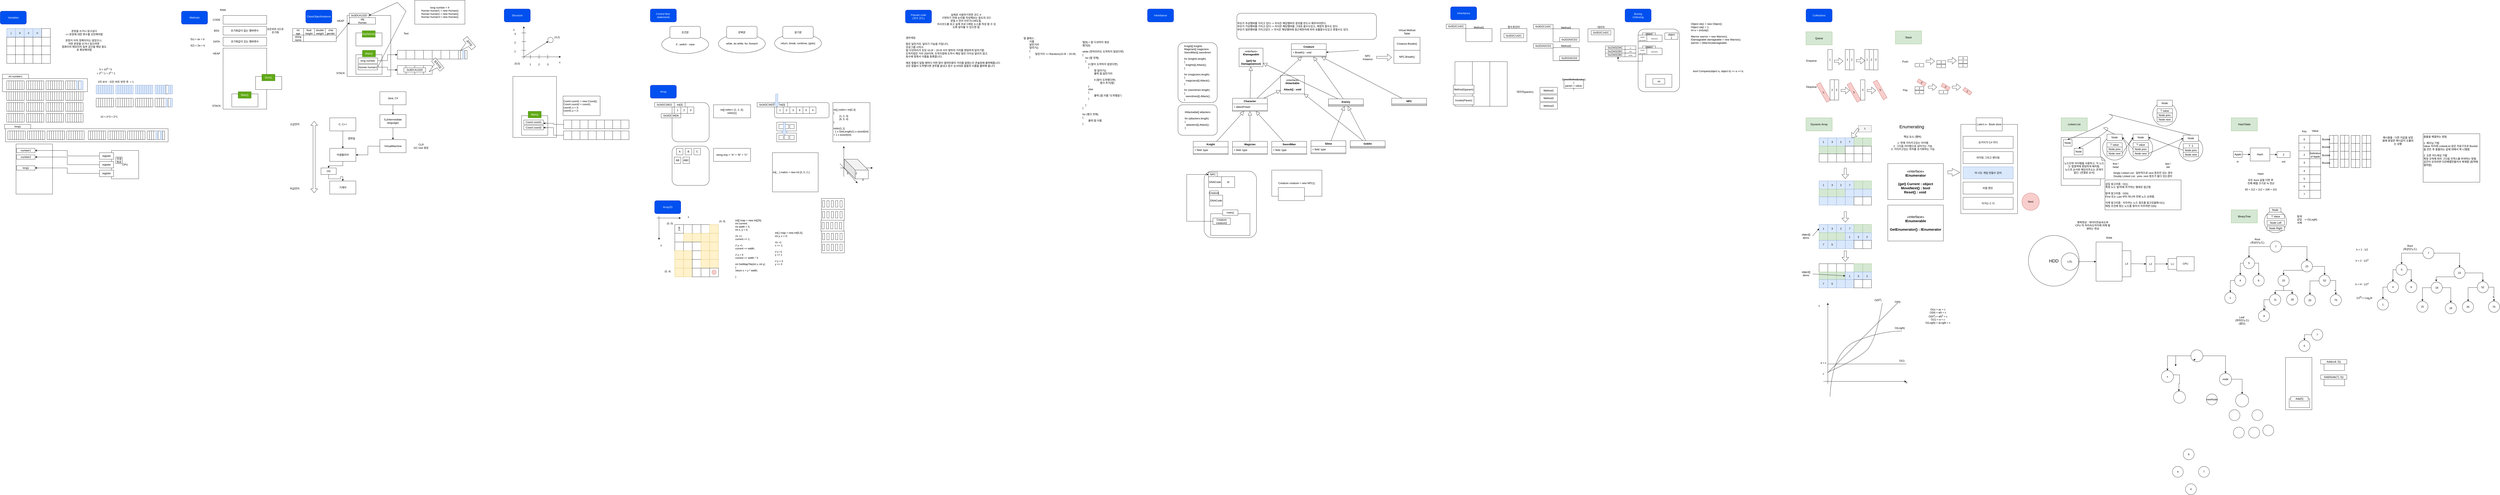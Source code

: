 <mxfile version="21.6.2" type="device">
  <diagram name="페이지-1" id="X873KRTPx-yp5Rnwmtki">
    <mxGraphModel dx="1050" dy="1718" grid="1" gridSize="10" guides="1" tooltips="1" connect="1" arrows="1" fold="1" page="1" pageScale="1" pageWidth="827" pageHeight="1169" math="0" shadow="0">
      <root>
        <mxCell id="0" />
        <mxCell id="1" parent="0" />
        <mxCell id="l8qEv5eL8wyH4BsVnPvC-8" value="return, break, continue, (goto)" style="ellipse;whiteSpace=wrap;html=1;" parent="1" vertex="1">
          <mxGeometry x="3570" y="125" width="215" height="85" as="geometry" />
        </mxCell>
        <mxCell id="l8qEv5eL8wyH4BsVnPvC-7" value="while, do while, for, foreach" style="ellipse;whiteSpace=wrap;html=1;" parent="1" vertex="1">
          <mxGeometry x="3312.5" y="126.97" width="215" height="85" as="geometry" />
        </mxCell>
        <mxCell id="l8qEv5eL8wyH4BsVnPvC-5" value="if , switch - case" style="ellipse;whiteSpace=wrap;html=1;" parent="1" vertex="1">
          <mxGeometry x="3052.5" y="130" width="215" height="85" as="geometry" />
        </mxCell>
        <mxCell id="PyDRByAI_ssvU1MrfMtV-372" value="" style="rounded=0;whiteSpace=wrap;html=1;" parent="1" vertex="1">
          <mxGeometry x="43" y="560" width="746" height="60" as="geometry" />
        </mxCell>
        <mxCell id="PyDRByAI_ssvU1MrfMtV-162" value="" style="rounded=0;whiteSpace=wrap;html=1;" parent="1" vertex="1">
          <mxGeometry x="29" y="330" width="390" height="60" as="geometry" />
        </mxCell>
        <mxCell id="PyDRByAI_ssvU1MrfMtV-2" value="j" style="rounded=0;whiteSpace=wrap;html=1;fillColor=#dae8fc;strokeColor=#6c8ebf;" parent="1" vertex="1">
          <mxGeometry x="49" y="100" width="40" height="40" as="geometry" />
        </mxCell>
        <mxCell id="PyDRByAI_ssvU1MrfMtV-3" value="a" style="rounded=0;whiteSpace=wrap;html=1;fillColor=#dae8fc;strokeColor=#6c8ebf;" parent="1" vertex="1">
          <mxGeometry x="89" y="100" width="40" height="40" as="geometry" />
        </mxCell>
        <mxCell id="PyDRByAI_ssvU1MrfMtV-4" value="s" style="rounded=0;whiteSpace=wrap;html=1;fillColor=#dae8fc;strokeColor=#6c8ebf;" parent="1" vertex="1">
          <mxGeometry x="129" y="100" width="40" height="40" as="geometry" />
        </mxCell>
        <mxCell id="PyDRByAI_ssvU1MrfMtV-6" value="o" style="rounded=0;whiteSpace=wrap;html=1;fillColor=#dae8fc;strokeColor=#6c8ebf;" parent="1" vertex="1">
          <mxGeometry x="169" y="100" width="40" height="40" as="geometry" />
        </mxCell>
        <mxCell id="PyDRByAI_ssvU1MrfMtV-7" value="" style="rounded=0;whiteSpace=wrap;html=1;" parent="1" vertex="1">
          <mxGeometry x="209" y="100" width="40" height="40" as="geometry" />
        </mxCell>
        <mxCell id="PyDRByAI_ssvU1MrfMtV-8" value="" style="rounded=0;whiteSpace=wrap;html=1;" parent="1" vertex="1">
          <mxGeometry x="49" y="140" width="40" height="40" as="geometry" />
        </mxCell>
        <mxCell id="PyDRByAI_ssvU1MrfMtV-9" value="" style="rounded=0;whiteSpace=wrap;html=1;" parent="1" vertex="1">
          <mxGeometry x="89" y="140" width="40" height="40" as="geometry" />
        </mxCell>
        <mxCell id="PyDRByAI_ssvU1MrfMtV-10" value="" style="rounded=0;whiteSpace=wrap;html=1;" parent="1" vertex="1">
          <mxGeometry x="129" y="140" width="40" height="40" as="geometry" />
        </mxCell>
        <mxCell id="PyDRByAI_ssvU1MrfMtV-11" value="" style="rounded=0;whiteSpace=wrap;html=1;" parent="1" vertex="1">
          <mxGeometry x="169" y="140" width="40" height="40" as="geometry" />
        </mxCell>
        <mxCell id="PyDRByAI_ssvU1MrfMtV-12" value="" style="rounded=0;whiteSpace=wrap;html=1;" parent="1" vertex="1">
          <mxGeometry x="209" y="140" width="40" height="40" as="geometry" />
        </mxCell>
        <mxCell id="PyDRByAI_ssvU1MrfMtV-13" value="" style="rounded=0;whiteSpace=wrap;html=1;" parent="1" vertex="1">
          <mxGeometry x="49" y="180" width="40" height="40" as="geometry" />
        </mxCell>
        <mxCell id="PyDRByAI_ssvU1MrfMtV-14" value="" style="rounded=0;whiteSpace=wrap;html=1;" parent="1" vertex="1">
          <mxGeometry x="89" y="180" width="40" height="40" as="geometry" />
        </mxCell>
        <mxCell id="PyDRByAI_ssvU1MrfMtV-15" value="" style="rounded=0;whiteSpace=wrap;html=1;" parent="1" vertex="1">
          <mxGeometry x="129" y="180" width="40" height="40" as="geometry" />
        </mxCell>
        <mxCell id="PyDRByAI_ssvU1MrfMtV-16" value="" style="rounded=0;whiteSpace=wrap;html=1;" parent="1" vertex="1">
          <mxGeometry x="169" y="180" width="40" height="40" as="geometry" />
        </mxCell>
        <mxCell id="PyDRByAI_ssvU1MrfMtV-17" value="" style="rounded=0;whiteSpace=wrap;html=1;" parent="1" vertex="1">
          <mxGeometry x="209" y="180" width="40" height="40" as="geometry" />
        </mxCell>
        <mxCell id="PyDRByAI_ssvU1MrfMtV-18" value="" style="rounded=0;whiteSpace=wrap;html=1;" parent="1" vertex="1">
          <mxGeometry x="49" y="220" width="40" height="40" as="geometry" />
        </mxCell>
        <mxCell id="PyDRByAI_ssvU1MrfMtV-19" value="" style="rounded=0;whiteSpace=wrap;html=1;" parent="1" vertex="1">
          <mxGeometry x="89" y="220" width="40" height="40" as="geometry" />
        </mxCell>
        <mxCell id="PyDRByAI_ssvU1MrfMtV-20" value="" style="rounded=0;whiteSpace=wrap;html=1;" parent="1" vertex="1">
          <mxGeometry x="129" y="220" width="40" height="40" as="geometry" />
        </mxCell>
        <mxCell id="PyDRByAI_ssvU1MrfMtV-21" value="" style="rounded=0;whiteSpace=wrap;html=1;" parent="1" vertex="1">
          <mxGeometry x="169" y="220" width="40" height="40" as="geometry" />
        </mxCell>
        <mxCell id="PyDRByAI_ssvU1MrfMtV-22" value="" style="rounded=0;whiteSpace=wrap;html=1;" parent="1" vertex="1">
          <mxGeometry x="209" y="220" width="40" height="40" as="geometry" />
        </mxCell>
        <mxCell id="PyDRByAI_ssvU1MrfMtV-23" value="문장을 쓰거나 읽고싶다&lt;br&gt;=&amp;gt; 문장에 대한 변수를 선언해야함&lt;br&gt;&lt;br&gt;문장이 아직 정해지지는 않았으나,&amp;nbsp;&lt;br&gt;어떤 문장을 쓰거나 읽으려면&amp;nbsp;&lt;br&gt;컴퓨터의 메모리의 일부 공간을 해당 용도로 확보해야함" style="text;html=1;strokeColor=none;fillColor=none;align=center;verticalAlign=middle;whiteSpace=wrap;rounded=0;" parent="1" vertex="1">
          <mxGeometry x="299" y="90" width="210" height="130" as="geometry" />
        </mxCell>
        <mxCell id="PyDRByAI_ssvU1MrfMtV-25" value="" style="rounded=0;whiteSpace=wrap;html=1;" parent="1" vertex="1">
          <mxGeometry x="49" y="340" width="10" height="40" as="geometry" />
        </mxCell>
        <mxCell id="PyDRByAI_ssvU1MrfMtV-27" value="" style="rounded=0;whiteSpace=wrap;html=1;" parent="1" vertex="1">
          <mxGeometry x="59" y="340" width="10" height="40" as="geometry" />
        </mxCell>
        <mxCell id="PyDRByAI_ssvU1MrfMtV-28" value="" style="rounded=0;whiteSpace=wrap;html=1;" parent="1" vertex="1">
          <mxGeometry x="69" y="340" width="10" height="40" as="geometry" />
        </mxCell>
        <mxCell id="PyDRByAI_ssvU1MrfMtV-29" value="" style="rounded=0;whiteSpace=wrap;html=1;" parent="1" vertex="1">
          <mxGeometry x="79" y="340" width="10" height="40" as="geometry" />
        </mxCell>
        <mxCell id="PyDRByAI_ssvU1MrfMtV-30" value="" style="rounded=0;whiteSpace=wrap;html=1;" parent="1" vertex="1">
          <mxGeometry x="89" y="340" width="10" height="40" as="geometry" />
        </mxCell>
        <mxCell id="PyDRByAI_ssvU1MrfMtV-31" value="" style="rounded=0;whiteSpace=wrap;html=1;" parent="1" vertex="1">
          <mxGeometry x="99" y="340" width="10" height="40" as="geometry" />
        </mxCell>
        <mxCell id="PyDRByAI_ssvU1MrfMtV-32" value="" style="rounded=0;whiteSpace=wrap;html=1;" parent="1" vertex="1">
          <mxGeometry x="109" y="340" width="10" height="40" as="geometry" />
        </mxCell>
        <mxCell id="PyDRByAI_ssvU1MrfMtV-33" value="" style="rounded=0;whiteSpace=wrap;html=1;" parent="1" vertex="1">
          <mxGeometry x="119" y="340" width="10" height="40" as="geometry" />
        </mxCell>
        <mxCell id="PyDRByAI_ssvU1MrfMtV-34" value="" style="rounded=0;whiteSpace=wrap;html=1;" parent="1" vertex="1">
          <mxGeometry x="139" y="340" width="10" height="40" as="geometry" />
        </mxCell>
        <mxCell id="PyDRByAI_ssvU1MrfMtV-35" value="" style="rounded=0;whiteSpace=wrap;html=1;" parent="1" vertex="1">
          <mxGeometry x="149" y="340" width="10" height="40" as="geometry" />
        </mxCell>
        <mxCell id="PyDRByAI_ssvU1MrfMtV-36" value="" style="rounded=0;whiteSpace=wrap;html=1;" parent="1" vertex="1">
          <mxGeometry x="159" y="340" width="10" height="40" as="geometry" />
        </mxCell>
        <mxCell id="PyDRByAI_ssvU1MrfMtV-37" value="" style="rounded=0;whiteSpace=wrap;html=1;" parent="1" vertex="1">
          <mxGeometry x="169" y="340" width="10" height="40" as="geometry" />
        </mxCell>
        <mxCell id="PyDRByAI_ssvU1MrfMtV-38" value="" style="rounded=0;whiteSpace=wrap;html=1;" parent="1" vertex="1">
          <mxGeometry x="179" y="340" width="10" height="40" as="geometry" />
        </mxCell>
        <mxCell id="PyDRByAI_ssvU1MrfMtV-39" value="" style="rounded=0;whiteSpace=wrap;html=1;" parent="1" vertex="1">
          <mxGeometry x="189" y="340" width="10" height="40" as="geometry" />
        </mxCell>
        <mxCell id="PyDRByAI_ssvU1MrfMtV-40" value="" style="rounded=0;whiteSpace=wrap;html=1;" parent="1" vertex="1">
          <mxGeometry x="199" y="340" width="10" height="40" as="geometry" />
        </mxCell>
        <mxCell id="PyDRByAI_ssvU1MrfMtV-41" value="" style="rounded=0;whiteSpace=wrap;html=1;" parent="1" vertex="1">
          <mxGeometry x="209" y="340" width="10" height="40" as="geometry" />
        </mxCell>
        <mxCell id="PyDRByAI_ssvU1MrfMtV-50" value="" style="rounded=0;whiteSpace=wrap;html=1;" parent="1" vertex="1">
          <mxGeometry x="229" y="340" width="10" height="40" as="geometry" />
        </mxCell>
        <mxCell id="PyDRByAI_ssvU1MrfMtV-51" value="" style="rounded=0;whiteSpace=wrap;html=1;" parent="1" vertex="1">
          <mxGeometry x="239" y="340" width="10" height="40" as="geometry" />
        </mxCell>
        <mxCell id="PyDRByAI_ssvU1MrfMtV-52" value="" style="rounded=0;whiteSpace=wrap;html=1;" parent="1" vertex="1">
          <mxGeometry x="249" y="340" width="10" height="40" as="geometry" />
        </mxCell>
        <mxCell id="PyDRByAI_ssvU1MrfMtV-53" value="" style="rounded=0;whiteSpace=wrap;html=1;" parent="1" vertex="1">
          <mxGeometry x="259" y="340" width="10" height="40" as="geometry" />
        </mxCell>
        <mxCell id="PyDRByAI_ssvU1MrfMtV-54" value="" style="rounded=0;whiteSpace=wrap;html=1;" parent="1" vertex="1">
          <mxGeometry x="269" y="340" width="10" height="40" as="geometry" />
        </mxCell>
        <mxCell id="PyDRByAI_ssvU1MrfMtV-55" value="" style="rounded=0;whiteSpace=wrap;html=1;" parent="1" vertex="1">
          <mxGeometry x="279" y="340" width="10" height="40" as="geometry" />
        </mxCell>
        <mxCell id="PyDRByAI_ssvU1MrfMtV-56" value="" style="rounded=0;whiteSpace=wrap;html=1;" parent="1" vertex="1">
          <mxGeometry x="289" y="340" width="10" height="40" as="geometry" />
        </mxCell>
        <mxCell id="PyDRByAI_ssvU1MrfMtV-57" value="" style="rounded=0;whiteSpace=wrap;html=1;" parent="1" vertex="1">
          <mxGeometry x="299" y="340" width="10" height="40" as="geometry" />
        </mxCell>
        <mxCell id="PyDRByAI_ssvU1MrfMtV-58" value="" style="rounded=0;whiteSpace=wrap;html=1;" parent="1" vertex="1">
          <mxGeometry x="319" y="340" width="10" height="40" as="geometry" />
        </mxCell>
        <mxCell id="PyDRByAI_ssvU1MrfMtV-59" value="" style="rounded=0;whiteSpace=wrap;html=1;" parent="1" vertex="1">
          <mxGeometry x="329" y="340" width="10" height="40" as="geometry" />
        </mxCell>
        <mxCell id="PyDRByAI_ssvU1MrfMtV-60" value="" style="rounded=0;whiteSpace=wrap;html=1;" parent="1" vertex="1">
          <mxGeometry x="339" y="340" width="10" height="40" as="geometry" />
        </mxCell>
        <mxCell id="PyDRByAI_ssvU1MrfMtV-61" value="" style="rounded=0;whiteSpace=wrap;html=1;" parent="1" vertex="1">
          <mxGeometry x="349" y="340" width="10" height="40" as="geometry" />
        </mxCell>
        <mxCell id="PyDRByAI_ssvU1MrfMtV-62" value="" style="rounded=0;whiteSpace=wrap;html=1;" parent="1" vertex="1">
          <mxGeometry x="359" y="340" width="10" height="40" as="geometry" />
        </mxCell>
        <mxCell id="PyDRByAI_ssvU1MrfMtV-63" value="" style="rounded=0;whiteSpace=wrap;html=1;fillColor=#dae8fc;strokeColor=#6c8ebf;" parent="1" vertex="1">
          <mxGeometry x="369" y="340" width="10" height="40" as="geometry" />
        </mxCell>
        <mxCell id="PyDRByAI_ssvU1MrfMtV-64" value="" style="rounded=0;whiteSpace=wrap;html=1;" parent="1" vertex="1">
          <mxGeometry x="379" y="340" width="10" height="40" as="geometry" />
        </mxCell>
        <mxCell id="PyDRByAI_ssvU1MrfMtV-65" value="" style="rounded=0;whiteSpace=wrap;html=1;fillColor=#dae8fc;strokeColor=#6c8ebf;" parent="1" vertex="1">
          <mxGeometry x="389" y="340" width="10" height="40" as="geometry" />
        </mxCell>
        <mxCell id="PyDRByAI_ssvU1MrfMtV-66" value="" style="rounded=0;whiteSpace=wrap;html=1;" parent="1" vertex="1">
          <mxGeometry x="49" y="390" width="10" height="40" as="geometry" />
        </mxCell>
        <mxCell id="PyDRByAI_ssvU1MrfMtV-67" value="" style="rounded=0;whiteSpace=wrap;html=1;" parent="1" vertex="1">
          <mxGeometry x="59" y="390" width="10" height="40" as="geometry" />
        </mxCell>
        <mxCell id="PyDRByAI_ssvU1MrfMtV-68" value="" style="rounded=0;whiteSpace=wrap;html=1;" parent="1" vertex="1">
          <mxGeometry x="69" y="390" width="10" height="40" as="geometry" />
        </mxCell>
        <mxCell id="PyDRByAI_ssvU1MrfMtV-69" value="" style="rounded=0;whiteSpace=wrap;html=1;" parent="1" vertex="1">
          <mxGeometry x="79" y="390" width="10" height="40" as="geometry" />
        </mxCell>
        <mxCell id="PyDRByAI_ssvU1MrfMtV-70" value="" style="rounded=0;whiteSpace=wrap;html=1;" parent="1" vertex="1">
          <mxGeometry x="89" y="390" width="10" height="40" as="geometry" />
        </mxCell>
        <mxCell id="PyDRByAI_ssvU1MrfMtV-71" value="" style="rounded=0;whiteSpace=wrap;html=1;" parent="1" vertex="1">
          <mxGeometry x="99" y="390" width="10" height="40" as="geometry" />
        </mxCell>
        <mxCell id="PyDRByAI_ssvU1MrfMtV-72" value="" style="rounded=0;whiteSpace=wrap;html=1;" parent="1" vertex="1">
          <mxGeometry x="109" y="390" width="10" height="40" as="geometry" />
        </mxCell>
        <mxCell id="PyDRByAI_ssvU1MrfMtV-73" value="" style="rounded=0;whiteSpace=wrap;html=1;" parent="1" vertex="1">
          <mxGeometry x="119" y="390" width="10" height="40" as="geometry" />
        </mxCell>
        <mxCell id="PyDRByAI_ssvU1MrfMtV-74" value="" style="rounded=0;whiteSpace=wrap;html=1;" parent="1" vertex="1">
          <mxGeometry x="139" y="390" width="10" height="40" as="geometry" />
        </mxCell>
        <mxCell id="PyDRByAI_ssvU1MrfMtV-75" value="" style="rounded=0;whiteSpace=wrap;html=1;" parent="1" vertex="1">
          <mxGeometry x="149" y="390" width="10" height="40" as="geometry" />
        </mxCell>
        <mxCell id="PyDRByAI_ssvU1MrfMtV-76" value="" style="rounded=0;whiteSpace=wrap;html=1;" parent="1" vertex="1">
          <mxGeometry x="159" y="390" width="10" height="40" as="geometry" />
        </mxCell>
        <mxCell id="PyDRByAI_ssvU1MrfMtV-77" value="" style="rounded=0;whiteSpace=wrap;html=1;" parent="1" vertex="1">
          <mxGeometry x="169" y="390" width="10" height="40" as="geometry" />
        </mxCell>
        <mxCell id="PyDRByAI_ssvU1MrfMtV-78" value="" style="rounded=0;whiteSpace=wrap;html=1;" parent="1" vertex="1">
          <mxGeometry x="179" y="390" width="10" height="40" as="geometry" />
        </mxCell>
        <mxCell id="PyDRByAI_ssvU1MrfMtV-79" value="" style="rounded=0;whiteSpace=wrap;html=1;" parent="1" vertex="1">
          <mxGeometry x="189" y="390" width="10" height="40" as="geometry" />
        </mxCell>
        <mxCell id="PyDRByAI_ssvU1MrfMtV-80" value="" style="rounded=0;whiteSpace=wrap;html=1;" parent="1" vertex="1">
          <mxGeometry x="199" y="390" width="10" height="40" as="geometry" />
        </mxCell>
        <mxCell id="PyDRByAI_ssvU1MrfMtV-81" value="" style="rounded=0;whiteSpace=wrap;html=1;" parent="1" vertex="1">
          <mxGeometry x="209" y="390" width="10" height="40" as="geometry" />
        </mxCell>
        <mxCell id="PyDRByAI_ssvU1MrfMtV-82" value="" style="rounded=0;whiteSpace=wrap;html=1;" parent="1" vertex="1">
          <mxGeometry x="229" y="390" width="10" height="40" as="geometry" />
        </mxCell>
        <mxCell id="PyDRByAI_ssvU1MrfMtV-83" value="" style="rounded=0;whiteSpace=wrap;html=1;" parent="1" vertex="1">
          <mxGeometry x="239" y="390" width="10" height="40" as="geometry" />
        </mxCell>
        <mxCell id="PyDRByAI_ssvU1MrfMtV-84" value="" style="rounded=0;whiteSpace=wrap;html=1;" parent="1" vertex="1">
          <mxGeometry x="249" y="390" width="10" height="40" as="geometry" />
        </mxCell>
        <mxCell id="PyDRByAI_ssvU1MrfMtV-85" value="" style="rounded=0;whiteSpace=wrap;html=1;" parent="1" vertex="1">
          <mxGeometry x="259" y="390" width="10" height="40" as="geometry" />
        </mxCell>
        <mxCell id="PyDRByAI_ssvU1MrfMtV-86" value="" style="rounded=0;whiteSpace=wrap;html=1;" parent="1" vertex="1">
          <mxGeometry x="269" y="390" width="10" height="40" as="geometry" />
        </mxCell>
        <mxCell id="PyDRByAI_ssvU1MrfMtV-87" value="" style="rounded=0;whiteSpace=wrap;html=1;" parent="1" vertex="1">
          <mxGeometry x="279" y="390" width="10" height="40" as="geometry" />
        </mxCell>
        <mxCell id="PyDRByAI_ssvU1MrfMtV-88" value="" style="rounded=0;whiteSpace=wrap;html=1;" parent="1" vertex="1">
          <mxGeometry x="289" y="390" width="10" height="40" as="geometry" />
        </mxCell>
        <mxCell id="PyDRByAI_ssvU1MrfMtV-89" value="" style="rounded=0;whiteSpace=wrap;html=1;" parent="1" vertex="1">
          <mxGeometry x="299" y="390" width="10" height="40" as="geometry" />
        </mxCell>
        <mxCell id="PyDRByAI_ssvU1MrfMtV-90" value="" style="rounded=0;whiteSpace=wrap;html=1;" parent="1" vertex="1">
          <mxGeometry x="319" y="390" width="10" height="40" as="geometry" />
        </mxCell>
        <mxCell id="PyDRByAI_ssvU1MrfMtV-91" value="" style="rounded=0;whiteSpace=wrap;html=1;" parent="1" vertex="1">
          <mxGeometry x="329" y="390" width="10" height="40" as="geometry" />
        </mxCell>
        <mxCell id="PyDRByAI_ssvU1MrfMtV-92" value="" style="rounded=0;whiteSpace=wrap;html=1;" parent="1" vertex="1">
          <mxGeometry x="339" y="390" width="10" height="40" as="geometry" />
        </mxCell>
        <mxCell id="PyDRByAI_ssvU1MrfMtV-93" value="" style="rounded=0;whiteSpace=wrap;html=1;" parent="1" vertex="1">
          <mxGeometry x="349" y="390" width="10" height="40" as="geometry" />
        </mxCell>
        <mxCell id="PyDRByAI_ssvU1MrfMtV-94" value="" style="rounded=0;whiteSpace=wrap;html=1;" parent="1" vertex="1">
          <mxGeometry x="359" y="390" width="10" height="40" as="geometry" />
        </mxCell>
        <mxCell id="PyDRByAI_ssvU1MrfMtV-95" value="" style="rounded=0;whiteSpace=wrap;html=1;" parent="1" vertex="1">
          <mxGeometry x="369" y="390" width="10" height="40" as="geometry" />
        </mxCell>
        <mxCell id="PyDRByAI_ssvU1MrfMtV-96" value="" style="rounded=0;whiteSpace=wrap;html=1;" parent="1" vertex="1">
          <mxGeometry x="379" y="390" width="10" height="40" as="geometry" />
        </mxCell>
        <mxCell id="PyDRByAI_ssvU1MrfMtV-97" value="" style="rounded=0;whiteSpace=wrap;html=1;" parent="1" vertex="1">
          <mxGeometry x="389" y="390" width="10" height="40" as="geometry" />
        </mxCell>
        <mxCell id="PyDRByAI_ssvU1MrfMtV-98" value="" style="rounded=0;whiteSpace=wrap;html=1;" parent="1" vertex="1">
          <mxGeometry x="49" y="440" width="10" height="40" as="geometry" />
        </mxCell>
        <mxCell id="PyDRByAI_ssvU1MrfMtV-99" value="" style="rounded=0;whiteSpace=wrap;html=1;" parent="1" vertex="1">
          <mxGeometry x="59" y="440" width="10" height="40" as="geometry" />
        </mxCell>
        <mxCell id="PyDRByAI_ssvU1MrfMtV-100" value="" style="rounded=0;whiteSpace=wrap;html=1;" parent="1" vertex="1">
          <mxGeometry x="69" y="440" width="10" height="40" as="geometry" />
        </mxCell>
        <mxCell id="PyDRByAI_ssvU1MrfMtV-101" value="" style="rounded=0;whiteSpace=wrap;html=1;" parent="1" vertex="1">
          <mxGeometry x="79" y="440" width="10" height="40" as="geometry" />
        </mxCell>
        <mxCell id="PyDRByAI_ssvU1MrfMtV-102" value="" style="rounded=0;whiteSpace=wrap;html=1;" parent="1" vertex="1">
          <mxGeometry x="89" y="440" width="10" height="40" as="geometry" />
        </mxCell>
        <mxCell id="PyDRByAI_ssvU1MrfMtV-103" value="" style="rounded=0;whiteSpace=wrap;html=1;" parent="1" vertex="1">
          <mxGeometry x="99" y="440" width="10" height="40" as="geometry" />
        </mxCell>
        <mxCell id="PyDRByAI_ssvU1MrfMtV-104" value="" style="rounded=0;whiteSpace=wrap;html=1;" parent="1" vertex="1">
          <mxGeometry x="109" y="440" width="10" height="40" as="geometry" />
        </mxCell>
        <mxCell id="PyDRByAI_ssvU1MrfMtV-105" value="" style="rounded=0;whiteSpace=wrap;html=1;" parent="1" vertex="1">
          <mxGeometry x="119" y="440" width="10" height="40" as="geometry" />
        </mxCell>
        <mxCell id="PyDRByAI_ssvU1MrfMtV-106" value="" style="rounded=0;whiteSpace=wrap;html=1;" parent="1" vertex="1">
          <mxGeometry x="139" y="440" width="10" height="40" as="geometry" />
        </mxCell>
        <mxCell id="PyDRByAI_ssvU1MrfMtV-107" value="" style="rounded=0;whiteSpace=wrap;html=1;" parent="1" vertex="1">
          <mxGeometry x="149" y="440" width="10" height="40" as="geometry" />
        </mxCell>
        <mxCell id="PyDRByAI_ssvU1MrfMtV-108" value="" style="rounded=0;whiteSpace=wrap;html=1;" parent="1" vertex="1">
          <mxGeometry x="159" y="440" width="10" height="40" as="geometry" />
        </mxCell>
        <mxCell id="PyDRByAI_ssvU1MrfMtV-109" value="" style="rounded=0;whiteSpace=wrap;html=1;" parent="1" vertex="1">
          <mxGeometry x="169" y="440" width="10" height="40" as="geometry" />
        </mxCell>
        <mxCell id="PyDRByAI_ssvU1MrfMtV-110" value="" style="rounded=0;whiteSpace=wrap;html=1;" parent="1" vertex="1">
          <mxGeometry x="179" y="440" width="10" height="40" as="geometry" />
        </mxCell>
        <mxCell id="PyDRByAI_ssvU1MrfMtV-111" value="" style="rounded=0;whiteSpace=wrap;html=1;" parent="1" vertex="1">
          <mxGeometry x="189" y="440" width="10" height="40" as="geometry" />
        </mxCell>
        <mxCell id="PyDRByAI_ssvU1MrfMtV-112" value="" style="rounded=0;whiteSpace=wrap;html=1;" parent="1" vertex="1">
          <mxGeometry x="199" y="440" width="10" height="40" as="geometry" />
        </mxCell>
        <mxCell id="PyDRByAI_ssvU1MrfMtV-113" value="" style="rounded=0;whiteSpace=wrap;html=1;" parent="1" vertex="1">
          <mxGeometry x="209" y="440" width="10" height="40" as="geometry" />
        </mxCell>
        <mxCell id="PyDRByAI_ssvU1MrfMtV-114" value="" style="rounded=0;whiteSpace=wrap;html=1;" parent="1" vertex="1">
          <mxGeometry x="229" y="440" width="10" height="40" as="geometry" />
        </mxCell>
        <mxCell id="PyDRByAI_ssvU1MrfMtV-115" value="" style="rounded=0;whiteSpace=wrap;html=1;" parent="1" vertex="1">
          <mxGeometry x="239" y="440" width="10" height="40" as="geometry" />
        </mxCell>
        <mxCell id="PyDRByAI_ssvU1MrfMtV-116" value="" style="rounded=0;whiteSpace=wrap;html=1;" parent="1" vertex="1">
          <mxGeometry x="249" y="440" width="10" height="40" as="geometry" />
        </mxCell>
        <mxCell id="PyDRByAI_ssvU1MrfMtV-117" value="" style="rounded=0;whiteSpace=wrap;html=1;" parent="1" vertex="1">
          <mxGeometry x="259" y="440" width="10" height="40" as="geometry" />
        </mxCell>
        <mxCell id="PyDRByAI_ssvU1MrfMtV-118" value="" style="rounded=0;whiteSpace=wrap;html=1;" parent="1" vertex="1">
          <mxGeometry x="269" y="440" width="10" height="40" as="geometry" />
        </mxCell>
        <mxCell id="PyDRByAI_ssvU1MrfMtV-119" value="" style="rounded=0;whiteSpace=wrap;html=1;" parent="1" vertex="1">
          <mxGeometry x="279" y="440" width="10" height="40" as="geometry" />
        </mxCell>
        <mxCell id="PyDRByAI_ssvU1MrfMtV-120" value="" style="rounded=0;whiteSpace=wrap;html=1;" parent="1" vertex="1">
          <mxGeometry x="289" y="440" width="10" height="40" as="geometry" />
        </mxCell>
        <mxCell id="PyDRByAI_ssvU1MrfMtV-121" value="" style="rounded=0;whiteSpace=wrap;html=1;" parent="1" vertex="1">
          <mxGeometry x="299" y="440" width="10" height="40" as="geometry" />
        </mxCell>
        <mxCell id="PyDRByAI_ssvU1MrfMtV-122" value="" style="rounded=0;whiteSpace=wrap;html=1;" parent="1" vertex="1">
          <mxGeometry x="319" y="440" width="10" height="40" as="geometry" />
        </mxCell>
        <mxCell id="PyDRByAI_ssvU1MrfMtV-123" value="" style="rounded=0;whiteSpace=wrap;html=1;" parent="1" vertex="1">
          <mxGeometry x="329" y="440" width="10" height="40" as="geometry" />
        </mxCell>
        <mxCell id="PyDRByAI_ssvU1MrfMtV-124" value="" style="rounded=0;whiteSpace=wrap;html=1;" parent="1" vertex="1">
          <mxGeometry x="339" y="440" width="10" height="40" as="geometry" />
        </mxCell>
        <mxCell id="PyDRByAI_ssvU1MrfMtV-125" value="" style="rounded=0;whiteSpace=wrap;html=1;" parent="1" vertex="1">
          <mxGeometry x="349" y="440" width="10" height="40" as="geometry" />
        </mxCell>
        <mxCell id="PyDRByAI_ssvU1MrfMtV-126" value="" style="rounded=0;whiteSpace=wrap;html=1;" parent="1" vertex="1">
          <mxGeometry x="359" y="440" width="10" height="40" as="geometry" />
        </mxCell>
        <mxCell id="PyDRByAI_ssvU1MrfMtV-127" value="" style="rounded=0;whiteSpace=wrap;html=1;" parent="1" vertex="1">
          <mxGeometry x="369" y="440" width="10" height="40" as="geometry" />
        </mxCell>
        <mxCell id="PyDRByAI_ssvU1MrfMtV-128" value="" style="rounded=0;whiteSpace=wrap;html=1;" parent="1" vertex="1">
          <mxGeometry x="379" y="440" width="10" height="40" as="geometry" />
        </mxCell>
        <mxCell id="PyDRByAI_ssvU1MrfMtV-129" value="" style="rounded=0;whiteSpace=wrap;html=1;" parent="1" vertex="1">
          <mxGeometry x="389" y="440" width="10" height="40" as="geometry" />
        </mxCell>
        <mxCell id="PyDRByAI_ssvU1MrfMtV-130" value="" style="rounded=0;whiteSpace=wrap;html=1;" parent="1" vertex="1">
          <mxGeometry x="49" y="490" width="10" height="40" as="geometry" />
        </mxCell>
        <mxCell id="PyDRByAI_ssvU1MrfMtV-131" value="" style="rounded=0;whiteSpace=wrap;html=1;" parent="1" vertex="1">
          <mxGeometry x="59" y="490" width="10" height="40" as="geometry" />
        </mxCell>
        <mxCell id="PyDRByAI_ssvU1MrfMtV-132" value="" style="rounded=0;whiteSpace=wrap;html=1;" parent="1" vertex="1">
          <mxGeometry x="69" y="490" width="10" height="40" as="geometry" />
        </mxCell>
        <mxCell id="PyDRByAI_ssvU1MrfMtV-133" value="" style="rounded=0;whiteSpace=wrap;html=1;" parent="1" vertex="1">
          <mxGeometry x="79" y="490" width="10" height="40" as="geometry" />
        </mxCell>
        <mxCell id="PyDRByAI_ssvU1MrfMtV-134" value="" style="rounded=0;whiteSpace=wrap;html=1;" parent="1" vertex="1">
          <mxGeometry x="89" y="490" width="10" height="40" as="geometry" />
        </mxCell>
        <mxCell id="PyDRByAI_ssvU1MrfMtV-135" value="" style="rounded=0;whiteSpace=wrap;html=1;" parent="1" vertex="1">
          <mxGeometry x="99" y="490" width="10" height="40" as="geometry" />
        </mxCell>
        <mxCell id="PyDRByAI_ssvU1MrfMtV-136" value="" style="rounded=0;whiteSpace=wrap;html=1;" parent="1" vertex="1">
          <mxGeometry x="109" y="490" width="10" height="40" as="geometry" />
        </mxCell>
        <mxCell id="PyDRByAI_ssvU1MrfMtV-137" value="" style="rounded=0;whiteSpace=wrap;html=1;" parent="1" vertex="1">
          <mxGeometry x="119" y="490" width="10" height="40" as="geometry" />
        </mxCell>
        <mxCell id="PyDRByAI_ssvU1MrfMtV-138" value="" style="rounded=0;whiteSpace=wrap;html=1;" parent="1" vertex="1">
          <mxGeometry x="139" y="490" width="10" height="40" as="geometry" />
        </mxCell>
        <mxCell id="PyDRByAI_ssvU1MrfMtV-139" value="" style="rounded=0;whiteSpace=wrap;html=1;" parent="1" vertex="1">
          <mxGeometry x="149" y="490" width="10" height="40" as="geometry" />
        </mxCell>
        <mxCell id="PyDRByAI_ssvU1MrfMtV-140" value="" style="rounded=0;whiteSpace=wrap;html=1;" parent="1" vertex="1">
          <mxGeometry x="159" y="490" width="10" height="40" as="geometry" />
        </mxCell>
        <mxCell id="PyDRByAI_ssvU1MrfMtV-141" value="" style="rounded=0;whiteSpace=wrap;html=1;" parent="1" vertex="1">
          <mxGeometry x="169" y="490" width="10" height="40" as="geometry" />
        </mxCell>
        <mxCell id="PyDRByAI_ssvU1MrfMtV-142" value="" style="rounded=0;whiteSpace=wrap;html=1;" parent="1" vertex="1">
          <mxGeometry x="179" y="490" width="10" height="40" as="geometry" />
        </mxCell>
        <mxCell id="PyDRByAI_ssvU1MrfMtV-143" value="" style="rounded=0;whiteSpace=wrap;html=1;" parent="1" vertex="1">
          <mxGeometry x="189" y="490" width="10" height="40" as="geometry" />
        </mxCell>
        <mxCell id="PyDRByAI_ssvU1MrfMtV-144" value="" style="rounded=0;whiteSpace=wrap;html=1;" parent="1" vertex="1">
          <mxGeometry x="199" y="490" width="10" height="40" as="geometry" />
        </mxCell>
        <mxCell id="PyDRByAI_ssvU1MrfMtV-145" value="" style="rounded=0;whiteSpace=wrap;html=1;" parent="1" vertex="1">
          <mxGeometry x="209" y="490" width="10" height="40" as="geometry" />
        </mxCell>
        <mxCell id="PyDRByAI_ssvU1MrfMtV-146" value="" style="rounded=0;whiteSpace=wrap;html=1;" parent="1" vertex="1">
          <mxGeometry x="229" y="490" width="10" height="40" as="geometry" />
        </mxCell>
        <mxCell id="PyDRByAI_ssvU1MrfMtV-147" value="" style="rounded=0;whiteSpace=wrap;html=1;" parent="1" vertex="1">
          <mxGeometry x="239" y="490" width="10" height="40" as="geometry" />
        </mxCell>
        <mxCell id="PyDRByAI_ssvU1MrfMtV-148" value="" style="rounded=0;whiteSpace=wrap;html=1;" parent="1" vertex="1">
          <mxGeometry x="249" y="490" width="10" height="40" as="geometry" />
        </mxCell>
        <mxCell id="PyDRByAI_ssvU1MrfMtV-149" value="" style="rounded=0;whiteSpace=wrap;html=1;" parent="1" vertex="1">
          <mxGeometry x="259" y="490" width="10" height="40" as="geometry" />
        </mxCell>
        <mxCell id="PyDRByAI_ssvU1MrfMtV-150" value="" style="rounded=0;whiteSpace=wrap;html=1;" parent="1" vertex="1">
          <mxGeometry x="269" y="490" width="10" height="40" as="geometry" />
        </mxCell>
        <mxCell id="PyDRByAI_ssvU1MrfMtV-151" value="" style="rounded=0;whiteSpace=wrap;html=1;" parent="1" vertex="1">
          <mxGeometry x="279" y="490" width="10" height="40" as="geometry" />
        </mxCell>
        <mxCell id="PyDRByAI_ssvU1MrfMtV-152" value="" style="rounded=0;whiteSpace=wrap;html=1;" parent="1" vertex="1">
          <mxGeometry x="289" y="490" width="10" height="40" as="geometry" />
        </mxCell>
        <mxCell id="PyDRByAI_ssvU1MrfMtV-153" value="" style="rounded=0;whiteSpace=wrap;html=1;" parent="1" vertex="1">
          <mxGeometry x="299" y="490" width="10" height="40" as="geometry" />
        </mxCell>
        <mxCell id="PyDRByAI_ssvU1MrfMtV-154" value="" style="rounded=0;whiteSpace=wrap;html=1;" parent="1" vertex="1">
          <mxGeometry x="319" y="490" width="10" height="40" as="geometry" />
        </mxCell>
        <mxCell id="PyDRByAI_ssvU1MrfMtV-155" value="" style="rounded=0;whiteSpace=wrap;html=1;" parent="1" vertex="1">
          <mxGeometry x="329" y="490" width="10" height="40" as="geometry" />
        </mxCell>
        <mxCell id="PyDRByAI_ssvU1MrfMtV-156" value="" style="rounded=0;whiteSpace=wrap;html=1;" parent="1" vertex="1">
          <mxGeometry x="339" y="490" width="10" height="40" as="geometry" />
        </mxCell>
        <mxCell id="PyDRByAI_ssvU1MrfMtV-157" value="" style="rounded=0;whiteSpace=wrap;html=1;" parent="1" vertex="1">
          <mxGeometry x="349" y="490" width="10" height="40" as="geometry" />
        </mxCell>
        <mxCell id="PyDRByAI_ssvU1MrfMtV-158" value="" style="rounded=0;whiteSpace=wrap;html=1;" parent="1" vertex="1">
          <mxGeometry x="359" y="490" width="10" height="40" as="geometry" />
        </mxCell>
        <mxCell id="PyDRByAI_ssvU1MrfMtV-159" value="" style="rounded=0;whiteSpace=wrap;html=1;" parent="1" vertex="1">
          <mxGeometry x="369" y="490" width="10" height="40" as="geometry" />
        </mxCell>
        <mxCell id="PyDRByAI_ssvU1MrfMtV-160" value="" style="rounded=0;whiteSpace=wrap;html=1;" parent="1" vertex="1">
          <mxGeometry x="379" y="490" width="10" height="40" as="geometry" />
        </mxCell>
        <mxCell id="PyDRByAI_ssvU1MrfMtV-161" value="" style="rounded=0;whiteSpace=wrap;html=1;" parent="1" vertex="1">
          <mxGeometry x="389" y="490" width="10" height="40" as="geometry" />
        </mxCell>
        <mxCell id="PyDRByAI_ssvU1MrfMtV-163" value="int number1" style="rounded=0;whiteSpace=wrap;html=1;" parent="1" vertex="1">
          <mxGeometry x="29" y="310" width="120" height="20" as="geometry" />
        </mxCell>
        <mxCell id="PyDRByAI_ssvU1MrfMtV-164" value="5 = 10&lt;sup&gt;0&lt;/sup&gt; * 5&amp;nbsp;&lt;br&gt;= 2&lt;sup&gt;2&lt;/sup&gt; * 1 + 2&lt;sup&gt;0&lt;/sup&gt; * 1" style="text;html=1;strokeColor=none;fillColor=none;align=center;verticalAlign=middle;whiteSpace=wrap;rounded=0;" parent="1" vertex="1">
          <mxGeometry x="439" y="280" width="130" height="30" as="geometry" />
        </mxCell>
        <mxCell id="PyDRByAI_ssvU1MrfMtV-166" value="2의 보수 : 모든 비트 반전 후&amp;nbsp; + 1" style="text;html=1;strokeColor=none;fillColor=none;align=center;verticalAlign=middle;whiteSpace=wrap;rounded=0;" parent="1" vertex="1">
          <mxGeometry x="439" y="330" width="220" height="30" as="geometry" />
        </mxCell>
        <mxCell id="PyDRByAI_ssvU1MrfMtV-199" value="" style="rounded=0;whiteSpace=wrap;html=1;fillColor=#dae8fc;strokeColor=#6c8ebf;" parent="1" vertex="1">
          <mxGeometry x="459" y="360" width="10" height="40" as="geometry" />
        </mxCell>
        <mxCell id="PyDRByAI_ssvU1MrfMtV-200" value="" style="rounded=0;whiteSpace=wrap;html=1;fillColor=#dae8fc;strokeColor=#6c8ebf;" parent="1" vertex="1">
          <mxGeometry x="469" y="360" width="10" height="40" as="geometry" />
        </mxCell>
        <mxCell id="PyDRByAI_ssvU1MrfMtV-201" value="" style="rounded=0;whiteSpace=wrap;html=1;fillColor=#dae8fc;strokeColor=#6c8ebf;" parent="1" vertex="1">
          <mxGeometry x="479" y="360" width="10" height="40" as="geometry" />
        </mxCell>
        <mxCell id="PyDRByAI_ssvU1MrfMtV-202" value="" style="rounded=0;whiteSpace=wrap;html=1;fillColor=#dae8fc;strokeColor=#6c8ebf;" parent="1" vertex="1">
          <mxGeometry x="489" y="360" width="10" height="40" as="geometry" />
        </mxCell>
        <mxCell id="PyDRByAI_ssvU1MrfMtV-203" value="" style="rounded=0;whiteSpace=wrap;html=1;fillColor=#dae8fc;strokeColor=#6c8ebf;" parent="1" vertex="1">
          <mxGeometry x="499" y="360" width="10" height="40" as="geometry" />
        </mxCell>
        <mxCell id="PyDRByAI_ssvU1MrfMtV-204" value="" style="rounded=0;whiteSpace=wrap;html=1;fillColor=#dae8fc;strokeColor=#6c8ebf;" parent="1" vertex="1">
          <mxGeometry x="509" y="360" width="10" height="40" as="geometry" />
        </mxCell>
        <mxCell id="PyDRByAI_ssvU1MrfMtV-205" value="" style="rounded=0;whiteSpace=wrap;html=1;fillColor=#dae8fc;strokeColor=#6c8ebf;" parent="1" vertex="1">
          <mxGeometry x="519" y="360" width="10" height="40" as="geometry" />
        </mxCell>
        <mxCell id="PyDRByAI_ssvU1MrfMtV-206" value="" style="rounded=0;whiteSpace=wrap;html=1;fillColor=#dae8fc;strokeColor=#6c8ebf;" parent="1" vertex="1">
          <mxGeometry x="529" y="360" width="10" height="40" as="geometry" />
        </mxCell>
        <mxCell id="PyDRByAI_ssvU1MrfMtV-207" value="" style="rounded=0;whiteSpace=wrap;html=1;fillColor=#dae8fc;strokeColor=#6c8ebf;" parent="1" vertex="1">
          <mxGeometry x="549" y="360" width="10" height="40" as="geometry" />
        </mxCell>
        <mxCell id="PyDRByAI_ssvU1MrfMtV-208" value="" style="rounded=0;whiteSpace=wrap;html=1;fillColor=#dae8fc;strokeColor=#6c8ebf;" parent="1" vertex="1">
          <mxGeometry x="559" y="360" width="10" height="40" as="geometry" />
        </mxCell>
        <mxCell id="PyDRByAI_ssvU1MrfMtV-209" value="" style="rounded=0;whiteSpace=wrap;html=1;fillColor=#dae8fc;strokeColor=#6c8ebf;" parent="1" vertex="1">
          <mxGeometry x="569" y="360" width="10" height="40" as="geometry" />
        </mxCell>
        <mxCell id="PyDRByAI_ssvU1MrfMtV-210" value="" style="rounded=0;whiteSpace=wrap;html=1;fillColor=#dae8fc;strokeColor=#6c8ebf;" parent="1" vertex="1">
          <mxGeometry x="579" y="360" width="10" height="40" as="geometry" />
        </mxCell>
        <mxCell id="PyDRByAI_ssvU1MrfMtV-211" value="" style="rounded=0;whiteSpace=wrap;html=1;fillColor=#dae8fc;strokeColor=#6c8ebf;" parent="1" vertex="1">
          <mxGeometry x="589" y="360" width="10" height="40" as="geometry" />
        </mxCell>
        <mxCell id="PyDRByAI_ssvU1MrfMtV-212" value="" style="rounded=0;whiteSpace=wrap;html=1;fillColor=#dae8fc;strokeColor=#6c8ebf;" parent="1" vertex="1">
          <mxGeometry x="599" y="360" width="10" height="40" as="geometry" />
        </mxCell>
        <mxCell id="PyDRByAI_ssvU1MrfMtV-213" value="" style="rounded=0;whiteSpace=wrap;html=1;fillColor=#dae8fc;strokeColor=#6c8ebf;" parent="1" vertex="1">
          <mxGeometry x="609" y="360" width="10" height="40" as="geometry" />
        </mxCell>
        <mxCell id="PyDRByAI_ssvU1MrfMtV-214" value="" style="rounded=0;whiteSpace=wrap;html=1;fillColor=#dae8fc;strokeColor=#6c8ebf;" parent="1" vertex="1">
          <mxGeometry x="619" y="360" width="10" height="40" as="geometry" />
        </mxCell>
        <mxCell id="PyDRByAI_ssvU1MrfMtV-215" value="" style="rounded=0;whiteSpace=wrap;html=1;fillColor=#dae8fc;strokeColor=#6c8ebf;" parent="1" vertex="1">
          <mxGeometry x="639" y="360" width="10" height="40" as="geometry" />
        </mxCell>
        <mxCell id="PyDRByAI_ssvU1MrfMtV-216" value="" style="rounded=0;whiteSpace=wrap;html=1;fillColor=#dae8fc;strokeColor=#6c8ebf;" parent="1" vertex="1">
          <mxGeometry x="649" y="360" width="10" height="40" as="geometry" />
        </mxCell>
        <mxCell id="PyDRByAI_ssvU1MrfMtV-217" value="" style="rounded=0;whiteSpace=wrap;html=1;fillColor=#dae8fc;strokeColor=#6c8ebf;" parent="1" vertex="1">
          <mxGeometry x="659" y="360" width="10" height="40" as="geometry" />
        </mxCell>
        <mxCell id="PyDRByAI_ssvU1MrfMtV-218" value="" style="rounded=0;whiteSpace=wrap;html=1;fillColor=#dae8fc;strokeColor=#6c8ebf;" parent="1" vertex="1">
          <mxGeometry x="669" y="360" width="10" height="40" as="geometry" />
        </mxCell>
        <mxCell id="PyDRByAI_ssvU1MrfMtV-219" value="" style="rounded=0;whiteSpace=wrap;html=1;fillColor=#dae8fc;strokeColor=#6c8ebf;" parent="1" vertex="1">
          <mxGeometry x="679" y="360" width="10" height="40" as="geometry" />
        </mxCell>
        <mxCell id="PyDRByAI_ssvU1MrfMtV-220" value="" style="rounded=0;whiteSpace=wrap;html=1;fillColor=#dae8fc;strokeColor=#6c8ebf;" parent="1" vertex="1">
          <mxGeometry x="689" y="360" width="10" height="40" as="geometry" />
        </mxCell>
        <mxCell id="PyDRByAI_ssvU1MrfMtV-221" value="" style="rounded=0;whiteSpace=wrap;html=1;fillColor=#dae8fc;strokeColor=#6c8ebf;" parent="1" vertex="1">
          <mxGeometry x="699" y="360" width="10" height="40" as="geometry" />
        </mxCell>
        <mxCell id="PyDRByAI_ssvU1MrfMtV-222" value="" style="rounded=0;whiteSpace=wrap;html=1;fillColor=#dae8fc;strokeColor=#6c8ebf;" parent="1" vertex="1">
          <mxGeometry x="709" y="360" width="10" height="40" as="geometry" />
        </mxCell>
        <mxCell id="PyDRByAI_ssvU1MrfMtV-223" value="" style="rounded=0;whiteSpace=wrap;html=1;fillColor=#dae8fc;strokeColor=#6c8ebf;" parent="1" vertex="1">
          <mxGeometry x="729" y="360" width="10" height="40" as="geometry" />
        </mxCell>
        <mxCell id="PyDRByAI_ssvU1MrfMtV-224" value="" style="rounded=0;whiteSpace=wrap;html=1;fillColor=#dae8fc;strokeColor=#6c8ebf;" parent="1" vertex="1">
          <mxGeometry x="739" y="360" width="10" height="40" as="geometry" />
        </mxCell>
        <mxCell id="PyDRByAI_ssvU1MrfMtV-225" value="" style="rounded=0;whiteSpace=wrap;html=1;fillColor=#dae8fc;strokeColor=#6c8ebf;" parent="1" vertex="1">
          <mxGeometry x="749" y="360" width="10" height="40" as="geometry" />
        </mxCell>
        <mxCell id="PyDRByAI_ssvU1MrfMtV-226" value="" style="rounded=0;whiteSpace=wrap;html=1;fillColor=#dae8fc;strokeColor=#6c8ebf;" parent="1" vertex="1">
          <mxGeometry x="759" y="360" width="10" height="40" as="geometry" />
        </mxCell>
        <mxCell id="PyDRByAI_ssvU1MrfMtV-227" value="" style="rounded=0;whiteSpace=wrap;html=1;fillColor=#dae8fc;strokeColor=#6c8ebf;" parent="1" vertex="1">
          <mxGeometry x="769" y="360" width="10" height="40" as="geometry" />
        </mxCell>
        <mxCell id="PyDRByAI_ssvU1MrfMtV-228" value="" style="rounded=0;whiteSpace=wrap;html=1;" parent="1" vertex="1">
          <mxGeometry x="779" y="360" width="10" height="40" as="geometry" />
        </mxCell>
        <mxCell id="PyDRByAI_ssvU1MrfMtV-229" value="" style="rounded=0;whiteSpace=wrap;html=1;fillColor=#dae8fc;strokeColor=#6c8ebf;" parent="1" vertex="1">
          <mxGeometry x="789" y="360" width="10" height="40" as="geometry" />
        </mxCell>
        <mxCell id="PyDRByAI_ssvU1MrfMtV-230" value="" style="rounded=0;whiteSpace=wrap;html=1;fillColor=#dae8fc;strokeColor=#6c8ebf;" parent="1" vertex="1">
          <mxGeometry x="799" y="360" width="10" height="40" as="geometry" />
        </mxCell>
        <mxCell id="PyDRByAI_ssvU1MrfMtV-231" value="" style="rounded=0;whiteSpace=wrap;html=1;" parent="1" vertex="1">
          <mxGeometry x="459" y="420" width="10" height="40" as="geometry" />
        </mxCell>
        <mxCell id="PyDRByAI_ssvU1MrfMtV-232" value="" style="rounded=0;whiteSpace=wrap;html=1;" parent="1" vertex="1">
          <mxGeometry x="469" y="420" width="10" height="40" as="geometry" />
        </mxCell>
        <mxCell id="PyDRByAI_ssvU1MrfMtV-233" value="" style="rounded=0;whiteSpace=wrap;html=1;" parent="1" vertex="1">
          <mxGeometry x="479" y="420" width="10" height="40" as="geometry" />
        </mxCell>
        <mxCell id="PyDRByAI_ssvU1MrfMtV-234" value="" style="rounded=0;whiteSpace=wrap;html=1;" parent="1" vertex="1">
          <mxGeometry x="489" y="420" width="10" height="40" as="geometry" />
        </mxCell>
        <mxCell id="PyDRByAI_ssvU1MrfMtV-235" value="" style="rounded=0;whiteSpace=wrap;html=1;" parent="1" vertex="1">
          <mxGeometry x="499" y="420" width="10" height="40" as="geometry" />
        </mxCell>
        <mxCell id="PyDRByAI_ssvU1MrfMtV-236" value="" style="rounded=0;whiteSpace=wrap;html=1;" parent="1" vertex="1">
          <mxGeometry x="509" y="420" width="10" height="40" as="geometry" />
        </mxCell>
        <mxCell id="PyDRByAI_ssvU1MrfMtV-237" value="" style="rounded=0;whiteSpace=wrap;html=1;" parent="1" vertex="1">
          <mxGeometry x="519" y="420" width="10" height="40" as="geometry" />
        </mxCell>
        <mxCell id="PyDRByAI_ssvU1MrfMtV-238" value="" style="rounded=0;whiteSpace=wrap;html=1;" parent="1" vertex="1">
          <mxGeometry x="529" y="420" width="10" height="40" as="geometry" />
        </mxCell>
        <mxCell id="PyDRByAI_ssvU1MrfMtV-239" value="" style="rounded=0;whiteSpace=wrap;html=1;" parent="1" vertex="1">
          <mxGeometry x="549" y="420" width="10" height="40" as="geometry" />
        </mxCell>
        <mxCell id="PyDRByAI_ssvU1MrfMtV-240" value="" style="rounded=0;whiteSpace=wrap;html=1;" parent="1" vertex="1">
          <mxGeometry x="559" y="420" width="10" height="40" as="geometry" />
        </mxCell>
        <mxCell id="PyDRByAI_ssvU1MrfMtV-241" value="" style="rounded=0;whiteSpace=wrap;html=1;" parent="1" vertex="1">
          <mxGeometry x="569" y="420" width="10" height="40" as="geometry" />
        </mxCell>
        <mxCell id="PyDRByAI_ssvU1MrfMtV-242" value="" style="rounded=0;whiteSpace=wrap;html=1;" parent="1" vertex="1">
          <mxGeometry x="579" y="420" width="10" height="40" as="geometry" />
        </mxCell>
        <mxCell id="PyDRByAI_ssvU1MrfMtV-243" value="" style="rounded=0;whiteSpace=wrap;html=1;" parent="1" vertex="1">
          <mxGeometry x="589" y="420" width="10" height="40" as="geometry" />
        </mxCell>
        <mxCell id="PyDRByAI_ssvU1MrfMtV-244" value="" style="rounded=0;whiteSpace=wrap;html=1;" parent="1" vertex="1">
          <mxGeometry x="599" y="420" width="10" height="40" as="geometry" />
        </mxCell>
        <mxCell id="PyDRByAI_ssvU1MrfMtV-245" value="" style="rounded=0;whiteSpace=wrap;html=1;" parent="1" vertex="1">
          <mxGeometry x="609" y="420" width="10" height="40" as="geometry" />
        </mxCell>
        <mxCell id="PyDRByAI_ssvU1MrfMtV-246" value="" style="rounded=0;whiteSpace=wrap;html=1;" parent="1" vertex="1">
          <mxGeometry x="619" y="420" width="10" height="40" as="geometry" />
        </mxCell>
        <mxCell id="PyDRByAI_ssvU1MrfMtV-247" value="" style="rounded=0;whiteSpace=wrap;html=1;" parent="1" vertex="1">
          <mxGeometry x="639" y="420" width="10" height="40" as="geometry" />
        </mxCell>
        <mxCell id="PyDRByAI_ssvU1MrfMtV-248" value="" style="rounded=0;whiteSpace=wrap;html=1;" parent="1" vertex="1">
          <mxGeometry x="649" y="420" width="10" height="40" as="geometry" />
        </mxCell>
        <mxCell id="PyDRByAI_ssvU1MrfMtV-249" value="" style="rounded=0;whiteSpace=wrap;html=1;" parent="1" vertex="1">
          <mxGeometry x="659" y="420" width="10" height="40" as="geometry" />
        </mxCell>
        <mxCell id="PyDRByAI_ssvU1MrfMtV-250" value="" style="rounded=0;whiteSpace=wrap;html=1;" parent="1" vertex="1">
          <mxGeometry x="669" y="420" width="10" height="40" as="geometry" />
        </mxCell>
        <mxCell id="PyDRByAI_ssvU1MrfMtV-251" value="" style="rounded=0;whiteSpace=wrap;html=1;" parent="1" vertex="1">
          <mxGeometry x="679" y="420" width="10" height="40" as="geometry" />
        </mxCell>
        <mxCell id="PyDRByAI_ssvU1MrfMtV-252" value="" style="rounded=0;whiteSpace=wrap;html=1;" parent="1" vertex="1">
          <mxGeometry x="689" y="420" width="10" height="40" as="geometry" />
        </mxCell>
        <mxCell id="PyDRByAI_ssvU1MrfMtV-253" value="" style="rounded=0;whiteSpace=wrap;html=1;" parent="1" vertex="1">
          <mxGeometry x="699" y="420" width="10" height="40" as="geometry" />
        </mxCell>
        <mxCell id="PyDRByAI_ssvU1MrfMtV-254" value="" style="rounded=0;whiteSpace=wrap;html=1;" parent="1" vertex="1">
          <mxGeometry x="709" y="420" width="10" height="40" as="geometry" />
        </mxCell>
        <mxCell id="PyDRByAI_ssvU1MrfMtV-255" value="" style="rounded=0;whiteSpace=wrap;html=1;" parent="1" vertex="1">
          <mxGeometry x="729" y="420" width="10" height="40" as="geometry" />
        </mxCell>
        <mxCell id="PyDRByAI_ssvU1MrfMtV-256" value="" style="rounded=0;whiteSpace=wrap;html=1;" parent="1" vertex="1">
          <mxGeometry x="739" y="420" width="10" height="40" as="geometry" />
        </mxCell>
        <mxCell id="PyDRByAI_ssvU1MrfMtV-257" value="" style="rounded=0;whiteSpace=wrap;html=1;" parent="1" vertex="1">
          <mxGeometry x="749" y="420" width="10" height="40" as="geometry" />
        </mxCell>
        <mxCell id="PyDRByAI_ssvU1MrfMtV-258" value="" style="rounded=0;whiteSpace=wrap;html=1;" parent="1" vertex="1">
          <mxGeometry x="759" y="420" width="10" height="40" as="geometry" />
        </mxCell>
        <mxCell id="PyDRByAI_ssvU1MrfMtV-259" value="" style="rounded=0;whiteSpace=wrap;html=1;" parent="1" vertex="1">
          <mxGeometry x="769" y="420" width="10" height="40" as="geometry" />
        </mxCell>
        <mxCell id="PyDRByAI_ssvU1MrfMtV-260" value="" style="rounded=0;whiteSpace=wrap;html=1;fillColor=#dae8fc;strokeColor=#6c8ebf;" parent="1" vertex="1">
          <mxGeometry x="779" y="420" width="10" height="40" as="geometry" />
        </mxCell>
        <mxCell id="PyDRByAI_ssvU1MrfMtV-261" value="" style="rounded=0;whiteSpace=wrap;html=1;" parent="1" vertex="1">
          <mxGeometry x="789" y="420" width="10" height="40" as="geometry" />
        </mxCell>
        <mxCell id="PyDRByAI_ssvU1MrfMtV-262" value="" style="rounded=0;whiteSpace=wrap;html=1;fillColor=#dae8fc;strokeColor=#6c8ebf;" parent="1" vertex="1">
          <mxGeometry x="799" y="420" width="10" height="40" as="geometry" />
        </mxCell>
        <mxCell id="PyDRByAI_ssvU1MrfMtV-263" value="" style="rounded=0;whiteSpace=wrap;html=1;" parent="1" vertex="1">
          <mxGeometry x="91.5" y="630" width="167.5" height="230" as="geometry" />
        </mxCell>
        <mxCell id="PyDRByAI_ssvU1MrfMtV-264" value="CPU" style="rounded=0;whiteSpace=wrap;html=1;" parent="1" vertex="1">
          <mxGeometry x="529" y="660" width="125" height="130" as="geometry" />
        </mxCell>
        <mxCell id="PyDRByAI_ssvU1MrfMtV-272" style="edgeStyle=orthogonalEdgeStyle;rounded=0;orthogonalLoop=1;jettySize=auto;html=1;entryX=1;entryY=0.5;entryDx=0;entryDy=0;" parent="1" source="PyDRByAI_ssvU1MrfMtV-265" target="PyDRByAI_ssvU1MrfMtV-268" edge="1">
          <mxGeometry relative="1" as="geometry" />
        </mxCell>
        <mxCell id="PyDRByAI_ssvU1MrfMtV-265" value="register" style="rounded=0;whiteSpace=wrap;html=1;" parent="1" vertex="1">
          <mxGeometry x="474" y="670" width="65" height="30" as="geometry" />
        </mxCell>
        <mxCell id="PyDRByAI_ssvU1MrfMtV-273" style="edgeStyle=orthogonalEdgeStyle;rounded=0;orthogonalLoop=1;jettySize=auto;html=1;entryX=1;entryY=0.5;entryDx=0;entryDy=0;" parent="1" source="PyDRByAI_ssvU1MrfMtV-266" target="PyDRByAI_ssvU1MrfMtV-270" edge="1">
          <mxGeometry relative="1" as="geometry" />
        </mxCell>
        <mxCell id="PyDRByAI_ssvU1MrfMtV-266" value="register" style="rounded=0;whiteSpace=wrap;html=1;" parent="1" vertex="1">
          <mxGeometry x="474" y="710" width="65" height="30" as="geometry" />
        </mxCell>
        <mxCell id="PyDRByAI_ssvU1MrfMtV-274" style="edgeStyle=orthogonalEdgeStyle;rounded=0;orthogonalLoop=1;jettySize=auto;html=1;entryX=1;entryY=0.5;entryDx=0;entryDy=0;" parent="1" source="PyDRByAI_ssvU1MrfMtV-267" target="PyDRByAI_ssvU1MrfMtV-271" edge="1">
          <mxGeometry relative="1" as="geometry" />
        </mxCell>
        <mxCell id="PyDRByAI_ssvU1MrfMtV-267" value="register" style="rounded=0;whiteSpace=wrap;html=1;" parent="1" vertex="1">
          <mxGeometry x="474" y="750" width="65" height="30" as="geometry" />
        </mxCell>
        <mxCell id="PyDRByAI_ssvU1MrfMtV-268" value="number1" style="rounded=0;whiteSpace=wrap;html=1;" parent="1" vertex="1">
          <mxGeometry x="94" y="650" width="85" height="20" as="geometry" />
        </mxCell>
        <mxCell id="PyDRByAI_ssvU1MrfMtV-270" value="number2" style="rounded=0;whiteSpace=wrap;html=1;" parent="1" vertex="1">
          <mxGeometry x="94" y="680" width="85" height="20" as="geometry" />
        </mxCell>
        <mxCell id="PyDRByAI_ssvU1MrfMtV-271" value="long1" style="rounded=0;whiteSpace=wrap;html=1;" parent="1" vertex="1">
          <mxGeometry x="94" y="730" width="85" height="20" as="geometry" />
        </mxCell>
        <mxCell id="PyDRByAI_ssvU1MrfMtV-275" value="덧셈회로" style="rounded=0;whiteSpace=wrap;html=1;" parent="1" vertex="1">
          <mxGeometry x="549" y="690" width="30" height="30" as="geometry" />
        </mxCell>
        <mxCell id="PyDRByAI_ssvU1MrfMtV-276" value="" style="rounded=0;whiteSpace=wrap;html=1;" parent="1" vertex="1">
          <mxGeometry x="54" y="570" width="10" height="40" as="geometry" />
        </mxCell>
        <mxCell id="PyDRByAI_ssvU1MrfMtV-277" value="" style="rounded=0;whiteSpace=wrap;html=1;" parent="1" vertex="1">
          <mxGeometry x="64" y="570" width="10" height="40" as="geometry" />
        </mxCell>
        <mxCell id="PyDRByAI_ssvU1MrfMtV-278" value="" style="rounded=0;whiteSpace=wrap;html=1;" parent="1" vertex="1">
          <mxGeometry x="74" y="570" width="10" height="40" as="geometry" />
        </mxCell>
        <mxCell id="PyDRByAI_ssvU1MrfMtV-279" value="" style="rounded=0;whiteSpace=wrap;html=1;" parent="1" vertex="1">
          <mxGeometry x="84" y="570" width="10" height="40" as="geometry" />
        </mxCell>
        <mxCell id="PyDRByAI_ssvU1MrfMtV-280" value="" style="rounded=0;whiteSpace=wrap;html=1;" parent="1" vertex="1">
          <mxGeometry x="94" y="570" width="10" height="40" as="geometry" />
        </mxCell>
        <mxCell id="PyDRByAI_ssvU1MrfMtV-281" value="" style="rounded=0;whiteSpace=wrap;html=1;" parent="1" vertex="1">
          <mxGeometry x="104" y="570" width="10" height="40" as="geometry" />
        </mxCell>
        <mxCell id="PyDRByAI_ssvU1MrfMtV-282" value="" style="rounded=0;whiteSpace=wrap;html=1;" parent="1" vertex="1">
          <mxGeometry x="114" y="570" width="10" height="40" as="geometry" />
        </mxCell>
        <mxCell id="PyDRByAI_ssvU1MrfMtV-283" value="" style="rounded=0;whiteSpace=wrap;html=1;" parent="1" vertex="1">
          <mxGeometry x="124" y="570" width="10" height="40" as="geometry" />
        </mxCell>
        <mxCell id="PyDRByAI_ssvU1MrfMtV-284" value="" style="rounded=0;whiteSpace=wrap;html=1;" parent="1" vertex="1">
          <mxGeometry x="144" y="570" width="10" height="40" as="geometry" />
        </mxCell>
        <mxCell id="PyDRByAI_ssvU1MrfMtV-285" value="" style="rounded=0;whiteSpace=wrap;html=1;" parent="1" vertex="1">
          <mxGeometry x="154" y="570" width="10" height="40" as="geometry" />
        </mxCell>
        <mxCell id="PyDRByAI_ssvU1MrfMtV-286" value="" style="rounded=0;whiteSpace=wrap;html=1;" parent="1" vertex="1">
          <mxGeometry x="164" y="570" width="10" height="40" as="geometry" />
        </mxCell>
        <mxCell id="PyDRByAI_ssvU1MrfMtV-287" value="" style="rounded=0;whiteSpace=wrap;html=1;" parent="1" vertex="1">
          <mxGeometry x="174" y="570" width="10" height="40" as="geometry" />
        </mxCell>
        <mxCell id="PyDRByAI_ssvU1MrfMtV-288" value="" style="rounded=0;whiteSpace=wrap;html=1;" parent="1" vertex="1">
          <mxGeometry x="184" y="570" width="10" height="40" as="geometry" />
        </mxCell>
        <mxCell id="PyDRByAI_ssvU1MrfMtV-289" value="" style="rounded=0;whiteSpace=wrap;html=1;" parent="1" vertex="1">
          <mxGeometry x="194" y="570" width="10" height="40" as="geometry" />
        </mxCell>
        <mxCell id="PyDRByAI_ssvU1MrfMtV-290" value="" style="rounded=0;whiteSpace=wrap;html=1;" parent="1" vertex="1">
          <mxGeometry x="204" y="570" width="10" height="40" as="geometry" />
        </mxCell>
        <mxCell id="PyDRByAI_ssvU1MrfMtV-291" value="" style="rounded=0;whiteSpace=wrap;html=1;" parent="1" vertex="1">
          <mxGeometry x="214" y="570" width="10" height="40" as="geometry" />
        </mxCell>
        <mxCell id="PyDRByAI_ssvU1MrfMtV-292" value="" style="rounded=0;whiteSpace=wrap;html=1;" parent="1" vertex="1">
          <mxGeometry x="234" y="570" width="10" height="40" as="geometry" />
        </mxCell>
        <mxCell id="PyDRByAI_ssvU1MrfMtV-293" value="" style="rounded=0;whiteSpace=wrap;html=1;" parent="1" vertex="1">
          <mxGeometry x="244" y="570" width="10" height="40" as="geometry" />
        </mxCell>
        <mxCell id="PyDRByAI_ssvU1MrfMtV-294" value="" style="rounded=0;whiteSpace=wrap;html=1;" parent="1" vertex="1">
          <mxGeometry x="254" y="570" width="10" height="40" as="geometry" />
        </mxCell>
        <mxCell id="PyDRByAI_ssvU1MrfMtV-295" value="" style="rounded=0;whiteSpace=wrap;html=1;" parent="1" vertex="1">
          <mxGeometry x="264" y="570" width="10" height="40" as="geometry" />
        </mxCell>
        <mxCell id="PyDRByAI_ssvU1MrfMtV-296" value="" style="rounded=0;whiteSpace=wrap;html=1;" parent="1" vertex="1">
          <mxGeometry x="274" y="570" width="10" height="40" as="geometry" />
        </mxCell>
        <mxCell id="PyDRByAI_ssvU1MrfMtV-297" value="" style="rounded=0;whiteSpace=wrap;html=1;" parent="1" vertex="1">
          <mxGeometry x="284" y="570" width="10" height="40" as="geometry" />
        </mxCell>
        <mxCell id="PyDRByAI_ssvU1MrfMtV-298" value="" style="rounded=0;whiteSpace=wrap;html=1;" parent="1" vertex="1">
          <mxGeometry x="294" y="570" width="10" height="40" as="geometry" />
        </mxCell>
        <mxCell id="PyDRByAI_ssvU1MrfMtV-299" value="" style="rounded=0;whiteSpace=wrap;html=1;" parent="1" vertex="1">
          <mxGeometry x="304" y="570" width="10" height="40" as="geometry" />
        </mxCell>
        <mxCell id="PyDRByAI_ssvU1MrfMtV-300" value="" style="rounded=0;whiteSpace=wrap;html=1;" parent="1" vertex="1">
          <mxGeometry x="324" y="570" width="10" height="40" as="geometry" />
        </mxCell>
        <mxCell id="PyDRByAI_ssvU1MrfMtV-301" value="" style="rounded=0;whiteSpace=wrap;html=1;" parent="1" vertex="1">
          <mxGeometry x="334" y="570" width="10" height="40" as="geometry" />
        </mxCell>
        <mxCell id="PyDRByAI_ssvU1MrfMtV-302" value="" style="rounded=0;whiteSpace=wrap;html=1;" parent="1" vertex="1">
          <mxGeometry x="344" y="570" width="10" height="40" as="geometry" />
        </mxCell>
        <mxCell id="PyDRByAI_ssvU1MrfMtV-303" value="" style="rounded=0;whiteSpace=wrap;html=1;" parent="1" vertex="1">
          <mxGeometry x="354" y="570" width="10" height="40" as="geometry" />
        </mxCell>
        <mxCell id="PyDRByAI_ssvU1MrfMtV-304" value="" style="rounded=0;whiteSpace=wrap;html=1;" parent="1" vertex="1">
          <mxGeometry x="364" y="570" width="10" height="40" as="geometry" />
        </mxCell>
        <mxCell id="PyDRByAI_ssvU1MrfMtV-305" value="" style="rounded=0;whiteSpace=wrap;html=1;" parent="1" vertex="1">
          <mxGeometry x="374" y="570" width="10" height="40" as="geometry" />
        </mxCell>
        <mxCell id="PyDRByAI_ssvU1MrfMtV-306" value="" style="rounded=0;whiteSpace=wrap;html=1;" parent="1" vertex="1">
          <mxGeometry x="384" y="570" width="10" height="40" as="geometry" />
        </mxCell>
        <mxCell id="PyDRByAI_ssvU1MrfMtV-307" value="" style="rounded=0;whiteSpace=wrap;html=1;" parent="1" vertex="1">
          <mxGeometry x="394" y="570" width="10" height="40" as="geometry" />
        </mxCell>
        <mxCell id="PyDRByAI_ssvU1MrfMtV-340" value="" style="rounded=0;whiteSpace=wrap;html=1;" parent="1" vertex="1">
          <mxGeometry x="423" y="570" width="10" height="40" as="geometry" />
        </mxCell>
        <mxCell id="PyDRByAI_ssvU1MrfMtV-341" value="" style="rounded=0;whiteSpace=wrap;html=1;" parent="1" vertex="1">
          <mxGeometry x="433" y="570" width="10" height="40" as="geometry" />
        </mxCell>
        <mxCell id="PyDRByAI_ssvU1MrfMtV-342" value="" style="rounded=0;whiteSpace=wrap;html=1;" parent="1" vertex="1">
          <mxGeometry x="443" y="570" width="10" height="40" as="geometry" />
        </mxCell>
        <mxCell id="PyDRByAI_ssvU1MrfMtV-343" value="" style="rounded=0;whiteSpace=wrap;html=1;" parent="1" vertex="1">
          <mxGeometry x="453" y="570" width="10" height="40" as="geometry" />
        </mxCell>
        <mxCell id="PyDRByAI_ssvU1MrfMtV-344" value="" style="rounded=0;whiteSpace=wrap;html=1;" parent="1" vertex="1">
          <mxGeometry x="463" y="570" width="10" height="40" as="geometry" />
        </mxCell>
        <mxCell id="PyDRByAI_ssvU1MrfMtV-345" value="" style="rounded=0;whiteSpace=wrap;html=1;" parent="1" vertex="1">
          <mxGeometry x="473" y="570" width="10" height="40" as="geometry" />
        </mxCell>
        <mxCell id="PyDRByAI_ssvU1MrfMtV-346" value="" style="rounded=0;whiteSpace=wrap;html=1;" parent="1" vertex="1">
          <mxGeometry x="483" y="570" width="10" height="40" as="geometry" />
        </mxCell>
        <mxCell id="PyDRByAI_ssvU1MrfMtV-347" value="" style="rounded=0;whiteSpace=wrap;html=1;" parent="1" vertex="1">
          <mxGeometry x="493" y="570" width="10" height="40" as="geometry" />
        </mxCell>
        <mxCell id="PyDRByAI_ssvU1MrfMtV-348" value="" style="rounded=0;whiteSpace=wrap;html=1;" parent="1" vertex="1">
          <mxGeometry x="513" y="570" width="10" height="40" as="geometry" />
        </mxCell>
        <mxCell id="PyDRByAI_ssvU1MrfMtV-349" value="" style="rounded=0;whiteSpace=wrap;html=1;" parent="1" vertex="1">
          <mxGeometry x="523" y="570" width="10" height="40" as="geometry" />
        </mxCell>
        <mxCell id="PyDRByAI_ssvU1MrfMtV-350" value="" style="rounded=0;whiteSpace=wrap;html=1;" parent="1" vertex="1">
          <mxGeometry x="533" y="570" width="10" height="40" as="geometry" />
        </mxCell>
        <mxCell id="PyDRByAI_ssvU1MrfMtV-351" value="" style="rounded=0;whiteSpace=wrap;html=1;" parent="1" vertex="1">
          <mxGeometry x="543" y="570" width="10" height="40" as="geometry" />
        </mxCell>
        <mxCell id="PyDRByAI_ssvU1MrfMtV-352" value="" style="rounded=0;whiteSpace=wrap;html=1;" parent="1" vertex="1">
          <mxGeometry x="553" y="570" width="10" height="40" as="geometry" />
        </mxCell>
        <mxCell id="PyDRByAI_ssvU1MrfMtV-353" value="" style="rounded=0;whiteSpace=wrap;html=1;" parent="1" vertex="1">
          <mxGeometry x="563" y="570" width="10" height="40" as="geometry" />
        </mxCell>
        <mxCell id="PyDRByAI_ssvU1MrfMtV-354" value="" style="rounded=0;whiteSpace=wrap;html=1;" parent="1" vertex="1">
          <mxGeometry x="573" y="570" width="10" height="40" as="geometry" />
        </mxCell>
        <mxCell id="PyDRByAI_ssvU1MrfMtV-355" value="" style="rounded=0;whiteSpace=wrap;html=1;" parent="1" vertex="1">
          <mxGeometry x="583" y="570" width="10" height="40" as="geometry" />
        </mxCell>
        <mxCell id="PyDRByAI_ssvU1MrfMtV-356" value="" style="rounded=0;whiteSpace=wrap;html=1;" parent="1" vertex="1">
          <mxGeometry x="603" y="570" width="10" height="40" as="geometry" />
        </mxCell>
        <mxCell id="PyDRByAI_ssvU1MrfMtV-357" value="" style="rounded=0;whiteSpace=wrap;html=1;" parent="1" vertex="1">
          <mxGeometry x="613" y="570" width="10" height="40" as="geometry" />
        </mxCell>
        <mxCell id="PyDRByAI_ssvU1MrfMtV-358" value="" style="rounded=0;whiteSpace=wrap;html=1;" parent="1" vertex="1">
          <mxGeometry x="623" y="570" width="10" height="40" as="geometry" />
        </mxCell>
        <mxCell id="PyDRByAI_ssvU1MrfMtV-359" value="" style="rounded=0;whiteSpace=wrap;html=1;" parent="1" vertex="1">
          <mxGeometry x="633" y="570" width="10" height="40" as="geometry" />
        </mxCell>
        <mxCell id="PyDRByAI_ssvU1MrfMtV-360" value="" style="rounded=0;whiteSpace=wrap;html=1;" parent="1" vertex="1">
          <mxGeometry x="643" y="570" width="10" height="40" as="geometry" />
        </mxCell>
        <mxCell id="PyDRByAI_ssvU1MrfMtV-361" value="" style="rounded=0;whiteSpace=wrap;html=1;" parent="1" vertex="1">
          <mxGeometry x="653" y="570" width="10" height="40" as="geometry" />
        </mxCell>
        <mxCell id="PyDRByAI_ssvU1MrfMtV-362" value="" style="rounded=0;whiteSpace=wrap;html=1;" parent="1" vertex="1">
          <mxGeometry x="663" y="570" width="10" height="40" as="geometry" />
        </mxCell>
        <mxCell id="PyDRByAI_ssvU1MrfMtV-363" value="" style="rounded=0;whiteSpace=wrap;html=1;" parent="1" vertex="1">
          <mxGeometry x="673" y="570" width="10" height="40" as="geometry" />
        </mxCell>
        <mxCell id="PyDRByAI_ssvU1MrfMtV-364" value="" style="rounded=0;whiteSpace=wrap;html=1;" parent="1" vertex="1">
          <mxGeometry x="693" y="570" width="10" height="40" as="geometry" />
        </mxCell>
        <mxCell id="PyDRByAI_ssvU1MrfMtV-365" value="" style="rounded=0;whiteSpace=wrap;html=1;" parent="1" vertex="1">
          <mxGeometry x="703" y="570" width="10" height="40" as="geometry" />
        </mxCell>
        <mxCell id="PyDRByAI_ssvU1MrfMtV-366" value="" style="rounded=0;whiteSpace=wrap;html=1;" parent="1" vertex="1">
          <mxGeometry x="713" y="570" width="10" height="40" as="geometry" />
        </mxCell>
        <mxCell id="PyDRByAI_ssvU1MrfMtV-367" value="" style="rounded=0;whiteSpace=wrap;html=1;" parent="1" vertex="1">
          <mxGeometry x="723" y="570" width="10" height="40" as="geometry" />
        </mxCell>
        <mxCell id="PyDRByAI_ssvU1MrfMtV-368" value="" style="rounded=0;whiteSpace=wrap;html=1;" parent="1" vertex="1">
          <mxGeometry x="733" y="570" width="10" height="40" as="geometry" />
        </mxCell>
        <mxCell id="PyDRByAI_ssvU1MrfMtV-369" value="" style="rounded=0;whiteSpace=wrap;html=1;" parent="1" vertex="1">
          <mxGeometry x="743" y="570" width="10" height="40" as="geometry" />
        </mxCell>
        <mxCell id="PyDRByAI_ssvU1MrfMtV-370" value="" style="rounded=0;whiteSpace=wrap;html=1;" parent="1" vertex="1">
          <mxGeometry x="753" y="570" width="10" height="40" as="geometry" />
        </mxCell>
        <mxCell id="PyDRByAI_ssvU1MrfMtV-371" value="" style="rounded=0;whiteSpace=wrap;html=1;" parent="1" vertex="1">
          <mxGeometry x="763" y="570" width="10" height="40" as="geometry" />
        </mxCell>
        <mxCell id="PyDRByAI_ssvU1MrfMtV-373" value="long1" style="rounded=0;whiteSpace=wrap;html=1;" parent="1" vertex="1">
          <mxGeometry x="39" y="540" width="120" height="20" as="geometry" />
        </mxCell>
        <mxCell id="PyDRByAI_ssvU1MrfMtV-374" value="10 = 2^3 + 2^1" style="text;html=1;strokeColor=none;fillColor=none;align=center;verticalAlign=middle;whiteSpace=wrap;rounded=0;" parent="1" vertex="1">
          <mxGeometry x="453" y="490" width="130" height="30" as="geometry" />
        </mxCell>
        <mxCell id="PyDRByAI_ssvU1MrfMtV-375" value="" style="rounded=0;whiteSpace=wrap;html=1;" parent="1" vertex="1">
          <mxGeometry x="423" y="570" width="10" height="40" as="geometry" />
        </mxCell>
        <mxCell id="PyDRByAI_ssvU1MrfMtV-376" value="" style="rounded=0;whiteSpace=wrap;html=1;" parent="1" vertex="1">
          <mxGeometry x="433" y="570" width="10" height="40" as="geometry" />
        </mxCell>
        <mxCell id="PyDRByAI_ssvU1MrfMtV-377" value="" style="rounded=0;whiteSpace=wrap;html=1;" parent="1" vertex="1">
          <mxGeometry x="443" y="570" width="10" height="40" as="geometry" />
        </mxCell>
        <mxCell id="PyDRByAI_ssvU1MrfMtV-378" value="" style="rounded=0;whiteSpace=wrap;html=1;" parent="1" vertex="1">
          <mxGeometry x="453" y="570" width="10" height="40" as="geometry" />
        </mxCell>
        <mxCell id="PyDRByAI_ssvU1MrfMtV-379" value="" style="rounded=0;whiteSpace=wrap;html=1;" parent="1" vertex="1">
          <mxGeometry x="463" y="570" width="10" height="40" as="geometry" />
        </mxCell>
        <mxCell id="PyDRByAI_ssvU1MrfMtV-380" value="" style="rounded=0;whiteSpace=wrap;html=1;" parent="1" vertex="1">
          <mxGeometry x="473" y="570" width="10" height="40" as="geometry" />
        </mxCell>
        <mxCell id="PyDRByAI_ssvU1MrfMtV-381" value="" style="rounded=0;whiteSpace=wrap;html=1;" parent="1" vertex="1">
          <mxGeometry x="483" y="570" width="10" height="40" as="geometry" />
        </mxCell>
        <mxCell id="PyDRByAI_ssvU1MrfMtV-382" value="" style="rounded=0;whiteSpace=wrap;html=1;" parent="1" vertex="1">
          <mxGeometry x="493" y="570" width="10" height="40" as="geometry" />
        </mxCell>
        <mxCell id="PyDRByAI_ssvU1MrfMtV-383" value="" style="rounded=0;whiteSpace=wrap;html=1;" parent="1" vertex="1">
          <mxGeometry x="513" y="570" width="10" height="40" as="geometry" />
        </mxCell>
        <mxCell id="PyDRByAI_ssvU1MrfMtV-384" value="" style="rounded=0;whiteSpace=wrap;html=1;" parent="1" vertex="1">
          <mxGeometry x="523" y="570" width="10" height="40" as="geometry" />
        </mxCell>
        <mxCell id="PyDRByAI_ssvU1MrfMtV-385" value="" style="rounded=0;whiteSpace=wrap;html=1;" parent="1" vertex="1">
          <mxGeometry x="533" y="570" width="10" height="40" as="geometry" />
        </mxCell>
        <mxCell id="PyDRByAI_ssvU1MrfMtV-386" value="" style="rounded=0;whiteSpace=wrap;html=1;" parent="1" vertex="1">
          <mxGeometry x="543" y="570" width="10" height="40" as="geometry" />
        </mxCell>
        <mxCell id="PyDRByAI_ssvU1MrfMtV-387" value="" style="rounded=0;whiteSpace=wrap;html=1;" parent="1" vertex="1">
          <mxGeometry x="553" y="570" width="10" height="40" as="geometry" />
        </mxCell>
        <mxCell id="PyDRByAI_ssvU1MrfMtV-388" value="" style="rounded=0;whiteSpace=wrap;html=1;" parent="1" vertex="1">
          <mxGeometry x="563" y="570" width="10" height="40" as="geometry" />
        </mxCell>
        <mxCell id="PyDRByAI_ssvU1MrfMtV-389" value="" style="rounded=0;whiteSpace=wrap;html=1;" parent="1" vertex="1">
          <mxGeometry x="573" y="570" width="10" height="40" as="geometry" />
        </mxCell>
        <mxCell id="PyDRByAI_ssvU1MrfMtV-390" value="" style="rounded=0;whiteSpace=wrap;html=1;" parent="1" vertex="1">
          <mxGeometry x="583" y="570" width="10" height="40" as="geometry" />
        </mxCell>
        <mxCell id="PyDRByAI_ssvU1MrfMtV-391" value="" style="rounded=0;whiteSpace=wrap;html=1;" parent="1" vertex="1">
          <mxGeometry x="603" y="570" width="10" height="40" as="geometry" />
        </mxCell>
        <mxCell id="PyDRByAI_ssvU1MrfMtV-392" value="" style="rounded=0;whiteSpace=wrap;html=1;" parent="1" vertex="1">
          <mxGeometry x="613" y="570" width="10" height="40" as="geometry" />
        </mxCell>
        <mxCell id="PyDRByAI_ssvU1MrfMtV-393" value="" style="rounded=0;whiteSpace=wrap;html=1;" parent="1" vertex="1">
          <mxGeometry x="623" y="570" width="10" height="40" as="geometry" />
        </mxCell>
        <mxCell id="PyDRByAI_ssvU1MrfMtV-394" value="" style="rounded=0;whiteSpace=wrap;html=1;" parent="1" vertex="1">
          <mxGeometry x="633" y="570" width="10" height="40" as="geometry" />
        </mxCell>
        <mxCell id="PyDRByAI_ssvU1MrfMtV-395" value="" style="rounded=0;whiteSpace=wrap;html=1;" parent="1" vertex="1">
          <mxGeometry x="643" y="570" width="10" height="40" as="geometry" />
        </mxCell>
        <mxCell id="PyDRByAI_ssvU1MrfMtV-396" value="" style="rounded=0;whiteSpace=wrap;html=1;" parent="1" vertex="1">
          <mxGeometry x="653" y="570" width="10" height="40" as="geometry" />
        </mxCell>
        <mxCell id="PyDRByAI_ssvU1MrfMtV-397" value="" style="rounded=0;whiteSpace=wrap;html=1;" parent="1" vertex="1">
          <mxGeometry x="663" y="570" width="10" height="40" as="geometry" />
        </mxCell>
        <mxCell id="PyDRByAI_ssvU1MrfMtV-398" value="" style="rounded=0;whiteSpace=wrap;html=1;" parent="1" vertex="1">
          <mxGeometry x="673" y="570" width="10" height="40" as="geometry" />
        </mxCell>
        <mxCell id="PyDRByAI_ssvU1MrfMtV-399" value="" style="rounded=0;whiteSpace=wrap;html=1;" parent="1" vertex="1">
          <mxGeometry x="693" y="570" width="10" height="40" as="geometry" />
        </mxCell>
        <mxCell id="PyDRByAI_ssvU1MrfMtV-400" value="" style="rounded=0;whiteSpace=wrap;html=1;" parent="1" vertex="1">
          <mxGeometry x="703" y="570" width="10" height="40" as="geometry" />
        </mxCell>
        <mxCell id="PyDRByAI_ssvU1MrfMtV-401" value="" style="rounded=0;whiteSpace=wrap;html=1;" parent="1" vertex="1">
          <mxGeometry x="713" y="570" width="10" height="40" as="geometry" />
        </mxCell>
        <mxCell id="PyDRByAI_ssvU1MrfMtV-402" value="" style="rounded=0;whiteSpace=wrap;html=1;" parent="1" vertex="1">
          <mxGeometry x="723" y="570" width="10" height="40" as="geometry" />
        </mxCell>
        <mxCell id="PyDRByAI_ssvU1MrfMtV-403" value="" style="rounded=0;whiteSpace=wrap;html=1;fillColor=#dae8fc;strokeColor=#6c8ebf;" parent="1" vertex="1">
          <mxGeometry x="733" y="570" width="10" height="40" as="geometry" />
        </mxCell>
        <mxCell id="PyDRByAI_ssvU1MrfMtV-404" value="" style="rounded=0;whiteSpace=wrap;html=1;" parent="1" vertex="1">
          <mxGeometry x="743" y="570" width="10" height="40" as="geometry" />
        </mxCell>
        <mxCell id="PyDRByAI_ssvU1MrfMtV-405" value="" style="rounded=0;whiteSpace=wrap;html=1;fillColor=#dae8fc;strokeColor=#6c8ebf;" parent="1" vertex="1">
          <mxGeometry x="753" y="570" width="10" height="40" as="geometry" />
        </mxCell>
        <mxCell id="PyDRByAI_ssvU1MrfMtV-406" value="" style="rounded=0;whiteSpace=wrap;html=1;" parent="1" vertex="1">
          <mxGeometry x="763" y="570" width="10" height="40" as="geometry" />
        </mxCell>
        <mxCell id="PyDRByAI_ssvU1MrfMtV-408" value="Variables" style="rounded=1;whiteSpace=wrap;html=1;fillColor=#0050ef;fontColor=#ffffff;strokeColor=#001DBC;" parent="1" vertex="1">
          <mxGeometry x="19" y="20" width="120" height="60" as="geometry" />
        </mxCell>
        <mxCell id="PyDRByAI_ssvU1MrfMtV-409" value="Methods" style="rounded=1;whiteSpace=wrap;html=1;fillColor=#0050ef;fontColor=#ffffff;strokeColor=#001DBC;" parent="1" vertex="1">
          <mxGeometry x="850" y="20" width="120" height="60" as="geometry" />
        </mxCell>
        <mxCell id="PyDRByAI_ssvU1MrfMtV-410" value="f(x) = ax + b&lt;br&gt;&lt;br&gt;f(2) = 2a + b" style="text;html=1;strokeColor=none;fillColor=none;align=left;verticalAlign=middle;whiteSpace=wrap;rounded=0;" parent="1" vertex="1">
          <mxGeometry x="890" y="105" width="220" height="115" as="geometry" />
        </mxCell>
        <mxCell id="PyDRByAI_ssvU1MrfMtV-412" value="" style="rounded=0;whiteSpace=wrap;html=1;" parent="1" vertex="1">
          <mxGeometry x="1041" y="40" width="200" height="40" as="geometry" />
        </mxCell>
        <mxCell id="PyDRByAI_ssvU1MrfMtV-413" value="초기화값이 없는 멤버변수" style="rounded=0;whiteSpace=wrap;html=1;" parent="1" vertex="1">
          <mxGeometry x="1041" y="90" width="199" height="40" as="geometry" />
        </mxCell>
        <mxCell id="PyDRByAI_ssvU1MrfMtV-414" value="초기화값이 있는 멤버변수" style="rounded=0;whiteSpace=wrap;html=1;" parent="1" vertex="1">
          <mxGeometry x="1041" y="140" width="200" height="40" as="geometry" />
        </mxCell>
        <mxCell id="PyDRByAI_ssvU1MrfMtV-415" value="" style="rounded=0;whiteSpace=wrap;html=1;" parent="1" vertex="1">
          <mxGeometry x="1041" y="190" width="200" height="280" as="geometry" />
        </mxCell>
        <mxCell id="PyDRByAI_ssvU1MrfMtV-416" value="HEAP" style="text;html=1;strokeColor=none;fillColor=none;align=center;verticalAlign=middle;whiteSpace=wrap;rounded=0;" parent="1" vertex="1">
          <mxGeometry x="981" y="200" width="60" height="30" as="geometry" />
        </mxCell>
        <mxCell id="PyDRByAI_ssvU1MrfMtV-417" value="STACK" style="text;html=1;strokeColor=none;fillColor=none;align=center;verticalAlign=middle;whiteSpace=wrap;rounded=0;" parent="1" vertex="1">
          <mxGeometry x="981" y="440" width="60" height="30" as="geometry" />
        </mxCell>
        <mxCell id="PyDRByAI_ssvU1MrfMtV-418" value="DATA" style="text;html=1;strokeColor=none;fillColor=none;align=center;verticalAlign=middle;whiteSpace=wrap;rounded=0;" parent="1" vertex="1">
          <mxGeometry x="981" y="145" width="60" height="30" as="geometry" />
        </mxCell>
        <mxCell id="PyDRByAI_ssvU1MrfMtV-419" value="BSS" style="text;html=1;strokeColor=none;fillColor=none;align=center;verticalAlign=middle;whiteSpace=wrap;rounded=0;" parent="1" vertex="1">
          <mxGeometry x="981" y="95" width="60" height="30" as="geometry" />
        </mxCell>
        <mxCell id="PyDRByAI_ssvU1MrfMtV-420" value="CODE" style="text;html=1;strokeColor=none;fillColor=none;align=center;verticalAlign=middle;whiteSpace=wrap;rounded=0;" parent="1" vertex="1">
          <mxGeometry x="981" y="45" width="60" height="30" as="geometry" />
        </mxCell>
        <mxCell id="PyDRByAI_ssvU1MrfMtV-422" value="" style="rounded=0;whiteSpace=wrap;html=1;" parent="1" vertex="1">
          <mxGeometry x="1081" y="400" width="120" height="60" as="geometry" />
        </mxCell>
        <mxCell id="PyDRByAI_ssvU1MrfMtV-423" value="Main()" style="text;html=1;strokeColor=#2D7600;fillColor=#60a917;align=center;verticalAlign=middle;whiteSpace=wrap;rounded=0;fontColor=#ffffff;" parent="1" vertex="1">
          <mxGeometry x="1110" y="390" width="60" height="30" as="geometry" />
        </mxCell>
        <mxCell id="PyDRByAI_ssvU1MrfMtV-424" value="" style="rounded=0;whiteSpace=wrap;html=1;" parent="1" vertex="1">
          <mxGeometry x="1190" y="320" width="120" height="60" as="geometry" />
        </mxCell>
        <mxCell id="PyDRByAI_ssvU1MrfMtV-425" value="Sum()" style="text;html=1;strokeColor=#2D7600;fillColor=#60a917;align=center;verticalAlign=middle;whiteSpace=wrap;rounded=0;fontColor=#ffffff;" parent="1" vertex="1">
          <mxGeometry x="1219" y="310" width="60" height="30" as="geometry" />
        </mxCell>
        <mxCell id="77MzC0C-C48s_Ey3cFdX-1" value="RAM" style="text;html=1;strokeColor=none;fillColor=none;align=center;verticalAlign=middle;whiteSpace=wrap;rounded=0;" parent="1" vertex="1">
          <mxGeometry x="1010" width="60" height="30" as="geometry" />
        </mxCell>
        <mxCell id="77MzC0C-C48s_Ey3cFdX-2" value="" style="rounded=0;whiteSpace=wrap;html=1;" parent="1" vertex="1">
          <mxGeometry x="1610" y="40" width="200" height="280" as="geometry" />
        </mxCell>
        <mxCell id="77MzC0C-C48s_Ey3cFdX-3" value="HEAP" style="text;html=1;strokeColor=none;fillColor=none;align=center;verticalAlign=middle;whiteSpace=wrap;rounded=0;" parent="1" vertex="1">
          <mxGeometry x="1550" y="50" width="60" height="30" as="geometry" />
        </mxCell>
        <mxCell id="77MzC0C-C48s_Ey3cFdX-4" value="STACK" style="text;html=1;strokeColor=none;fillColor=none;align=center;verticalAlign=middle;whiteSpace=wrap;rounded=0;" parent="1" vertex="1">
          <mxGeometry x="1550" y="290" width="60" height="30" as="geometry" />
        </mxCell>
        <mxCell id="77MzC0C-C48s_Ey3cFdX-5" value="" style="rounded=0;whiteSpace=wrap;html=1;" parent="1" vertex="1">
          <mxGeometry x="1650" y="220" width="120" height="90" as="geometry" />
        </mxCell>
        <mxCell id="77MzC0C-C48s_Ey3cFdX-6" value="Main()" style="text;html=1;strokeColor=#2D7600;fillColor=#60a917;align=center;verticalAlign=middle;whiteSpace=wrap;rounded=0;fontColor=#ffffff;" parent="1" vertex="1">
          <mxGeometry x="1680" y="200" width="60" height="30" as="geometry" />
        </mxCell>
        <mxCell id="77MzC0C-C48s_Ey3cFdX-7" value="ClassObjectInstance" style="rounded=1;whiteSpace=wrap;html=1;fillColor=#0050ef;fontColor=#ffffff;strokeColor=#001DBC;" parent="1" vertex="1">
          <mxGeometry x="1420" y="15" width="120" height="60" as="geometry" />
        </mxCell>
        <mxCell id="77MzC0C-C48s_Ey3cFdX-34" style="edgeStyle=orthogonalEdgeStyle;rounded=0;orthogonalLoop=1;jettySize=auto;html=1;entryX=0;entryY=0.5;entryDx=0;entryDy=0;" parent="1" source="77MzC0C-C48s_Ey3cFdX-8" target="77MzC0C-C48s_Ey3cFdX-24" edge="1">
          <mxGeometry relative="1" as="geometry" />
        </mxCell>
        <mxCell id="77MzC0C-C48s_Ey3cFdX-8" value="long number" style="rounded=0;whiteSpace=wrap;html=1;" parent="1" vertex="1">
          <mxGeometry x="1660" y="235" width="90" height="25" as="geometry" />
        </mxCell>
        <mxCell id="77MzC0C-C48s_Ey3cFdX-35" style="edgeStyle=orthogonalEdgeStyle;rounded=0;orthogonalLoop=1;jettySize=auto;html=1;entryX=0;entryY=0.5;entryDx=0;entryDy=0;" parent="1" source="77MzC0C-C48s_Ey3cFdX-9" target="77MzC0C-C48s_Ey3cFdX-33" edge="1">
          <mxGeometry relative="1" as="geometry" />
        </mxCell>
        <mxCell id="77MzC0C-C48s_Ey3cFdX-9" value="Human human1" style="rounded=0;whiteSpace=wrap;html=1;" parent="1" vertex="1">
          <mxGeometry x="1660" y="265" width="90" height="25" as="geometry" />
        </mxCell>
        <mxCell id="77MzC0C-C48s_Ey3cFdX-10" value="long number = 4&lt;br&gt;Human human1 = new Human()&lt;br&gt;Human human2 = new Human()&lt;br&gt;Human human3 = new Human()" style="rounded=0;whiteSpace=wrap;html=1;" parent="1" vertex="1">
          <mxGeometry x="1920" y="-30" width="230" height="110" as="geometry" />
        </mxCell>
        <mxCell id="77MzC0C-C48s_Ey3cFdX-11" value="obj&lt;br&gt;Human" style="rounded=0;whiteSpace=wrap;html=1;" parent="1" vertex="1">
          <mxGeometry x="1620" y="50" width="120" height="30" as="geometry" />
        </mxCell>
        <mxCell id="77MzC0C-C48s_Ey3cFdX-12" value="" style="rounded=0;whiteSpace=wrap;html=1;" parent="1" vertex="1">
          <mxGeometry x="1360" y="100" width="200" height="60" as="geometry" />
        </mxCell>
        <mxCell id="77MzC0C-C48s_Ey3cFdX-13" value="int &lt;br&gt;age" style="rounded=0;whiteSpace=wrap;html=1;" parent="1" vertex="1">
          <mxGeometry x="1360" y="100" width="50" height="30" as="geometry" />
        </mxCell>
        <mxCell id="77MzC0C-C48s_Ey3cFdX-14" value="float &lt;br&gt;height" style="rounded=0;whiteSpace=wrap;html=1;" parent="1" vertex="1">
          <mxGeometry x="1410" y="100" width="50" height="30" as="geometry" />
        </mxCell>
        <mxCell id="77MzC0C-C48s_Ey3cFdX-15" value="double&lt;br&gt;weight" style="rounded=0;whiteSpace=wrap;html=1;" parent="1" vertex="1">
          <mxGeometry x="1460" y="100" width="50" height="30" as="geometry" />
        </mxCell>
        <mxCell id="77MzC0C-C48s_Ey3cFdX-16" value="char&lt;br&gt;gender" style="rounded=0;whiteSpace=wrap;html=1;" parent="1" vertex="1">
          <mxGeometry x="1510" y="100" width="50" height="30" as="geometry" />
        </mxCell>
        <mxCell id="77MzC0C-C48s_Ey3cFdX-17" value="string&lt;br&gt;name" style="rounded=0;whiteSpace=wrap;html=1;" parent="1" vertex="1">
          <mxGeometry x="1360" y="130" width="50" height="30" as="geometry" />
        </mxCell>
        <mxCell id="77MzC0C-C48s_Ey3cFdX-18" value="" style="endArrow=classic;html=1;rounded=0;exitX=1;exitY=0.75;exitDx=0;exitDy=0;entryX=0;entryY=0.75;entryDx=0;entryDy=0;" parent="1" source="77MzC0C-C48s_Ey3cFdX-12" target="77MzC0C-C48s_Ey3cFdX-11" edge="1">
          <mxGeometry width="50" height="50" relative="1" as="geometry">
            <mxPoint x="1690" y="250" as="sourcePoint" />
            <mxPoint x="1740" y="200" as="targetPoint" />
          </mxGeometry>
        </mxCell>
        <mxCell id="77MzC0C-C48s_Ey3cFdX-19" value="0x3DCA132D" style="rounded=0;whiteSpace=wrap;html=1;" parent="1" vertex="1">
          <mxGeometry x="1620" y="30" width="90" height="20" as="geometry" />
        </mxCell>
        <mxCell id="77MzC0C-C48s_Ey3cFdX-20" value="" style="endArrow=classic;html=1;rounded=0;exitX=1;exitY=0.5;exitDx=0;exitDy=0;entryX=1;entryY=0.5;entryDx=0;entryDy=0;" parent="1" source="77MzC0C-C48s_Ey3cFdX-9" target="77MzC0C-C48s_Ey3cFdX-19" edge="1">
          <mxGeometry width="50" height="50" relative="1" as="geometry">
            <mxPoint x="1750" y="210" as="sourcePoint" />
            <mxPoint x="1800" y="160" as="targetPoint" />
            <Array as="points">
              <mxPoint x="1880" y="20" />
              <mxPoint x="1840" y="-20" />
            </Array>
          </mxGeometry>
        </mxCell>
        <mxCell id="77MzC0C-C48s_Ey3cFdX-21" value="" style="rounded=0;whiteSpace=wrap;html=1;" parent="1" vertex="1">
          <mxGeometry x="1880" y="200" width="40" height="40" as="geometry" />
        </mxCell>
        <mxCell id="77MzC0C-C48s_Ey3cFdX-22" value="" style="rounded=0;whiteSpace=wrap;html=1;" parent="1" vertex="1">
          <mxGeometry x="1920" y="200" width="40" height="40" as="geometry" />
        </mxCell>
        <mxCell id="77MzC0C-C48s_Ey3cFdX-23" value="" style="rounded=0;whiteSpace=wrap;html=1;" parent="1" vertex="1">
          <mxGeometry x="1960" y="200" width="40" height="40" as="geometry" />
        </mxCell>
        <mxCell id="77MzC0C-C48s_Ey3cFdX-24" value="" style="rounded=0;whiteSpace=wrap;html=1;" parent="1" vertex="1">
          <mxGeometry x="1840" y="200" width="40" height="40" as="geometry" />
        </mxCell>
        <mxCell id="77MzC0C-C48s_Ey3cFdX-25" value="" style="rounded=0;whiteSpace=wrap;html=1;" parent="1" vertex="1">
          <mxGeometry x="2040" y="200" width="40" height="40" as="geometry" />
        </mxCell>
        <mxCell id="77MzC0C-C48s_Ey3cFdX-26" value="" style="rounded=0;whiteSpace=wrap;html=1;" parent="1" vertex="1">
          <mxGeometry x="2080" y="200" width="40" height="40" as="geometry" />
        </mxCell>
        <mxCell id="77MzC0C-C48s_Ey3cFdX-27" value="" style="rounded=0;whiteSpace=wrap;html=1;" parent="1" vertex="1">
          <mxGeometry x="2120" y="200" width="40" height="40" as="geometry" />
        </mxCell>
        <mxCell id="77MzC0C-C48s_Ey3cFdX-28" value="" style="rounded=0;whiteSpace=wrap;html=1;" parent="1" vertex="1">
          <mxGeometry x="2000" y="200" width="40" height="40" as="geometry" />
        </mxCell>
        <mxCell id="77MzC0C-C48s_Ey3cFdX-30" value="" style="rounded=0;whiteSpace=wrap;html=1;" parent="1" vertex="1">
          <mxGeometry x="1880" y="270" width="40" height="40" as="geometry" />
        </mxCell>
        <mxCell id="77MzC0C-C48s_Ey3cFdX-31" value="" style="rounded=0;whiteSpace=wrap;html=1;" parent="1" vertex="1">
          <mxGeometry x="1920" y="270" width="40" height="40" as="geometry" />
        </mxCell>
        <mxCell id="77MzC0C-C48s_Ey3cFdX-32" value="" style="rounded=0;whiteSpace=wrap;html=1;" parent="1" vertex="1">
          <mxGeometry x="1960" y="270" width="40" height="40" as="geometry" />
        </mxCell>
        <mxCell id="77MzC0C-C48s_Ey3cFdX-33" value="" style="rounded=0;whiteSpace=wrap;html=1;" parent="1" vertex="1">
          <mxGeometry x="1840" y="270" width="40" height="40" as="geometry" />
        </mxCell>
        <mxCell id="77MzC0C-C48s_Ey3cFdX-36" value="" style="rounded=0;whiteSpace=wrap;html=1;" parent="1" vertex="1">
          <mxGeometry x="2120" y="200" width="10" height="40" as="geometry" />
        </mxCell>
        <mxCell id="77MzC0C-C48s_Ey3cFdX-37" value="" style="rounded=0;whiteSpace=wrap;html=1;" parent="1" vertex="1">
          <mxGeometry x="2130" y="200" width="10" height="40" as="geometry" />
        </mxCell>
        <mxCell id="77MzC0C-C48s_Ey3cFdX-38" value="" style="rounded=0;whiteSpace=wrap;html=1;fillColor=#dae8fc;strokeColor=#6c8ebf;" parent="1" vertex="1">
          <mxGeometry x="2140" y="200" width="10" height="40" as="geometry" />
        </mxCell>
        <mxCell id="77MzC0C-C48s_Ey3cFdX-39" value="" style="rounded=0;whiteSpace=wrap;html=1;" parent="1" vertex="1">
          <mxGeometry x="2150" y="200" width="10" height="40" as="geometry" />
        </mxCell>
        <mxCell id="77MzC0C-C48s_Ey3cFdX-40" value="0x3DCA132D" style="rounded=0;whiteSpace=wrap;html=1;" parent="1" vertex="1">
          <mxGeometry x="1870" y="280" width="100" height="20" as="geometry" />
        </mxCell>
        <mxCell id="77MzC0C-C48s_Ey3cFdX-42" value="참조타입" style="shape=callout;whiteSpace=wrap;html=1;perimeter=calloutPerimeter;size=40;position=0.33;rotation=50;" parent="1" vertex="1">
          <mxGeometry x="1980" y="246.06" width="60" height="63.94" as="geometry" />
        </mxCell>
        <mxCell id="77MzC0C-C48s_Ey3cFdX-43" value="값타입" style="shape=callout;whiteSpace=wrap;html=1;perimeter=calloutPerimeter;size=40;position=0.33;rotation=50;" parent="1" vertex="1">
          <mxGeometry x="2125" y="148.03" width="60" height="63.94" as="geometry" />
        </mxCell>
        <mxCell id="77MzC0C-C48s_Ey3cFdX-44" value="기계어" style="rounded=0;whiteSpace=wrap;html=1;" parent="1" vertex="1">
          <mxGeometry x="1530" y="800" width="120" height="60" as="geometry" />
        </mxCell>
        <mxCell id="77MzC0C-C48s_Ey3cFdX-51" style="edgeStyle=orthogonalEdgeStyle;rounded=0;orthogonalLoop=1;jettySize=auto;html=1;" parent="1" source="77MzC0C-C48s_Ey3cFdX-45" target="77MzC0C-C48s_Ey3cFdX-47" edge="1">
          <mxGeometry relative="1" as="geometry" />
        </mxCell>
        <mxCell id="77MzC0C-C48s_Ey3cFdX-45" value="어셈블리어" style="rounded=0;whiteSpace=wrap;html=1;" parent="1" vertex="1">
          <mxGeometry x="1530" y="650" width="120" height="60" as="geometry" />
        </mxCell>
        <mxCell id="77MzC0C-C48s_Ey3cFdX-52" style="edgeStyle=orthogonalEdgeStyle;rounded=0;orthogonalLoop=1;jettySize=auto;html=1;" parent="1" source="77MzC0C-C48s_Ey3cFdX-47" target="77MzC0C-C48s_Ey3cFdX-44" edge="1">
          <mxGeometry relative="1" as="geometry" />
        </mxCell>
        <mxCell id="77MzC0C-C48s_Ey3cFdX-47" value="OS" style="rounded=0;whiteSpace=wrap;html=1;" parent="1" vertex="1">
          <mxGeometry x="1490" y="740" width="70" height="30" as="geometry" />
        </mxCell>
        <mxCell id="77MzC0C-C48s_Ey3cFdX-49" style="edgeStyle=orthogonalEdgeStyle;rounded=0;orthogonalLoop=1;jettySize=auto;html=1;entryX=0.5;entryY=0;entryDx=0;entryDy=0;" parent="1" source="77MzC0C-C48s_Ey3cFdX-48" target="77MzC0C-C48s_Ey3cFdX-45" edge="1">
          <mxGeometry relative="1" as="geometry" />
        </mxCell>
        <mxCell id="77MzC0C-C48s_Ey3cFdX-48" value="C, C++" style="rounded=0;whiteSpace=wrap;html=1;" parent="1" vertex="1">
          <mxGeometry x="1530" y="510" width="120" height="60" as="geometry" />
        </mxCell>
        <mxCell id="77MzC0C-C48s_Ey3cFdX-50" value="컴파일" style="text;html=1;strokeColor=none;fillColor=none;align=center;verticalAlign=middle;whiteSpace=wrap;rounded=0;" parent="1" vertex="1">
          <mxGeometry x="1600" y="590" width="60" height="30" as="geometry" />
        </mxCell>
        <mxCell id="77MzC0C-C48s_Ey3cFdX-53" value="" style="shape=flexArrow;endArrow=classic;startArrow=classic;html=1;rounded=0;" parent="1" edge="1">
          <mxGeometry width="100" height="100" relative="1" as="geometry">
            <mxPoint x="1458.57" y="855" as="sourcePoint" />
            <mxPoint x="1458.57" y="525" as="targetPoint" />
          </mxGeometry>
        </mxCell>
        <mxCell id="77MzC0C-C48s_Ey3cFdX-54" value="저급언어" style="text;html=1;strokeColor=none;fillColor=none;align=center;verticalAlign=middle;whiteSpace=wrap;rounded=0;" parent="1" vertex="1">
          <mxGeometry x="1338.57" y="820" width="60" height="30" as="geometry" />
        </mxCell>
        <mxCell id="77MzC0C-C48s_Ey3cFdX-55" value="고급언어" style="text;html=1;strokeColor=none;fillColor=none;align=center;verticalAlign=middle;whiteSpace=wrap;rounded=0;" parent="1" vertex="1">
          <mxGeometry x="1338.57" y="525" width="60" height="30" as="geometry" />
        </mxCell>
        <mxCell id="77MzC0C-C48s_Ey3cFdX-59" style="edgeStyle=orthogonalEdgeStyle;rounded=0;orthogonalLoop=1;jettySize=auto;html=1;entryX=0.5;entryY=0;entryDx=0;entryDy=0;" parent="1" source="77MzC0C-C48s_Ey3cFdX-56" target="77MzC0C-C48s_Ey3cFdX-58" edge="1">
          <mxGeometry relative="1" as="geometry" />
        </mxCell>
        <mxCell id="77MzC0C-C48s_Ey3cFdX-56" value="Java, C#" style="rounded=0;whiteSpace=wrap;html=1;" parent="1" vertex="1">
          <mxGeometry x="1760" y="390" width="120" height="60" as="geometry" />
        </mxCell>
        <mxCell id="77MzC0C-C48s_Ey3cFdX-61" style="edgeStyle=orthogonalEdgeStyle;rounded=0;orthogonalLoop=1;jettySize=auto;html=1;entryX=1;entryY=0.5;entryDx=0;entryDy=0;" parent="1" source="77MzC0C-C48s_Ey3cFdX-57" target="77MzC0C-C48s_Ey3cFdX-45" edge="1">
          <mxGeometry relative="1" as="geometry" />
        </mxCell>
        <mxCell id="77MzC0C-C48s_Ey3cFdX-57" value="VirtualMachine" style="rounded=0;whiteSpace=wrap;html=1;" parent="1" vertex="1">
          <mxGeometry x="1760" y="610" width="120" height="60" as="geometry" />
        </mxCell>
        <mxCell id="77MzC0C-C48s_Ey3cFdX-60" style="edgeStyle=orthogonalEdgeStyle;rounded=0;orthogonalLoop=1;jettySize=auto;html=1;" parent="1" source="77MzC0C-C48s_Ey3cFdX-58" target="77MzC0C-C48s_Ey3cFdX-57" edge="1">
          <mxGeometry relative="1" as="geometry" />
        </mxCell>
        <mxCell id="77MzC0C-C48s_Ey3cFdX-58" value="IL(Intermediate language)" style="rounded=0;whiteSpace=wrap;html=1;" parent="1" vertex="1">
          <mxGeometry x="1760" y="495" width="120" height="60" as="geometry" />
        </mxCell>
        <mxCell id="77MzC0C-C48s_Ey3cFdX-62" value="CLR&lt;br&gt;GC root 생성" style="text;html=1;strokeColor=none;fillColor=none;align=center;verticalAlign=middle;whiteSpace=wrap;rounded=0;" parent="1" vertex="1">
          <mxGeometry x="1898" y="620" width="102" height="40" as="geometry" />
        </mxCell>
        <mxCell id="77MzC0C-C48s_Ey3cFdX-63" value="모든비트 0으로 초기화" style="text;html=1;strokeColor=none;fillColor=none;align=center;verticalAlign=middle;whiteSpace=wrap;rounded=0;" parent="1" vertex="1">
          <mxGeometry x="1241" y="95" width="79" height="30" as="geometry" />
        </mxCell>
        <mxCell id="77MzC0C-C48s_Ey3cFdX-65" value="" style="rounded=0;whiteSpace=wrap;html=1;" parent="1" vertex="1">
          <mxGeometry x="1650" y="120" width="120" height="60" as="geometry" />
        </mxCell>
        <mxCell id="77MzC0C-C48s_Ey3cFdX-64" value="SayName()" style="text;html=1;strokeColor=#2D7600;fillColor=#60a917;align=center;verticalAlign=middle;whiteSpace=wrap;rounded=0;fontColor=#ffffff;" parent="1" vertex="1">
          <mxGeometry x="1679" y="110" width="60" height="30" as="geometry" />
        </mxCell>
        <mxCell id="77MzC0C-C48s_Ey3cFdX-66" value="Text" style="text;html=1;align=center;verticalAlign=middle;resizable=0;points=[];autosize=1;strokeColor=none;fillColor=none;" parent="1" vertex="1">
          <mxGeometry x="1855" y="108" width="50" height="30" as="geometry" />
        </mxCell>
        <mxCell id="z-01CArFuk0ij8yfTs9Q-1" value="Structure" style="rounded=1;whiteSpace=wrap;html=1;fillColor=#0050ef;fontColor=#ffffff;strokeColor=#001DBC;" parent="1" vertex="1">
          <mxGeometry x="2330" y="10" width="120" height="60" as="geometry" />
        </mxCell>
        <mxCell id="z-01CArFuk0ij8yfTs9Q-3" value="" style="endArrow=classic;html=1;rounded=0;" parent="1" edge="1">
          <mxGeometry width="50" height="50" relative="1" as="geometry">
            <mxPoint x="2410" y="230" as="sourcePoint" />
            <mxPoint x="2590" y="230" as="targetPoint" />
          </mxGeometry>
        </mxCell>
        <mxCell id="z-01CArFuk0ij8yfTs9Q-4" value="" style="endArrow=classic;html=1;rounded=0;" parent="1" edge="1">
          <mxGeometry width="50" height="50" relative="1" as="geometry">
            <mxPoint x="2420" y="240" as="sourcePoint" />
            <mxPoint x="2420" y="90" as="targetPoint" />
          </mxGeometry>
        </mxCell>
        <mxCell id="z-01CArFuk0ij8yfTs9Q-6" value="x" style="text;html=1;strokeColor=none;fillColor=none;align=center;verticalAlign=middle;whiteSpace=wrap;rounded=0;" parent="1" vertex="1">
          <mxGeometry x="2570" y="240" width="30" height="30" as="geometry" />
        </mxCell>
        <mxCell id="z-01CArFuk0ij8yfTs9Q-7" value="y" style="text;html=1;strokeColor=none;fillColor=none;align=center;verticalAlign=middle;whiteSpace=wrap;rounded=0;" parent="1" vertex="1">
          <mxGeometry x="2360" y="90" width="30" height="30" as="geometry" />
        </mxCell>
        <mxCell id="z-01CArFuk0ij8yfTs9Q-9" value="" style="endArrow=none;html=1;rounded=0;" parent="1" edge="1">
          <mxGeometry width="50" height="50" relative="1" as="geometry">
            <mxPoint x="2450" y="220" as="sourcePoint" />
            <mxPoint x="2450" y="240" as="targetPoint" />
          </mxGeometry>
        </mxCell>
        <mxCell id="z-01CArFuk0ij8yfTs9Q-10" value="" style="endArrow=none;html=1;rounded=0;" parent="1" edge="1">
          <mxGeometry width="50" height="50" relative="1" as="geometry">
            <mxPoint x="2490" y="220" as="sourcePoint" />
            <mxPoint x="2490" y="240" as="targetPoint" />
          </mxGeometry>
        </mxCell>
        <mxCell id="z-01CArFuk0ij8yfTs9Q-11" value="" style="endArrow=none;html=1;rounded=0;" parent="1" edge="1">
          <mxGeometry width="50" height="50" relative="1" as="geometry">
            <mxPoint x="2530" y="220" as="sourcePoint" />
            <mxPoint x="2530" y="240" as="targetPoint" />
          </mxGeometry>
        </mxCell>
        <mxCell id="z-01CArFuk0ij8yfTs9Q-12" value="" style="endArrow=none;html=1;rounded=0;" parent="1" edge="1">
          <mxGeometry width="50" height="50" relative="1" as="geometry">
            <mxPoint x="2410" y="200" as="sourcePoint" />
            <mxPoint x="2430" y="200" as="targetPoint" />
          </mxGeometry>
        </mxCell>
        <mxCell id="z-01CArFuk0ij8yfTs9Q-13" value="" style="endArrow=none;html=1;rounded=0;" parent="1" edge="1">
          <mxGeometry width="50" height="50" relative="1" as="geometry">
            <mxPoint x="2410" y="160" as="sourcePoint" />
            <mxPoint x="2430" y="160" as="targetPoint" />
          </mxGeometry>
        </mxCell>
        <mxCell id="z-01CArFuk0ij8yfTs9Q-14" value="" style="endArrow=none;html=1;rounded=0;" parent="1" edge="1">
          <mxGeometry width="50" height="50" relative="1" as="geometry">
            <mxPoint x="2410" y="120" as="sourcePoint" />
            <mxPoint x="2430" y="120" as="targetPoint" />
          </mxGeometry>
        </mxCell>
        <mxCell id="z-01CArFuk0ij8yfTs9Q-15" value="(0,0)" style="text;html=1;strokeColor=none;fillColor=none;align=center;verticalAlign=middle;whiteSpace=wrap;rounded=0;" parent="1" vertex="1">
          <mxGeometry x="2360" y="246.06" width="60" height="30" as="geometry" />
        </mxCell>
        <mxCell id="z-01CArFuk0ij8yfTs9Q-16" value="1" style="text;html=1;strokeColor=none;fillColor=none;align=center;verticalAlign=middle;whiteSpace=wrap;rounded=0;" parent="1" vertex="1">
          <mxGeometry x="2420" y="250" width="60" height="30" as="geometry" />
        </mxCell>
        <mxCell id="z-01CArFuk0ij8yfTs9Q-17" value="2" style="text;html=1;strokeColor=none;fillColor=none;align=center;verticalAlign=middle;whiteSpace=wrap;rounded=0;" parent="1" vertex="1">
          <mxGeometry x="2460" y="250" width="60" height="30" as="geometry" />
        </mxCell>
        <mxCell id="z-01CArFuk0ij8yfTs9Q-18" value="3" style="text;html=1;strokeColor=none;fillColor=none;align=center;verticalAlign=middle;whiteSpace=wrap;rounded=0;" parent="1" vertex="1">
          <mxGeometry x="2500" y="250" width="60" height="30" as="geometry" />
        </mxCell>
        <mxCell id="z-01CArFuk0ij8yfTs9Q-19" value="3" style="text;html=1;strokeColor=none;fillColor=none;align=center;verticalAlign=middle;whiteSpace=wrap;rounded=0;" parent="1" vertex="1">
          <mxGeometry x="2350" y="110" width="60" height="30" as="geometry" />
        </mxCell>
        <mxCell id="z-01CArFuk0ij8yfTs9Q-20" value="2" style="text;html=1;strokeColor=none;fillColor=none;align=center;verticalAlign=middle;whiteSpace=wrap;rounded=0;" parent="1" vertex="1">
          <mxGeometry x="2350" y="150" width="60" height="30" as="geometry" />
        </mxCell>
        <mxCell id="z-01CArFuk0ij8yfTs9Q-22" value="1" style="text;html=1;strokeColor=none;fillColor=none;align=center;verticalAlign=middle;whiteSpace=wrap;rounded=0;" parent="1" vertex="1">
          <mxGeometry x="2350" y="190" width="60" height="30" as="geometry" />
        </mxCell>
        <mxCell id="z-01CArFuk0ij8yfTs9Q-23" value="" style="ellipse;whiteSpace=wrap;html=1;aspect=fixed;" parent="1" vertex="1">
          <mxGeometry x="2530" y="140" width="25" height="25" as="geometry" />
        </mxCell>
        <mxCell id="z-01CArFuk0ij8yfTs9Q-24" value="(3,2)" style="text;html=1;strokeColor=none;fillColor=none;align=center;verticalAlign=middle;whiteSpace=wrap;rounded=0;" parent="1" vertex="1">
          <mxGeometry x="2542.5" y="125" width="60" height="30" as="geometry" />
        </mxCell>
        <mxCell id="z-01CArFuk0ij8yfTs9Q-25" value="" style="endArrow=classic;html=1;rounded=0;" parent="1" target="z-01CArFuk0ij8yfTs9Q-23" edge="1">
          <mxGeometry width="50" height="50" relative="1" as="geometry">
            <mxPoint x="2420" y="230" as="sourcePoint" />
            <mxPoint x="2600" y="290" as="targetPoint" />
          </mxGeometry>
        </mxCell>
        <mxCell id="z-01CArFuk0ij8yfTs9Q-26" value="" style="rounded=0;whiteSpace=wrap;html=1;" parent="1" vertex="1">
          <mxGeometry x="2370" y="320" width="200" height="280" as="geometry" />
        </mxCell>
        <mxCell id="z-01CArFuk0ij8yfTs9Q-27" value="" style="rounded=0;whiteSpace=wrap;html=1;" parent="1" vertex="1">
          <mxGeometry x="2410" y="500" width="120" height="90" as="geometry" />
        </mxCell>
        <mxCell id="z-01CArFuk0ij8yfTs9Q-28" value="Main()" style="text;html=1;strokeColor=#2D7600;fillColor=#60a917;align=center;verticalAlign=middle;whiteSpace=wrap;rounded=0;fontColor=#ffffff;" parent="1" vertex="1">
          <mxGeometry x="2440" y="480" width="60" height="30" as="geometry" />
        </mxCell>
        <mxCell id="z-01CArFuk0ij8yfTs9Q-29" value="&lt;div&gt;Coord coord1 = new Coord();&amp;nbsp;&lt;/div&gt;&lt;div&gt;Coord coord2 = coord1;&lt;/div&gt;&lt;div&gt;coord1.x = 3;&lt;/div&gt;&lt;div&gt;coord1.y = 2;&lt;/div&gt;" style="rounded=0;whiteSpace=wrap;html=1;align=left;" parent="1" vertex="1">
          <mxGeometry x="2600" y="410" width="170" height="90" as="geometry" />
        </mxCell>
        <mxCell id="z-01CArFuk0ij8yfTs9Q-30" value="Coord coord1" style="rounded=0;whiteSpace=wrap;html=1;" parent="1" vertex="1">
          <mxGeometry x="2420" y="520" width="90" height="20" as="geometry" />
        </mxCell>
        <mxCell id="z-01CArFuk0ij8yfTs9Q-31" value="Coord coord2" style="rounded=0;whiteSpace=wrap;html=1;" parent="1" vertex="1">
          <mxGeometry x="2420" y="545" width="90" height="20" as="geometry" />
        </mxCell>
        <mxCell id="z-01CArFuk0ij8yfTs9Q-40" style="edgeStyle=orthogonalEdgeStyle;rounded=0;orthogonalLoop=1;jettySize=auto;html=1;entryX=1;entryY=0.75;entryDx=0;entryDy=0;" parent="1" source="z-01CArFuk0ij8yfTs9Q-32" target="z-01CArFuk0ij8yfTs9Q-30" edge="1">
          <mxGeometry relative="1" as="geometry" />
        </mxCell>
        <mxCell id="z-01CArFuk0ij8yfTs9Q-32" value="" style="rounded=0;whiteSpace=wrap;html=1;" parent="1" vertex="1">
          <mxGeometry x="2602.5" y="520" width="37.5" height="40" as="geometry" />
        </mxCell>
        <mxCell id="z-01CArFuk0ij8yfTs9Q-33" value="" style="rounded=0;whiteSpace=wrap;html=1;" parent="1" vertex="1">
          <mxGeometry x="2640" y="520" width="37.5" height="40" as="geometry" />
        </mxCell>
        <mxCell id="z-01CArFuk0ij8yfTs9Q-34" value="" style="rounded=0;whiteSpace=wrap;html=1;" parent="1" vertex="1">
          <mxGeometry x="2677.5" y="520" width="37.5" height="40" as="geometry" />
        </mxCell>
        <mxCell id="z-01CArFuk0ij8yfTs9Q-35" value="" style="rounded=0;whiteSpace=wrap;html=1;" parent="1" vertex="1">
          <mxGeometry x="2715" y="520" width="37.5" height="40" as="geometry" />
        </mxCell>
        <mxCell id="z-01CArFuk0ij8yfTs9Q-36" value="" style="rounded=0;whiteSpace=wrap;html=1;" parent="1" vertex="1">
          <mxGeometry x="2752.5" y="520" width="37.5" height="40" as="geometry" />
        </mxCell>
        <mxCell id="z-01CArFuk0ij8yfTs9Q-37" value="" style="rounded=0;whiteSpace=wrap;html=1;" parent="1" vertex="1">
          <mxGeometry x="2790" y="520" width="37.5" height="40" as="geometry" />
        </mxCell>
        <mxCell id="z-01CArFuk0ij8yfTs9Q-38" value="" style="rounded=0;whiteSpace=wrap;html=1;" parent="1" vertex="1">
          <mxGeometry x="2827.5" y="520" width="37.5" height="40" as="geometry" />
        </mxCell>
        <mxCell id="z-01CArFuk0ij8yfTs9Q-39" value="" style="rounded=0;whiteSpace=wrap;html=1;" parent="1" vertex="1">
          <mxGeometry x="2865" y="520" width="37.5" height="40" as="geometry" />
        </mxCell>
        <mxCell id="z-01CArFuk0ij8yfTs9Q-49" style="edgeStyle=orthogonalEdgeStyle;rounded=0;orthogonalLoop=1;jettySize=auto;html=1;entryX=1;entryY=0.5;entryDx=0;entryDy=0;" parent="1" source="z-01CArFuk0ij8yfTs9Q-41" target="z-01CArFuk0ij8yfTs9Q-31" edge="1">
          <mxGeometry relative="1" as="geometry" />
        </mxCell>
        <mxCell id="z-01CArFuk0ij8yfTs9Q-41" value="" style="rounded=0;whiteSpace=wrap;html=1;" parent="1" vertex="1">
          <mxGeometry x="2602.5" y="570" width="37.5" height="40" as="geometry" />
        </mxCell>
        <mxCell id="z-01CArFuk0ij8yfTs9Q-42" value="" style="rounded=0;whiteSpace=wrap;html=1;" parent="1" vertex="1">
          <mxGeometry x="2640" y="570" width="37.5" height="40" as="geometry" />
        </mxCell>
        <mxCell id="z-01CArFuk0ij8yfTs9Q-43" value="" style="rounded=0;whiteSpace=wrap;html=1;" parent="1" vertex="1">
          <mxGeometry x="2677.5" y="570" width="37.5" height="40" as="geometry" />
        </mxCell>
        <mxCell id="z-01CArFuk0ij8yfTs9Q-44" value="" style="rounded=0;whiteSpace=wrap;html=1;" parent="1" vertex="1">
          <mxGeometry x="2715" y="570" width="37.5" height="40" as="geometry" />
        </mxCell>
        <mxCell id="z-01CArFuk0ij8yfTs9Q-45" value="" style="rounded=0;whiteSpace=wrap;html=1;" parent="1" vertex="1">
          <mxGeometry x="2752.5" y="570" width="37.5" height="40" as="geometry" />
        </mxCell>
        <mxCell id="z-01CArFuk0ij8yfTs9Q-46" value="" style="rounded=0;whiteSpace=wrap;html=1;" parent="1" vertex="1">
          <mxGeometry x="2790" y="570" width="37.5" height="40" as="geometry" />
        </mxCell>
        <mxCell id="z-01CArFuk0ij8yfTs9Q-47" value="" style="rounded=0;whiteSpace=wrap;html=1;" parent="1" vertex="1">
          <mxGeometry x="2827.5" y="570" width="37.5" height="40" as="geometry" />
        </mxCell>
        <mxCell id="z-01CArFuk0ij8yfTs9Q-48" value="" style="rounded=0;whiteSpace=wrap;html=1;" parent="1" vertex="1">
          <mxGeometry x="2865" y="570" width="37.5" height="40" as="geometry" />
        </mxCell>
        <mxCell id="l8qEv5eL8wyH4BsVnPvC-1" value="Control flow&amp;nbsp;&lt;br&gt;statements" style="rounded=1;whiteSpace=wrap;html=1;fillColor=#0050ef;fontColor=#ffffff;strokeColor=#001DBC;" parent="1" vertex="1">
          <mxGeometry x="3000" y="10" width="120" height="60" as="geometry" />
        </mxCell>
        <mxCell id="l8qEv5eL8wyH4BsVnPvC-2" value="조건문" style="rounded=1;whiteSpace=wrap;html=1;" parent="1" vertex="1">
          <mxGeometry x="3090" y="90" width="140" height="55" as="geometry" />
        </mxCell>
        <mxCell id="l8qEv5eL8wyH4BsVnPvC-3" value="반복문" style="rounded=1;whiteSpace=wrap;html=1;" parent="1" vertex="1">
          <mxGeometry x="3350" y="90" width="140" height="55" as="geometry" />
        </mxCell>
        <mxCell id="l8qEv5eL8wyH4BsVnPvC-4" value="분기문" style="rounded=1;whiteSpace=wrap;html=1;" parent="1" vertex="1">
          <mxGeometry x="3607.5" y="90" width="140" height="55" as="geometry" />
        </mxCell>
        <mxCell id="bV8Aaf7kg6kg33qwhzfL-1" value="Array" style="rounded=1;whiteSpace=wrap;html=1;fillColor=#0050ef;fontColor=#ffffff;strokeColor=#001DBC;" parent="1" vertex="1">
          <mxGeometry x="3000" y="360" width="120" height="60" as="geometry" />
        </mxCell>
        <mxCell id="bV8Aaf7kg6kg33qwhzfL-2" value="" style="rounded=1;whiteSpace=wrap;html=1;" parent="1" vertex="1">
          <mxGeometry x="3100" y="440" width="170" height="180" as="geometry" />
        </mxCell>
        <mxCell id="bV8Aaf7kg6kg33qwhzfL-3" value="1" style="rounded=0;whiteSpace=wrap;html=1;" parent="1" vertex="1">
          <mxGeometry x="3110" y="460" width="30" height="30" as="geometry" />
        </mxCell>
        <mxCell id="bV8Aaf7kg6kg33qwhzfL-4" value="int[] intArr= {1, 2, 3};&lt;br&gt;intArr[1]" style="rounded=0;whiteSpace=wrap;html=1;" parent="1" vertex="1">
          <mxGeometry x="3290" y="450" width="170" height="60" as="geometry" />
        </mxCell>
        <mxCell id="bV8Aaf7kg6kg33qwhzfL-5" value="int[3]" style="rounded=0;whiteSpace=wrap;html=1;" parent="1" vertex="1">
          <mxGeometry x="3110" y="440" width="50" height="20" as="geometry" />
        </mxCell>
        <mxCell id="bV8Aaf7kg6kg33qwhzfL-6" value="2" style="rounded=0;whiteSpace=wrap;html=1;" parent="1" vertex="1">
          <mxGeometry x="3140" y="460" width="30" height="30" as="geometry" />
        </mxCell>
        <mxCell id="bV8Aaf7kg6kg33qwhzfL-7" value="3" style="rounded=0;whiteSpace=wrap;html=1;" parent="1" vertex="1">
          <mxGeometry x="3170" y="460" width="30" height="30" as="geometry" />
        </mxCell>
        <mxCell id="bV8Aaf7kg6kg33qwhzfL-8" value="" style="rounded=1;whiteSpace=wrap;html=1;" parent="1" vertex="1">
          <mxGeometry x="3100" y="640" width="170" height="180" as="geometry" />
        </mxCell>
        <mxCell id="bV8Aaf7kg6kg33qwhzfL-9" value="string tmp = &quot;A&quot; + &quot;B&quot; + &quot;C&quot;" style="rounded=0;whiteSpace=wrap;html=1;" parent="1" vertex="1">
          <mxGeometry x="3290" y="650" width="170" height="60" as="geometry" />
        </mxCell>
        <mxCell id="bV8Aaf7kg6kg33qwhzfL-10" value="A" style="rounded=0;whiteSpace=wrap;html=1;" parent="1" vertex="1">
          <mxGeometry x="3120" y="650" width="30" height="30" as="geometry" />
        </mxCell>
        <mxCell id="bV8Aaf7kg6kg33qwhzfL-12" value="B" style="rounded=0;whiteSpace=wrap;html=1;" parent="1" vertex="1">
          <mxGeometry x="3160" y="650" width="30" height="30" as="geometry" />
        </mxCell>
        <mxCell id="bV8Aaf7kg6kg33qwhzfL-13" value="C" style="rounded=0;whiteSpace=wrap;html=1;" parent="1" vertex="1">
          <mxGeometry x="3200" y="650" width="30" height="30" as="geometry" />
        </mxCell>
        <mxCell id="bV8Aaf7kg6kg33qwhzfL-14" value="AB" style="rounded=0;whiteSpace=wrap;html=1;" parent="1" vertex="1">
          <mxGeometry x="3110" y="690" width="30" height="30" as="geometry" />
        </mxCell>
        <mxCell id="bV8Aaf7kg6kg33qwhzfL-15" value="ABC" style="rounded=0;whiteSpace=wrap;html=1;" parent="1" vertex="1">
          <mxGeometry x="3150" y="690" width="30" height="30" as="geometry" />
        </mxCell>
        <mxCell id="bV8Aaf7kg6kg33qwhzfL-16" value="Array2D" style="rounded=1;whiteSpace=wrap;html=1;fillColor=#0050ef;fontColor=#ffffff;strokeColor=#001DBC;" parent="1" vertex="1">
          <mxGeometry x="3020" y="890" width="120" height="60" as="geometry" />
        </mxCell>
        <mxCell id="bV8Aaf7kg6kg33qwhzfL-17" value="" style="rounded=0;whiteSpace=wrap;html=1;" parent="1" vertex="1">
          <mxGeometry x="3112.5" y="1000" width="40" height="40" as="geometry" />
        </mxCell>
        <mxCell id="bV8Aaf7kg6kg33qwhzfL-18" value="" style="rounded=0;whiteSpace=wrap;html=1;" parent="1" vertex="1">
          <mxGeometry x="3152.5" y="1000" width="40" height="40" as="geometry" />
        </mxCell>
        <mxCell id="bV8Aaf7kg6kg33qwhzfL-19" value="" style="rounded=0;whiteSpace=wrap;html=1;" parent="1" vertex="1">
          <mxGeometry x="3192.5" y="1000" width="40" height="40" as="geometry" />
        </mxCell>
        <mxCell id="bV8Aaf7kg6kg33qwhzfL-20" value="" style="rounded=0;whiteSpace=wrap;html=1;" parent="1" vertex="1">
          <mxGeometry x="3232.5" y="1000" width="40" height="40" as="geometry" />
        </mxCell>
        <mxCell id="bV8Aaf7kg6kg33qwhzfL-21" value="" style="rounded=0;whiteSpace=wrap;html=1;fillColor=#fff2cc;strokeColor=#d6b656;" parent="1" vertex="1">
          <mxGeometry x="3272.5" y="1000" width="40" height="40" as="geometry" />
        </mxCell>
        <mxCell id="bV8Aaf7kg6kg33qwhzfL-22" value="" style="rounded=0;whiteSpace=wrap;html=1;" parent="1" vertex="1">
          <mxGeometry x="3112.5" y="1040" width="40" height="40" as="geometry" />
        </mxCell>
        <mxCell id="bV8Aaf7kg6kg33qwhzfL-23" value="" style="rounded=0;whiteSpace=wrap;html=1;fillColor=#fff2cc;strokeColor=#d6b656;" parent="1" vertex="1">
          <mxGeometry x="3152.5" y="1040" width="40" height="40" as="geometry" />
        </mxCell>
        <mxCell id="bV8Aaf7kg6kg33qwhzfL-24" value="" style="rounded=0;whiteSpace=wrap;html=1;fillColor=#fff2cc;strokeColor=#d6b656;" parent="1" vertex="1">
          <mxGeometry x="3192.5" y="1040" width="40" height="40" as="geometry" />
        </mxCell>
        <mxCell id="bV8Aaf7kg6kg33qwhzfL-25" value="" style="rounded=0;whiteSpace=wrap;html=1;fillColor=#fff2cc;strokeColor=#d6b656;" parent="1" vertex="1">
          <mxGeometry x="3232.5" y="1040" width="40" height="40" as="geometry" />
        </mxCell>
        <mxCell id="bV8Aaf7kg6kg33qwhzfL-26" value="" style="rounded=0;whiteSpace=wrap;html=1;fillColor=#fff2cc;strokeColor=#d6b656;" parent="1" vertex="1">
          <mxGeometry x="3272.5" y="1040" width="40" height="40" as="geometry" />
        </mxCell>
        <mxCell id="bV8Aaf7kg6kg33qwhzfL-47" value="" style="rounded=0;whiteSpace=wrap;html=1;" parent="1" vertex="1">
          <mxGeometry x="3112.5" y="1080" width="40" height="40" as="geometry" />
        </mxCell>
        <mxCell id="bV8Aaf7kg6kg33qwhzfL-48" value="" style="rounded=0;whiteSpace=wrap;html=1;" parent="1" vertex="1">
          <mxGeometry x="3152.5" y="1080" width="40" height="40" as="geometry" />
        </mxCell>
        <mxCell id="bV8Aaf7kg6kg33qwhzfL-49" value="" style="rounded=0;whiteSpace=wrap;html=1;" parent="1" vertex="1">
          <mxGeometry x="3192.5" y="1080" width="40" height="40" as="geometry" />
        </mxCell>
        <mxCell id="bV8Aaf7kg6kg33qwhzfL-50" value="" style="rounded=0;whiteSpace=wrap;html=1;fillColor=#fff2cc;strokeColor=#d6b656;" parent="1" vertex="1">
          <mxGeometry x="3232.5" y="1080" width="40" height="40" as="geometry" />
        </mxCell>
        <mxCell id="bV8Aaf7kg6kg33qwhzfL-51" value="" style="rounded=0;whiteSpace=wrap;html=1;fillColor=#fff2cc;strokeColor=#d6b656;" parent="1" vertex="1">
          <mxGeometry x="3272.5" y="1080" width="40" height="40" as="geometry" />
        </mxCell>
        <mxCell id="bV8Aaf7kg6kg33qwhzfL-52" value="" style="rounded=0;whiteSpace=wrap;html=1;fillColor=#fff2cc;strokeColor=#d6b656;" parent="1" vertex="1">
          <mxGeometry x="3112.5" y="1120" width="40" height="40" as="geometry" />
        </mxCell>
        <mxCell id="bV8Aaf7kg6kg33qwhzfL-53" value="" style="rounded=0;whiteSpace=wrap;html=1;fillColor=#fff2cc;strokeColor=#d6b656;" parent="1" vertex="1">
          <mxGeometry x="3152.5" y="1120" width="40" height="40" as="geometry" />
        </mxCell>
        <mxCell id="bV8Aaf7kg6kg33qwhzfL-54" value="" style="rounded=0;whiteSpace=wrap;html=1;" parent="1" vertex="1">
          <mxGeometry x="3192.5" y="1120" width="40" height="40" as="geometry" />
        </mxCell>
        <mxCell id="bV8Aaf7kg6kg33qwhzfL-55" value="" style="rounded=0;whiteSpace=wrap;html=1;fillColor=#fff2cc;strokeColor=#d6b656;" parent="1" vertex="1">
          <mxGeometry x="3232.5" y="1120" width="40" height="40" as="geometry" />
        </mxCell>
        <mxCell id="bV8Aaf7kg6kg33qwhzfL-56" value="" style="rounded=0;whiteSpace=wrap;html=1;fillColor=#fff2cc;strokeColor=#d6b656;" parent="1" vertex="1">
          <mxGeometry x="3272.5" y="1120" width="40" height="40" as="geometry" />
        </mxCell>
        <mxCell id="bV8Aaf7kg6kg33qwhzfL-57" value="" style="rounded=0;whiteSpace=wrap;html=1;fillColor=#fff2cc;strokeColor=#d6b656;" parent="1" vertex="1">
          <mxGeometry x="3112.5" y="1160" width="40" height="40" as="geometry" />
        </mxCell>
        <mxCell id="bV8Aaf7kg6kg33qwhzfL-58" value="" style="rounded=0;whiteSpace=wrap;html=1;fillColor=#fff2cc;strokeColor=#d6b656;" parent="1" vertex="1">
          <mxGeometry x="3152.5" y="1160" width="40" height="40" as="geometry" />
        </mxCell>
        <mxCell id="bV8Aaf7kg6kg33qwhzfL-59" value="" style="rounded=0;whiteSpace=wrap;html=1;" parent="1" vertex="1">
          <mxGeometry x="3192.5" y="1160" width="40" height="40" as="geometry" />
        </mxCell>
        <mxCell id="bV8Aaf7kg6kg33qwhzfL-60" value="" style="rounded=0;whiteSpace=wrap;html=1;fillColor=#fff2cc;strokeColor=#d6b656;" parent="1" vertex="1">
          <mxGeometry x="3232.5" y="1160" width="40" height="40" as="geometry" />
        </mxCell>
        <mxCell id="bV8Aaf7kg6kg33qwhzfL-61" value="" style="rounded=0;whiteSpace=wrap;html=1;fillColor=#fff2cc;strokeColor=#d6b656;" parent="1" vertex="1">
          <mxGeometry x="3272.5" y="1160" width="40" height="40" as="geometry" />
        </mxCell>
        <mxCell id="bV8Aaf7kg6kg33qwhzfL-62" value="(0, 0)" style="text;html=1;strokeColor=none;fillColor=none;align=center;verticalAlign=middle;whiteSpace=wrap;rounded=0;" parent="1" vertex="1">
          <mxGeometry x="3060" y="980" width="60" height="30" as="geometry" />
        </mxCell>
        <mxCell id="bV8Aaf7kg6kg33qwhzfL-63" value="(4, 0)" style="text;html=1;strokeColor=none;fillColor=none;align=center;verticalAlign=middle;whiteSpace=wrap;rounded=0;" parent="1" vertex="1">
          <mxGeometry x="3300" y="970" width="60" height="30" as="geometry" />
        </mxCell>
        <mxCell id="bV8Aaf7kg6kg33qwhzfL-64" value="(0, 4)" style="text;html=1;strokeColor=none;fillColor=none;align=center;verticalAlign=middle;whiteSpace=wrap;rounded=0;" parent="1" vertex="1">
          <mxGeometry x="3050" y="1200" width="60" height="30" as="geometry" />
        </mxCell>
        <mxCell id="bV8Aaf7kg6kg33qwhzfL-65" value="" style="endArrow=classic;html=1;rounded=0;" parent="1" edge="1">
          <mxGeometry width="50" height="50" relative="1" as="geometry">
            <mxPoint x="3030" y="970" as="sourcePoint" />
            <mxPoint x="3140" y="970" as="targetPoint" />
          </mxGeometry>
        </mxCell>
        <mxCell id="bV8Aaf7kg6kg33qwhzfL-66" value="" style="endArrow=classic;html=1;rounded=0;" parent="1" edge="1">
          <mxGeometry width="50" height="50" relative="1" as="geometry">
            <mxPoint x="3040" y="960" as="sourcePoint" />
            <mxPoint x="3040" y="1070" as="targetPoint" />
          </mxGeometry>
        </mxCell>
        <mxCell id="bV8Aaf7kg6kg33qwhzfL-67" value="x" style="text;html=1;strokeColor=none;fillColor=none;align=center;verticalAlign=middle;whiteSpace=wrap;rounded=0;" parent="1" vertex="1">
          <mxGeometry x="3145" y="950" width="60" height="30" as="geometry" />
        </mxCell>
        <mxCell id="bV8Aaf7kg6kg33qwhzfL-68" value="y" style="text;html=1;strokeColor=none;fillColor=none;align=center;verticalAlign=middle;whiteSpace=wrap;rounded=0;" parent="1" vertex="1">
          <mxGeometry x="3020" y="1080" width="60" height="30" as="geometry" />
        </mxCell>
        <mxCell id="bV8Aaf7kg6kg33qwhzfL-70" value="" style="shape=umlActor;verticalLabelPosition=bottom;verticalAlign=top;html=1;outlineConnect=0;" parent="1" vertex="1">
          <mxGeometry x="3127.5" y="1010" width="10" height="20" as="geometry" />
        </mxCell>
        <mxCell id="bV8Aaf7kg6kg33qwhzfL-71" value="int[] map = new int[25];&lt;br&gt;int current;&lt;br&gt;int width = 5;&lt;br&gt;int x, y = 0;&lt;br&gt;&lt;br&gt;//x +1&amp;nbsp;&lt;br&gt;current += 1;&lt;br&gt;&lt;br&gt;// y +1&lt;br&gt;current += width;&lt;br&gt;&lt;br&gt;// y + 3&lt;br&gt;current += width * 3&lt;br&gt;&lt;br&gt;int GetMapTile(int x, int y)&lt;br&gt;{&lt;br&gt;return x + y * width;&lt;br&gt;&lt;br&gt;}" style="text;html=1;strokeColor=none;fillColor=none;align=left;verticalAlign=middle;whiteSpace=wrap;rounded=0;" parent="1" vertex="1">
          <mxGeometry x="3387.5" y="940" width="140" height="340" as="geometry" />
        </mxCell>
        <mxCell id="bV8Aaf7kg6kg33qwhzfL-72" value="int[,] map = new int[5,5];&lt;br&gt;int y, x = 0;&lt;br&gt;&lt;br&gt;//x +1&amp;nbsp;&lt;br&gt;x += 1;&lt;br&gt;&lt;br&gt;// y +1&lt;br&gt;y += 1&lt;br&gt;&lt;br&gt;// y + 3&lt;br&gt;y += 3" style="text;html=1;strokeColor=none;fillColor=none;align=left;verticalAlign=middle;whiteSpace=wrap;rounded=0;" parent="1" vertex="1">
          <mxGeometry x="3570" y="940" width="140" height="340" as="geometry" />
        </mxCell>
        <mxCell id="bV8Aaf7kg6kg33qwhzfL-74" value="" style="rounded=0;whiteSpace=wrap;html=1;" parent="1" vertex="1">
          <mxGeometry x="3785" y="880" width="105" height="50" as="geometry" />
        </mxCell>
        <mxCell id="bV8Aaf7kg6kg33qwhzfL-79" value="" style="rounded=0;whiteSpace=wrap;html=1;" parent="1" vertex="1">
          <mxGeometry x="3790" y="890" width="10" height="30" as="geometry" />
        </mxCell>
        <mxCell id="bV8Aaf7kg6kg33qwhzfL-83" value="" style="rounded=0;whiteSpace=wrap;html=1;" parent="1" vertex="1">
          <mxGeometry x="3810" y="890" width="10" height="30" as="geometry" />
        </mxCell>
        <mxCell id="bV8Aaf7kg6kg33qwhzfL-84" value="" style="rounded=0;whiteSpace=wrap;html=1;" parent="1" vertex="1">
          <mxGeometry x="3830" y="890" width="10" height="30" as="geometry" />
        </mxCell>
        <mxCell id="bV8Aaf7kg6kg33qwhzfL-85" value="" style="rounded=0;whiteSpace=wrap;html=1;" parent="1" vertex="1">
          <mxGeometry x="3850" y="890" width="10" height="30" as="geometry" />
        </mxCell>
        <mxCell id="bV8Aaf7kg6kg33qwhzfL-86" value="" style="rounded=0;whiteSpace=wrap;html=1;" parent="1" vertex="1">
          <mxGeometry x="3870" y="890" width="10" height="30" as="geometry" />
        </mxCell>
        <mxCell id="bV8Aaf7kg6kg33qwhzfL-87" value="" style="rounded=0;whiteSpace=wrap;html=1;" parent="1" vertex="1">
          <mxGeometry x="3785" y="930" width="105" height="50" as="geometry" />
        </mxCell>
        <mxCell id="bV8Aaf7kg6kg33qwhzfL-88" value="" style="rounded=0;whiteSpace=wrap;html=1;" parent="1" vertex="1">
          <mxGeometry x="3790" y="940" width="10" height="30" as="geometry" />
        </mxCell>
        <mxCell id="bV8Aaf7kg6kg33qwhzfL-89" value="" style="rounded=0;whiteSpace=wrap;html=1;" parent="1" vertex="1">
          <mxGeometry x="3810" y="940" width="10" height="30" as="geometry" />
        </mxCell>
        <mxCell id="bV8Aaf7kg6kg33qwhzfL-90" value="" style="rounded=0;whiteSpace=wrap;html=1;" parent="1" vertex="1">
          <mxGeometry x="3830" y="940" width="10" height="30" as="geometry" />
        </mxCell>
        <mxCell id="bV8Aaf7kg6kg33qwhzfL-91" value="" style="rounded=0;whiteSpace=wrap;html=1;" parent="1" vertex="1">
          <mxGeometry x="3850" y="940" width="10" height="30" as="geometry" />
        </mxCell>
        <mxCell id="bV8Aaf7kg6kg33qwhzfL-92" value="" style="rounded=0;whiteSpace=wrap;html=1;" parent="1" vertex="1">
          <mxGeometry x="3870" y="940" width="10" height="30" as="geometry" />
        </mxCell>
        <mxCell id="bV8Aaf7kg6kg33qwhzfL-99" value="" style="rounded=0;whiteSpace=wrap;html=1;" parent="1" vertex="1">
          <mxGeometry x="3782.5" y="980" width="105" height="50" as="geometry" />
        </mxCell>
        <mxCell id="bV8Aaf7kg6kg33qwhzfL-100" value="" style="rounded=0;whiteSpace=wrap;html=1;" parent="1" vertex="1">
          <mxGeometry x="3787.5" y="990" width="10" height="30" as="geometry" />
        </mxCell>
        <mxCell id="bV8Aaf7kg6kg33qwhzfL-101" value="" style="rounded=0;whiteSpace=wrap;html=1;" parent="1" vertex="1">
          <mxGeometry x="3807.5" y="990" width="10" height="30" as="geometry" />
        </mxCell>
        <mxCell id="bV8Aaf7kg6kg33qwhzfL-102" value="" style="rounded=0;whiteSpace=wrap;html=1;" parent="1" vertex="1">
          <mxGeometry x="3827.5" y="990" width="10" height="30" as="geometry" />
        </mxCell>
        <mxCell id="bV8Aaf7kg6kg33qwhzfL-103" value="" style="rounded=0;whiteSpace=wrap;html=1;" parent="1" vertex="1">
          <mxGeometry x="3847.5" y="990" width="10" height="30" as="geometry" />
        </mxCell>
        <mxCell id="bV8Aaf7kg6kg33qwhzfL-104" value="" style="rounded=0;whiteSpace=wrap;html=1;" parent="1" vertex="1">
          <mxGeometry x="3867.5" y="990" width="10" height="30" as="geometry" />
        </mxCell>
        <mxCell id="bV8Aaf7kg6kg33qwhzfL-105" value="" style="rounded=0;whiteSpace=wrap;html=1;" parent="1" vertex="1">
          <mxGeometry x="3785" y="1030" width="105" height="50" as="geometry" />
        </mxCell>
        <mxCell id="bV8Aaf7kg6kg33qwhzfL-106" value="" style="rounded=0;whiteSpace=wrap;html=1;" parent="1" vertex="1">
          <mxGeometry x="3790" y="1040" width="10" height="30" as="geometry" />
        </mxCell>
        <mxCell id="bV8Aaf7kg6kg33qwhzfL-107" value="" style="rounded=0;whiteSpace=wrap;html=1;" parent="1" vertex="1">
          <mxGeometry x="3810" y="1040" width="10" height="30" as="geometry" />
        </mxCell>
        <mxCell id="bV8Aaf7kg6kg33qwhzfL-108" value="" style="rounded=0;whiteSpace=wrap;html=1;" parent="1" vertex="1">
          <mxGeometry x="3830" y="1040" width="10" height="30" as="geometry" />
        </mxCell>
        <mxCell id="bV8Aaf7kg6kg33qwhzfL-109" value="" style="rounded=0;whiteSpace=wrap;html=1;" parent="1" vertex="1">
          <mxGeometry x="3850" y="1040" width="10" height="30" as="geometry" />
        </mxCell>
        <mxCell id="bV8Aaf7kg6kg33qwhzfL-110" value="" style="rounded=0;whiteSpace=wrap;html=1;" parent="1" vertex="1">
          <mxGeometry x="3870" y="1040" width="10" height="30" as="geometry" />
        </mxCell>
        <mxCell id="bV8Aaf7kg6kg33qwhzfL-111" value="" style="rounded=0;whiteSpace=wrap;html=1;" parent="1" vertex="1">
          <mxGeometry x="3785" y="1080" width="105" height="50" as="geometry" />
        </mxCell>
        <mxCell id="bV8Aaf7kg6kg33qwhzfL-112" value="" style="rounded=0;whiteSpace=wrap;html=1;" parent="1" vertex="1">
          <mxGeometry x="3790" y="1090" width="10" height="30" as="geometry" />
        </mxCell>
        <mxCell id="bV8Aaf7kg6kg33qwhzfL-113" value="" style="rounded=0;whiteSpace=wrap;html=1;" parent="1" vertex="1">
          <mxGeometry x="3810" y="1090" width="10" height="30" as="geometry" />
        </mxCell>
        <mxCell id="bV8Aaf7kg6kg33qwhzfL-114" value="" style="rounded=0;whiteSpace=wrap;html=1;" parent="1" vertex="1">
          <mxGeometry x="3830" y="1090" width="10" height="30" as="geometry" />
        </mxCell>
        <mxCell id="bV8Aaf7kg6kg33qwhzfL-115" value="" style="rounded=0;whiteSpace=wrap;html=1;" parent="1" vertex="1">
          <mxGeometry x="3850" y="1090" width="10" height="30" as="geometry" />
        </mxCell>
        <mxCell id="bV8Aaf7kg6kg33qwhzfL-116" value="" style="rounded=0;whiteSpace=wrap;html=1;" parent="1" vertex="1">
          <mxGeometry x="3870" y="1090" width="10" height="30" as="geometry" />
        </mxCell>
        <mxCell id="Ehy6VgKuSEEaP5XPtPiz-1" value="" style="rounded=0;whiteSpace=wrap;html=1;fillColor=#fff2cc;strokeColor=#d6b656;" parent="1" vertex="1">
          <mxGeometry x="3112.5" y="1200" width="40" height="40" as="geometry" />
        </mxCell>
        <mxCell id="Ehy6VgKuSEEaP5XPtPiz-2" value="" style="rounded=0;whiteSpace=wrap;html=1;fillColor=#fff2cc;strokeColor=#d6b656;" parent="1" vertex="1">
          <mxGeometry x="3152.5" y="1200" width="40" height="40" as="geometry" />
        </mxCell>
        <mxCell id="Ehy6VgKuSEEaP5XPtPiz-3" value="" style="rounded=0;whiteSpace=wrap;html=1;" parent="1" vertex="1">
          <mxGeometry x="3192.5" y="1200" width="40" height="40" as="geometry" />
        </mxCell>
        <mxCell id="Ehy6VgKuSEEaP5XPtPiz-4" value="" style="rounded=0;whiteSpace=wrap;html=1;" parent="1" vertex="1">
          <mxGeometry x="3232.5" y="1200" width="40" height="40" as="geometry" />
        </mxCell>
        <mxCell id="Ehy6VgKuSEEaP5XPtPiz-5" value="" style="rounded=0;whiteSpace=wrap;html=1;" parent="1" vertex="1">
          <mxGeometry x="3272.5" y="1200" width="40" height="40" as="geometry" />
        </mxCell>
        <mxCell id="Ehy6VgKuSEEaP5XPtPiz-6" value="" style="ellipse;whiteSpace=wrap;html=1;aspect=fixed;fillColor=#f8cecc;strokeColor=#b85450;" parent="1" vertex="1">
          <mxGeometry x="3282.5" y="1209" width="20" height="20" as="geometry" />
        </mxCell>
        <mxCell id="t-8_OpqnkZUgJvZLeTX0-1" value="0x342C34D2" style="rounded=0;whiteSpace=wrap;html=1;" parent="1" vertex="1">
          <mxGeometry x="3020" y="440" width="90" height="20" as="geometry" />
        </mxCell>
        <mxCell id="t-8_OpqnkZUgJvZLeTX0-2" value="0x342C34D6" style="rounded=0;whiteSpace=wrap;html=1;" parent="1" vertex="1">
          <mxGeometry x="3050" y="490" width="90" height="20" as="geometry" />
        </mxCell>
        <mxCell id="t-8_OpqnkZUgJvZLeTX0-12" value="" style="rounded=1;whiteSpace=wrap;html=1;" parent="1" vertex="1">
          <mxGeometry x="3570" y="440" width="250" height="70" as="geometry" />
        </mxCell>
        <mxCell id="t-8_OpqnkZUgJvZLeTX0-13" value="1" style="rounded=0;whiteSpace=wrap;html=1;" parent="1" vertex="1">
          <mxGeometry x="3580" y="460" width="30" height="30" as="geometry" />
        </mxCell>
        <mxCell id="t-8_OpqnkZUgJvZLeTX0-14" value="int[,] intArr= int[2,3]&lt;br&gt;{&lt;br&gt;&lt;span style=&quot;white-space: pre;&quot;&gt;&#x9;&lt;/span&gt;{1, 2, 3}&lt;br&gt;&lt;span style=&quot;white-space: pre;&quot;&gt;&#x9;&lt;/span&gt;{6, 5, 4}&lt;br&gt;}&lt;br&gt;&lt;br&gt;intArr[1,1]&lt;br&gt;: 1 x GetLength(1) x sizeof(int) + 1 x sizeof(int)" style="rounded=0;whiteSpace=wrap;html=1;align=left;" parent="1" vertex="1">
          <mxGeometry x="3837.5" y="440" width="170" height="180" as="geometry" />
        </mxCell>
        <mxCell id="t-8_OpqnkZUgJvZLeTX0-15" value="int[3]" style="rounded=0;whiteSpace=wrap;html=1;" parent="1" vertex="1">
          <mxGeometry x="3580" y="440" width="50" height="20" as="geometry" />
        </mxCell>
        <mxCell id="t-8_OpqnkZUgJvZLeTX0-16" value="2" style="rounded=0;whiteSpace=wrap;html=1;" parent="1" vertex="1">
          <mxGeometry x="3610" y="460" width="30" height="30" as="geometry" />
        </mxCell>
        <mxCell id="t-8_OpqnkZUgJvZLeTX0-17" value="3" style="rounded=0;whiteSpace=wrap;html=1;" parent="1" vertex="1">
          <mxGeometry x="3640" y="460" width="30" height="30" as="geometry" />
        </mxCell>
        <mxCell id="t-8_OpqnkZUgJvZLeTX0-18" value="0x342C34D2" style="rounded=0;whiteSpace=wrap;html=1;" parent="1" vertex="1">
          <mxGeometry x="3490" y="440" width="90" height="20" as="geometry" />
        </mxCell>
        <mxCell id="t-8_OpqnkZUgJvZLeTX0-20" value="6" style="rounded=0;whiteSpace=wrap;html=1;" parent="1" vertex="1">
          <mxGeometry x="3670" y="460" width="30" height="30" as="geometry" />
        </mxCell>
        <mxCell id="t-8_OpqnkZUgJvZLeTX0-21" value="5" style="rounded=0;whiteSpace=wrap;html=1;" parent="1" vertex="1">
          <mxGeometry x="3700" y="460" width="30" height="30" as="geometry" />
        </mxCell>
        <mxCell id="t-8_OpqnkZUgJvZLeTX0-22" value="4" style="rounded=0;whiteSpace=wrap;html=1;" parent="1" vertex="1">
          <mxGeometry x="3730" y="460" width="30" height="30" as="geometry" />
        </mxCell>
        <mxCell id="t-8_OpqnkZUgJvZLeTX0-23" value="" style="shape=flexArrow;endArrow=classic;html=1;rounded=0;entryX=0;entryY=1;entryDx=0;entryDy=0;fillColor=#dae8fc;strokeColor=#6c8ebf;" parent="1" edge="1">
          <mxGeometry width="50" height="50" relative="1" as="geometry">
            <mxPoint x="3580" y="400" as="sourcePoint" />
            <mxPoint x="3580" y="460" as="targetPoint" />
          </mxGeometry>
        </mxCell>
        <mxCell id="t-8_OpqnkZUgJvZLeTX0-31" value="" style="rounded=0;whiteSpace=wrap;html=1;" parent="1" vertex="1">
          <mxGeometry x="3580" y="530" width="90" height="40" as="geometry" />
        </mxCell>
        <mxCell id="t-8_OpqnkZUgJvZLeTX0-33" value="" style="rounded=0;whiteSpace=wrap;html=1;" parent="1" vertex="1">
          <mxGeometry x="3590" y="540" width="20" height="20" as="geometry" />
        </mxCell>
        <mxCell id="t-8_OpqnkZUgJvZLeTX0-34" value="" style="rounded=0;whiteSpace=wrap;html=1;" parent="1" vertex="1">
          <mxGeometry x="3615" y="540" width="20" height="20" as="geometry" />
        </mxCell>
        <mxCell id="t-8_OpqnkZUgJvZLeTX0-35" value="" style="rounded=0;whiteSpace=wrap;html=1;" parent="1" vertex="1">
          <mxGeometry x="3640" y="540" width="20" height="20" as="geometry" />
        </mxCell>
        <mxCell id="t-8_OpqnkZUgJvZLeTX0-36" value="" style="rounded=0;whiteSpace=wrap;html=1;" parent="1" vertex="1">
          <mxGeometry x="3580" y="580" width="90" height="40" as="geometry" />
        </mxCell>
        <mxCell id="t-8_OpqnkZUgJvZLeTX0-37" value="" style="rounded=0;whiteSpace=wrap;html=1;" parent="1" vertex="1">
          <mxGeometry x="3590" y="590" width="20" height="20" as="geometry" />
        </mxCell>
        <mxCell id="t-8_OpqnkZUgJvZLeTX0-38" value="" style="rounded=0;whiteSpace=wrap;html=1;" parent="1" vertex="1">
          <mxGeometry x="3615" y="590" width="20" height="20" as="geometry" />
        </mxCell>
        <mxCell id="t-8_OpqnkZUgJvZLeTX0-39" value="" style="rounded=0;whiteSpace=wrap;html=1;" parent="1" vertex="1">
          <mxGeometry x="3640" y="590" width="20" height="20" as="geometry" />
        </mxCell>
        <mxCell id="t-8_OpqnkZUgJvZLeTX0-30" value="" style="shape=flexArrow;endArrow=classic;html=1;rounded=0;entryX=0;entryY=1;entryDx=0;entryDy=0;fillColor=#dae8fc;strokeColor=#6c8ebf;" parent="1" edge="1">
          <mxGeometry width="50" height="50" relative="1" as="geometry">
            <mxPoint x="3615" y="530" as="sourcePoint" />
            <mxPoint x="3615" y="590" as="targetPoint" />
          </mxGeometry>
        </mxCell>
        <mxCell id="t-8_OpqnkZUgJvZLeTX0-40" value="int[, , ] matrix = new int [3, 5, 2 ];" style="rounded=0;whiteSpace=wrap;html=1;align=left;" parent="1" vertex="1">
          <mxGeometry x="3560" y="670" width="210" height="180" as="geometry" />
        </mxCell>
        <mxCell id="t-8_OpqnkZUgJvZLeTX0-42" value="" style="endArrow=classic;html=1;rounded=0;" parent="1" edge="1">
          <mxGeometry width="50" height="50" relative="1" as="geometry">
            <mxPoint x="3870" y="740" as="sourcePoint" />
            <mxPoint x="4020" y="740" as="targetPoint" />
          </mxGeometry>
        </mxCell>
        <mxCell id="t-8_OpqnkZUgJvZLeTX0-43" value="" style="endArrow=classic;html=1;rounded=0;" parent="1" edge="1">
          <mxGeometry width="50" height="50" relative="1" as="geometry">
            <mxPoint x="3870" y="720" as="sourcePoint" />
            <mxPoint x="3950" y="810" as="targetPoint" />
          </mxGeometry>
        </mxCell>
        <mxCell id="t-8_OpqnkZUgJvZLeTX0-44" value="" style="endArrow=classic;html=1;rounded=0;" parent="1" edge="1">
          <mxGeometry width="50" height="50" relative="1" as="geometry">
            <mxPoint x="3887.5" y="780" as="sourcePoint" />
            <mxPoint x="3887.5" y="640" as="targetPoint" />
          </mxGeometry>
        </mxCell>
        <mxCell id="t-8_OpqnkZUgJvZLeTX0-45" value="" style="shape=cube;whiteSpace=wrap;html=1;boundedLbl=1;backgroundOutline=1;darkOpacity=0.05;darkOpacity2=0.1;size=50;" parent="1" vertex="1">
          <mxGeometry x="3890" y="700" width="110" height="90" as="geometry" />
        </mxCell>
        <mxCell id="t-8_OpqnkZUgJvZLeTX0-46" value="3" style="text;html=1;strokeColor=none;fillColor=none;align=center;verticalAlign=middle;whiteSpace=wrap;rounded=0;" parent="1" vertex="1">
          <mxGeometry x="3960" y="790" width="30" height="10" as="geometry" />
        </mxCell>
        <mxCell id="t-8_OpqnkZUgJvZLeTX0-47" value="5" style="text;html=1;strokeColor=none;fillColor=none;align=center;verticalAlign=middle;whiteSpace=wrap;rounded=0;" parent="1" vertex="1">
          <mxGeometry x="3890" y="760" width="30" height="10" as="geometry" />
        </mxCell>
        <mxCell id="t-8_OpqnkZUgJvZLeTX0-49" value="2" style="text;html=1;strokeColor=none;fillColor=none;align=center;verticalAlign=middle;whiteSpace=wrap;rounded=0;" parent="1" vertex="1">
          <mxGeometry x="3930" y="760" width="30" height="10" as="geometry" />
        </mxCell>
        <mxCell id="t-8_OpqnkZUgJvZLeTX0-50" value="Pseudo code&lt;br&gt;(의사 코드)" style="rounded=1;whiteSpace=wrap;html=1;fillColor=#0050ef;fontColor=#ffffff;strokeColor=#001DBC;" parent="1" vertex="1">
          <mxGeometry x="4170" y="15" width="120" height="60" as="geometry" />
        </mxCell>
        <mxCell id="t-8_OpqnkZUgJvZLeTX0-51" value="실제로 사용하기위한 코드 X&amp;nbsp;&lt;br&gt;구현하기 전에 논리를 작성해보는 용도의 코드&lt;br&gt;문법 X 언어 아무거나써도됨.&amp;nbsp;&lt;br&gt;의사코드를 보고 실제 프로그래밍 소스를 작성 할 수 있도록 알아볼 수 있으면 됨." style="text;html=1;strokeColor=none;fillColor=none;align=center;verticalAlign=middle;whiteSpace=wrap;rounded=0;" parent="1" vertex="1">
          <mxGeometry x="4310" y="20" width="280" height="90" as="geometry" />
        </mxCell>
        <mxCell id="t-8_OpqnkZUgJvZLeTX0-52" value="경마게임&lt;br&gt;&lt;br&gt;말은 달린거리, 달리기 기능을 가집니다.&amp;nbsp;&lt;br&gt;프로그램 시작시&amp;nbsp;&lt;br&gt;말 다섯마리가 초당 10.0f ~ 20.0f 사이 범위의 거리를 랜덤하게 달리기함.&amp;nbsp;&lt;br&gt;도착지점은 거리 200이며, 도착지점에 도착시 해당 말은 더이상 달리지 않고,&amp;nbsp;&lt;br&gt;등수에 맞춰서 이름을 등록합니다.&amp;nbsp;&lt;br&gt;&lt;br&gt;매초 말들이 달릴 때마다 어떤 말이 얼마만큼의 거리를 달렸는지 콘솔창에 출력해줍니다.&lt;br&gt;모든 말들이 도착했다면 경주를 끝내고 등수 순서대로 말들의 이름을 출력해 줍니다" style="text;html=1;strokeColor=none;fillColor=none;align=left;verticalAlign=middle;whiteSpace=wrap;rounded=0;" parent="1" vertex="1">
          <mxGeometry x="4170" y="126.97" width="490" height="160" as="geometry" />
        </mxCell>
        <mxCell id="t-8_OpqnkZUgJvZLeTX0-53" value="말 클래스 :&lt;br&gt;&lt;span style=&quot;white-space: pre;&quot;&gt;&#x9;&lt;/span&gt;이름&lt;br&gt;&lt;span style=&quot;white-space: pre;&quot;&gt;&#x9;&lt;/span&gt;달린거리&lt;br&gt;&lt;span style=&quot;white-space: pre;&quot;&gt;&#x9;&lt;/span&gt;달리기()&lt;br&gt;&lt;span style=&quot;white-space: pre;&quot;&gt;&#x9;&lt;/span&gt;{&lt;br&gt;&lt;span style=&quot;white-space: pre;&quot;&gt;&#x9;&lt;/span&gt;&lt;span style=&quot;white-space: pre;&quot;&gt;&#x9;&lt;/span&gt;달린거리 += Random(10.0f ~ 20.0f)&lt;br&gt;&lt;span style=&quot;white-space: pre;&quot;&gt;&#x9;&lt;/span&gt;}" style="text;html=1;strokeColor=none;fillColor=none;align=left;verticalAlign=middle;whiteSpace=wrap;rounded=0;" parent="1" vertex="1">
          <mxGeometry x="4710" y="138" width="290" height="100" as="geometry" />
        </mxCell>
        <mxCell id="t-8_OpqnkZUgJvZLeTX0-56" value="말[5] = 말 다섯마리 생성&lt;br&gt;랭크[5]&lt;br&gt;&lt;br&gt;while (한마리라도 도착하지 않았다면)&lt;br&gt;{&lt;br&gt;&lt;span style=&quot;&quot;&gt;&lt;span style=&quot;&quot;&gt;&amp;nbsp;&amp;nbsp;&amp;nbsp;&amp;nbsp;&lt;/span&gt;&lt;/span&gt;for (말 전체)&lt;br&gt;&lt;span style=&quot;&quot;&gt;&lt;span style=&quot;&quot;&gt;&amp;nbsp;&amp;nbsp;&amp;nbsp;&amp;nbsp;&lt;/span&gt;&lt;/span&gt;{&lt;br&gt;&lt;span style=&quot;&quot;&gt;&lt;span style=&quot;&quot;&gt;&amp;nbsp;&amp;nbsp;&amp;nbsp;&amp;nbsp;&lt;/span&gt;&lt;/span&gt;&lt;span style=&quot;&quot;&gt;&lt;span style=&quot;&quot;&gt;&amp;nbsp;&amp;nbsp;&amp;nbsp;&amp;nbsp;&lt;/span&gt;&lt;/span&gt;if (말이 도착하지 않았다면)&lt;br&gt;&lt;span style=&quot;&quot;&gt;&lt;span style=&quot;&quot;&gt;&amp;nbsp;&amp;nbsp;&amp;nbsp;&amp;nbsp;&lt;/span&gt;&lt;/span&gt;&lt;span style=&quot;&quot;&gt;&lt;span style=&quot;&quot;&gt;&amp;nbsp;&amp;nbsp;&amp;nbsp;&amp;nbsp;&lt;/span&gt;&lt;/span&gt;{&lt;br&gt;&lt;span style=&quot;&quot;&gt;&lt;span style=&quot;&quot;&gt;&lt;span style=&quot;&quot;&gt;&lt;span style=&quot;white-space: pre;&quot;&gt;&lt;span style=&quot;white-space: pre;&quot;&gt;&#x9;&lt;/span&gt;&amp;nbsp;&amp;nbsp;&amp;nbsp;&amp;nbsp;&lt;/span&gt;&lt;/span&gt;&amp;nbsp;&amp;nbsp;&amp;nbsp;&amp;nbsp;&lt;/span&gt;&lt;/span&gt;말.달리기()&lt;br&gt;&#x9;&#x9;&lt;span style=&quot;border-color: var(--border-color);&quot;&gt;&lt;span style=&quot;white-space: pre;&quot;&gt;&amp;nbsp;&amp;nbsp;&amp;nbsp;&amp;nbsp;&lt;/span&gt;&lt;/span&gt;&lt;span style=&quot;border-color: var(--border-color);&quot;&gt;&lt;span style=&quot;white-space: pre;&quot;&gt;&amp;nbsp;&amp;nbsp;&amp;nbsp;&amp;nbsp;&lt;span style=&quot;white-space: pre;&quot;&gt;&#x9;&lt;/span&gt;&lt;/span&gt;&lt;/span&gt;출력.말.달린거리&lt;br&gt;&lt;br&gt;&lt;span style=&quot;&quot;&gt;&lt;span style=&quot;&quot;&gt;&lt;span style=&quot;white-space: pre;&quot;&gt;&#x9;&lt;/span&gt;&lt;/span&gt;&lt;/span&gt;&lt;span style=&quot;&quot;&gt;&lt;span style=&quot;&quot;&gt;&amp;nbsp; &amp;nbsp;&amp;nbsp;&lt;/span&gt;&lt;/span&gt;&lt;span style=&quot;&quot;&gt;&lt;span style=&quot;&quot;&gt;&amp;nbsp;&amp;nbsp;&amp;nbsp;&amp;nbsp;&lt;/span&gt;&lt;/span&gt;if (말이 도착했다면)&lt;br&gt;&lt;span style=&quot;&quot;&gt;&lt;span style=&quot;&quot;&gt;&lt;span style=&quot;white-space: pre;&quot;&gt;&#x9;&lt;span style=&quot;white-space: pre;&quot;&gt;&#x9;&lt;/span&gt;&lt;/span&gt;&lt;/span&gt;&lt;/span&gt;&lt;span style=&quot;&quot;&gt;&lt;span style=&quot;&quot;&gt;&amp;nbsp; &amp;nbsp;&amp;nbsp;&lt;/span&gt;&lt;/span&gt;&lt;span style=&quot;&quot;&gt;&lt;span style=&quot;&quot;&gt;&amp;nbsp;&amp;nbsp;&amp;nbsp;&amp;nbsp;&lt;/span&gt;&lt;/span&gt;랭크.추가(말)&lt;br&gt;&lt;span style=&quot;&quot;&gt;&lt;span style=&quot;&quot;&gt;&amp;nbsp;&amp;nbsp;&amp;nbsp;&amp;nbsp;&lt;/span&gt;&lt;/span&gt;&lt;span style=&quot;&quot;&gt;&lt;span style=&quot;&quot;&gt;&amp;nbsp;&amp;nbsp;&amp;nbsp;&amp;nbsp;&lt;/span&gt;&lt;/span&gt;}&lt;br&gt;&lt;span style=&quot;&quot;&gt;&lt;span style=&quot;&quot;&gt;&amp;nbsp;&amp;nbsp;&amp;nbsp;&amp;nbsp;&lt;/span&gt;&lt;/span&gt;&lt;span style=&quot;&quot;&gt;&lt;span style=&quot;&quot;&gt;&amp;nbsp;&amp;nbsp;&amp;nbsp;&amp;nbsp;&lt;/span&gt;&lt;/span&gt;else&lt;span style=&quot;&quot;&gt;&lt;span style=&quot;&quot;&gt;&amp;nbsp;&amp;nbsp;&amp;nbsp;&amp;nbsp;&lt;/span&gt;&lt;/span&gt;&lt;span style=&quot;&quot;&gt;&lt;span style=&quot;&quot;&gt;&amp;nbsp;&amp;nbsp;&amp;nbsp;&amp;nbsp;&lt;/span&gt;&lt;/span&gt;&lt;span style=&quot;&quot;&gt;&lt;span style=&quot;&quot;&gt;&amp;nbsp;&amp;nbsp;&amp;nbsp;&amp;nbsp;&lt;/span&gt;&lt;/span&gt;&lt;span style=&quot;&quot;&gt;&lt;span style=&quot;&quot;&gt;&amp;nbsp;&amp;nbsp;&amp;nbsp;&amp;nbsp;&lt;br&gt;&lt;/span&gt;&lt;/span&gt;&lt;span style=&quot;white-space: pre;&quot;&gt;&#x9;&lt;/span&gt;{&lt;br&gt;&lt;span style=&quot;white-space: pre;&quot;&gt;&#x9;&lt;/span&gt;&lt;span style=&quot;white-space: pre;&quot;&gt;&#x9;&lt;/span&gt;출력.(말.이름 &quot;도착했음&quot;)&lt;br&gt;&lt;span style=&quot;white-space: pre;&quot;&gt;&#x9;&lt;/span&gt;}&lt;br&gt;&lt;br&gt;&lt;span style=&quot;&quot;&gt;&lt;span style=&quot;&quot;&gt;&amp;nbsp;&amp;nbsp;&amp;nbsp;&amp;nbsp;&lt;/span&gt;&lt;/span&gt;}&lt;br&gt;}&lt;br&gt;&lt;br&gt;for (랭크 전체)&lt;br&gt;{&lt;br&gt;&lt;span style=&quot;white-space: pre;&quot;&gt;&#x9;&lt;/span&gt;출력.말.이름&lt;br&gt;}" style="text;html=1;strokeColor=none;fillColor=none;align=left;verticalAlign=middle;whiteSpace=wrap;rounded=0;" parent="1" vertex="1">
          <mxGeometry x="4980" y="122.5" width="290" height="455" as="geometry" />
        </mxCell>
        <mxCell id="GaA2R48ZgFT30lfqd7px-1" value="Inheritance" style="rounded=1;whiteSpace=wrap;html=1;fillColor=#0050ef;fontColor=#ffffff;strokeColor=#001DBC;" parent="1" vertex="1">
          <mxGeometry x="5280" y="10" width="120" height="60" as="geometry" />
        </mxCell>
        <mxCell id="GaA2R48ZgFT30lfqd7px-2" value="Goblin" style="swimlane;fontStyle=1;align=center;verticalAlign=top;childLayout=stackLayout;horizontal=1;startSize=26;horizontalStack=0;resizeParent=1;resizeParentMax=0;resizeLast=0;collapsible=1;marginBottom=0;whiteSpace=wrap;html=1;" parent="1" vertex="1">
          <mxGeometry x="6210" y="615" width="160" height="34" as="geometry" />
        </mxCell>
        <mxCell id="GaA2R48ZgFT30lfqd7px-4" value="" style="line;strokeWidth=1;fillColor=none;align=left;verticalAlign=middle;spacingTop=-1;spacingLeft=3;spacingRight=3;rotatable=0;labelPosition=right;points=[];portConstraint=eastwest;strokeColor=inherit;" parent="GaA2R48ZgFT30lfqd7px-2" vertex="1">
          <mxGeometry y="26" width="160" height="8" as="geometry" />
        </mxCell>
        <mxCell id="GaA2R48ZgFT30lfqd7px-6" value="Knight" style="swimlane;fontStyle=1;align=center;verticalAlign=top;childLayout=stackLayout;horizontal=1;startSize=26;horizontalStack=0;resizeParent=1;resizeParentMax=0;resizeLast=0;collapsible=1;marginBottom=0;whiteSpace=wrap;html=1;" parent="1" vertex="1">
          <mxGeometry x="5490" y="618" width="160" height="60" as="geometry" />
        </mxCell>
        <mxCell id="GaA2R48ZgFT30lfqd7px-7" value="+ field: type" style="text;strokeColor=none;fillColor=none;align=left;verticalAlign=top;spacingLeft=4;spacingRight=4;overflow=hidden;rotatable=0;points=[[0,0.5],[1,0.5]];portConstraint=eastwest;whiteSpace=wrap;html=1;" parent="GaA2R48ZgFT30lfqd7px-6" vertex="1">
          <mxGeometry y="26" width="160" height="26" as="geometry" />
        </mxCell>
        <mxCell id="GaA2R48ZgFT30lfqd7px-8" value="" style="line;strokeWidth=1;fillColor=none;align=left;verticalAlign=middle;spacingTop=-1;spacingLeft=3;spacingRight=3;rotatable=0;labelPosition=right;points=[];portConstraint=eastwest;strokeColor=inherit;" parent="GaA2R48ZgFT30lfqd7px-6" vertex="1">
          <mxGeometry y="52" width="160" height="8" as="geometry" />
        </mxCell>
        <mxCell id="GaA2R48ZgFT30lfqd7px-9" value="Magician" style="swimlane;fontStyle=1;align=center;verticalAlign=top;childLayout=stackLayout;horizontal=1;startSize=26;horizontalStack=0;resizeParent=1;resizeParentMax=0;resizeLast=0;collapsible=1;marginBottom=0;whiteSpace=wrap;html=1;" parent="1" vertex="1">
          <mxGeometry x="5670" y="618" width="160" height="60" as="geometry" />
        </mxCell>
        <mxCell id="GaA2R48ZgFT30lfqd7px-10" value="+ field: type" style="text;strokeColor=none;fillColor=none;align=left;verticalAlign=top;spacingLeft=4;spacingRight=4;overflow=hidden;rotatable=0;points=[[0,0.5],[1,0.5]];portConstraint=eastwest;whiteSpace=wrap;html=1;" parent="GaA2R48ZgFT30lfqd7px-9" vertex="1">
          <mxGeometry y="26" width="160" height="26" as="geometry" />
        </mxCell>
        <mxCell id="GaA2R48ZgFT30lfqd7px-11" value="" style="line;strokeWidth=1;fillColor=none;align=left;verticalAlign=middle;spacingTop=-1;spacingLeft=3;spacingRight=3;rotatable=0;labelPosition=right;points=[];portConstraint=eastwest;strokeColor=inherit;" parent="GaA2R48ZgFT30lfqd7px-9" vertex="1">
          <mxGeometry y="52" width="160" height="8" as="geometry" />
        </mxCell>
        <mxCell id="GaA2R48ZgFT30lfqd7px-12" value="SwordMan" style="swimlane;fontStyle=1;align=center;verticalAlign=top;childLayout=stackLayout;horizontal=1;startSize=26;horizontalStack=0;resizeParent=1;resizeParentMax=0;resizeLast=0;collapsible=1;marginBottom=0;whiteSpace=wrap;html=1;" parent="1" vertex="1">
          <mxGeometry x="5850" y="618" width="160" height="60" as="geometry" />
        </mxCell>
        <mxCell id="GaA2R48ZgFT30lfqd7px-13" value="+ field: type" style="text;strokeColor=none;fillColor=none;align=left;verticalAlign=top;spacingLeft=4;spacingRight=4;overflow=hidden;rotatable=0;points=[[0,0.5],[1,0.5]];portConstraint=eastwest;whiteSpace=wrap;html=1;" parent="GaA2R48ZgFT30lfqd7px-12" vertex="1">
          <mxGeometry y="26" width="160" height="26" as="geometry" />
        </mxCell>
        <mxCell id="GaA2R48ZgFT30lfqd7px-14" value="" style="line;strokeWidth=1;fillColor=none;align=left;verticalAlign=middle;spacingTop=-1;spacingLeft=3;spacingRight=3;rotatable=0;labelPosition=right;points=[];portConstraint=eastwest;strokeColor=inherit;" parent="GaA2R48ZgFT30lfqd7px-12" vertex="1">
          <mxGeometry y="52" width="160" height="8" as="geometry" />
        </mxCell>
        <mxCell id="GaA2R48ZgFT30lfqd7px-15" value="Slime" style="swimlane;fontStyle=1;align=center;verticalAlign=top;childLayout=stackLayout;horizontal=1;startSize=26;horizontalStack=0;resizeParent=1;resizeParentMax=0;resizeLast=0;collapsible=1;marginBottom=0;whiteSpace=wrap;html=1;" parent="1" vertex="1">
          <mxGeometry x="6030" y="615" width="160" height="60" as="geometry" />
        </mxCell>
        <mxCell id="GaA2R48ZgFT30lfqd7px-16" value="+ field: type" style="text;strokeColor=none;fillColor=none;align=left;verticalAlign=top;spacingLeft=4;spacingRight=4;overflow=hidden;rotatable=0;points=[[0,0.5],[1,0.5]];portConstraint=eastwest;whiteSpace=wrap;html=1;" parent="GaA2R48ZgFT30lfqd7px-15" vertex="1">
          <mxGeometry y="26" width="160" height="26" as="geometry" />
        </mxCell>
        <mxCell id="GaA2R48ZgFT30lfqd7px-17" value="" style="line;strokeWidth=1;fillColor=none;align=left;verticalAlign=middle;spacingTop=-1;spacingLeft=3;spacingRight=3;rotatable=0;labelPosition=right;points=[];portConstraint=eastwest;strokeColor=inherit;" parent="GaA2R48ZgFT30lfqd7px-15" vertex="1">
          <mxGeometry y="52" width="160" height="8" as="geometry" />
        </mxCell>
        <mxCell id="GaA2R48ZgFT30lfqd7px-18" value="Character" style="swimlane;fontStyle=1;align=center;verticalAlign=top;childLayout=stackLayout;horizontal=1;startSize=26;horizontalStack=0;resizeParent=1;resizeParentMax=0;resizeLast=0;collapsible=1;marginBottom=0;whiteSpace=wrap;html=1;" parent="1" vertex="1">
          <mxGeometry x="5670" y="420" width="160" height="60" as="geometry" />
        </mxCell>
        <mxCell id="GaA2R48ZgFT30lfqd7px-21" value="+ attackPower" style="text;strokeColor=none;fillColor=none;align=left;verticalAlign=top;spacingLeft=4;spacingRight=4;overflow=hidden;rotatable=0;points=[[0,0.5],[1,0.5]];portConstraint=eastwest;whiteSpace=wrap;html=1;" parent="GaA2R48ZgFT30lfqd7px-18" vertex="1">
          <mxGeometry y="26" width="160" height="26" as="geometry" />
        </mxCell>
        <mxCell id="GaA2R48ZgFT30lfqd7px-20" value="" style="line;strokeWidth=1;fillColor=none;align=left;verticalAlign=middle;spacingTop=-1;spacingLeft=3;spacingRight=3;rotatable=0;labelPosition=right;points=[];portConstraint=eastwest;strokeColor=inherit;" parent="GaA2R48ZgFT30lfqd7px-18" vertex="1">
          <mxGeometry y="52" width="160" height="8" as="geometry" />
        </mxCell>
        <mxCell id="GaA2R48ZgFT30lfqd7px-23" value="" style="endArrow=block;endSize=16;endFill=0;html=1;rounded=0;" parent="1" source="GaA2R48ZgFT30lfqd7px-6" target="GaA2R48ZgFT30lfqd7px-18" edge="1">
          <mxGeometry width="160" relative="1" as="geometry">
            <mxPoint x="5610" y="729.5" as="sourcePoint" />
            <mxPoint x="5770" y="729.5" as="targetPoint" />
          </mxGeometry>
        </mxCell>
        <mxCell id="GaA2R48ZgFT30lfqd7px-25" value="" style="endArrow=block;endSize=16;endFill=0;html=1;rounded=0;" parent="1" source="GaA2R48ZgFT30lfqd7px-9" target="GaA2R48ZgFT30lfqd7px-18" edge="1">
          <mxGeometry width="160" relative="1" as="geometry">
            <mxPoint x="5611" y="628" as="sourcePoint" />
            <mxPoint x="5701" y="542" as="targetPoint" />
          </mxGeometry>
        </mxCell>
        <mxCell id="GaA2R48ZgFT30lfqd7px-26" value="" style="endArrow=block;endSize=16;endFill=0;html=1;rounded=0;" parent="1" source="GaA2R48ZgFT30lfqd7px-12" target="GaA2R48ZgFT30lfqd7px-18" edge="1">
          <mxGeometry width="160" relative="1" as="geometry">
            <mxPoint x="5760" y="628" as="sourcePoint" />
            <mxPoint x="5760" y="542" as="targetPoint" />
          </mxGeometry>
        </mxCell>
        <mxCell id="GaA2R48ZgFT30lfqd7px-27" value="Enemy" style="swimlane;fontStyle=1;align=center;verticalAlign=top;childLayout=stackLayout;horizontal=1;startSize=26;horizontalStack=0;resizeParent=1;resizeParentMax=0;resizeLast=0;collapsible=1;marginBottom=0;whiteSpace=wrap;html=1;" parent="1" vertex="1">
          <mxGeometry x="6110" y="423" width="160" height="34" as="geometry" />
        </mxCell>
        <mxCell id="GaA2R48ZgFT30lfqd7px-30" value="" style="line;strokeWidth=1;fillColor=none;align=left;verticalAlign=middle;spacingTop=-1;spacingLeft=3;spacingRight=3;rotatable=0;labelPosition=right;points=[];portConstraint=eastwest;strokeColor=inherit;" parent="GaA2R48ZgFT30lfqd7px-27" vertex="1">
          <mxGeometry y="26" width="160" height="8" as="geometry" />
        </mxCell>
        <mxCell id="GaA2R48ZgFT30lfqd7px-32" value="" style="endArrow=block;endSize=16;endFill=0;html=1;rounded=0;" parent="1" source="GaA2R48ZgFT30lfqd7px-15" target="GaA2R48ZgFT30lfqd7px-27" edge="1">
          <mxGeometry width="160" relative="1" as="geometry">
            <mxPoint x="5909" y="628" as="sourcePoint" />
            <mxPoint x="5819" y="542" as="targetPoint" />
          </mxGeometry>
        </mxCell>
        <mxCell id="GaA2R48ZgFT30lfqd7px-33" value="" style="endArrow=block;endSize=16;endFill=0;html=1;rounded=0;" parent="1" source="GaA2R48ZgFT30lfqd7px-2" target="GaA2R48ZgFT30lfqd7px-27" edge="1">
          <mxGeometry width="160" relative="1" as="geometry">
            <mxPoint x="6133" y="625" as="sourcePoint" />
            <mxPoint x="6188" y="493" as="targetPoint" />
          </mxGeometry>
        </mxCell>
        <mxCell id="GaA2R48ZgFT30lfqd7px-34" value="«interface»&lt;br&gt;&lt;b&gt;IAttackable&lt;br&gt;&lt;br&gt;Attack() : void&lt;br&gt;&lt;/b&gt;" style="html=1;whiteSpace=wrap;" parent="1" vertex="1">
          <mxGeometry x="5890" y="315" width="110" height="85" as="geometry" />
        </mxCell>
        <mxCell id="GaA2R48ZgFT30lfqd7px-39" value="" style="endArrow=block;endSize=16;endFill=0;html=1;rounded=0;" parent="1" source="GaA2R48ZgFT30lfqd7px-2" target="GaA2R48ZgFT30lfqd7px-34" edge="1">
          <mxGeometry width="160" relative="1" as="geometry">
            <mxPoint x="6291" y="625" as="sourcePoint" />
            <mxPoint x="6217" y="493" as="targetPoint" />
          </mxGeometry>
        </mxCell>
        <mxCell id="GaA2R48ZgFT30lfqd7px-40" value="" style="endArrow=block;endSize=16;endFill=0;html=1;rounded=0;" parent="1" source="GaA2R48ZgFT30lfqd7px-18" target="GaA2R48ZgFT30lfqd7px-34" edge="1">
          <mxGeometry width="160" relative="1" as="geometry">
            <mxPoint x="5911" y="628" as="sourcePoint" />
            <mxPoint x="5802" y="516" as="targetPoint" />
          </mxGeometry>
        </mxCell>
        <mxCell id="GaA2R48ZgFT30lfqd7px-41" value="Creature" style="swimlane;fontStyle=1;align=center;verticalAlign=top;childLayout=stackLayout;horizontal=1;startSize=26;horizontalStack=0;resizeParent=1;resizeParentMax=0;resizeLast=0;collapsible=1;marginBottom=0;whiteSpace=wrap;html=1;" parent="1" vertex="1">
          <mxGeometry x="5940" y="170" width="160" height="60" as="geometry" />
        </mxCell>
        <mxCell id="GaA2R48ZgFT30lfqd7px-53" value="+ Breath() : void" style="text;strokeColor=none;fillColor=none;align=left;verticalAlign=top;spacingLeft=4;spacingRight=4;overflow=hidden;rotatable=0;points=[[0,0.5],[1,0.5]];portConstraint=eastwest;whiteSpace=wrap;html=1;" parent="GaA2R48ZgFT30lfqd7px-41" vertex="1">
          <mxGeometry y="26" width="160" height="26" as="geometry" />
        </mxCell>
        <mxCell id="GaA2R48ZgFT30lfqd7px-43" value="" style="line;strokeWidth=1;fillColor=none;align=left;verticalAlign=middle;spacingTop=-1;spacingLeft=3;spacingRight=3;rotatable=0;labelPosition=right;points=[];portConstraint=eastwest;strokeColor=inherit;" parent="GaA2R48ZgFT30lfqd7px-41" vertex="1">
          <mxGeometry y="52" width="160" height="8" as="geometry" />
        </mxCell>
        <mxCell id="GaA2R48ZgFT30lfqd7px-44" value="" style="endArrow=block;endSize=16;endFill=0;html=1;rounded=0;" parent="1" source="GaA2R48ZgFT30lfqd7px-18" target="GaA2R48ZgFT30lfqd7px-41" edge="1">
          <mxGeometry width="160" relative="1" as="geometry">
            <mxPoint x="5839" y="430" as="sourcePoint" />
            <mxPoint x="5900" y="397" as="targetPoint" />
          </mxGeometry>
        </mxCell>
        <mxCell id="GaA2R48ZgFT30lfqd7px-45" value="" style="endArrow=block;endSize=16;endFill=0;html=1;rounded=0;" parent="1" source="GaA2R48ZgFT30lfqd7px-27" target="GaA2R48ZgFT30lfqd7px-41" edge="1">
          <mxGeometry width="160" relative="1" as="geometry">
            <mxPoint x="6291" y="625" as="sourcePoint" />
            <mxPoint x="6217" y="493" as="targetPoint" />
          </mxGeometry>
        </mxCell>
        <mxCell id="GaA2R48ZgFT30lfqd7px-46" value="NPC" style="swimlane;fontStyle=1;align=center;verticalAlign=top;childLayout=stackLayout;horizontal=1;startSize=26;horizontalStack=0;resizeParent=1;resizeParentMax=0;resizeLast=0;collapsible=1;marginBottom=0;whiteSpace=wrap;html=1;" parent="1" vertex="1">
          <mxGeometry x="6400" y="420" width="160" height="34" as="geometry" />
        </mxCell>
        <mxCell id="GaA2R48ZgFT30lfqd7px-48" value="" style="line;strokeWidth=1;fillColor=none;align=left;verticalAlign=middle;spacingTop=-1;spacingLeft=3;spacingRight=3;rotatable=0;labelPosition=right;points=[];portConstraint=eastwest;strokeColor=inherit;" parent="GaA2R48ZgFT30lfqd7px-46" vertex="1">
          <mxGeometry y="26" width="160" height="8" as="geometry" />
        </mxCell>
        <mxCell id="GaA2R48ZgFT30lfqd7px-49" value="" style="endArrow=block;endSize=16;endFill=0;html=1;rounded=0;" parent="1" source="GaA2R48ZgFT30lfqd7px-46" target="GaA2R48ZgFT30lfqd7px-41" edge="1">
          <mxGeometry width="160" relative="1" as="geometry">
            <mxPoint x="6183" y="433" as="sourcePoint" />
            <mxPoint x="6070" y="234" as="targetPoint" />
          </mxGeometry>
        </mxCell>
        <mxCell id="GaA2R48ZgFT30lfqd7px-50" value="«interface»&lt;br&gt;&lt;b&gt;IDamageable&lt;br&gt;&lt;br&gt;{get} hp&lt;br&gt;Damage(amout)&lt;br&gt;&lt;/b&gt;" style="html=1;whiteSpace=wrap;" parent="1" vertex="1">
          <mxGeometry x="5700" y="190" width="110" height="85" as="geometry" />
        </mxCell>
        <mxCell id="GaA2R48ZgFT30lfqd7px-51" value="" style="endArrow=block;endSize=16;endFill=0;html=1;rounded=0;" parent="1" source="GaA2R48ZgFT30lfqd7px-27" target="GaA2R48ZgFT30lfqd7px-50" edge="1">
          <mxGeometry width="160" relative="1" as="geometry">
            <mxPoint x="6179" y="433" as="sourcePoint" />
            <mxPoint x="6042" y="234" as="targetPoint" />
          </mxGeometry>
        </mxCell>
        <mxCell id="GaA2R48ZgFT30lfqd7px-52" value="" style="endArrow=block;endSize=16;endFill=0;html=1;rounded=0;" parent="1" source="GaA2R48ZgFT30lfqd7px-18" target="GaA2R48ZgFT30lfqd7px-50" edge="1">
          <mxGeometry width="160" relative="1" as="geometry">
            <mxPoint x="5760" y="440" as="sourcePoint" />
            <mxPoint x="5860" y="273" as="targetPoint" />
          </mxGeometry>
        </mxCell>
        <mxCell id="GaA2R48ZgFT30lfqd7px-54" value="" style="endArrow=classic;html=1;rounded=0;entryX=1;entryY=0.5;entryDx=0;entryDy=0;" parent="1" target="GaA2R48ZgFT30lfqd7px-53" edge="1">
          <mxGeometry width="50" height="50" relative="1" as="geometry">
            <mxPoint x="6250" y="200" as="sourcePoint" />
            <mxPoint x="6080" y="400" as="targetPoint" />
          </mxGeometry>
        </mxCell>
        <mxCell id="diSreX3gM14Q4t2d2hJ_-1" value="부모가 추상멤버를 가지고 있다 -&amp;gt; 자식은 해당멤버의 정의를 반드시 해주어야한다.&lt;br&gt;&lt;div style=&quot;&quot;&gt;&lt;span style=&quot;background-color: initial;&quot;&gt;부모가 가상멤버를 가지고 있다 -&amp;gt; 자식은 해당멤버를 그대로 쓸수도있고, 재정의 할수도 있다.&lt;/span&gt;&lt;/div&gt;&lt;div style=&quot;&quot;&gt;&lt;span style=&quot;background-color: initial;&quot;&gt;부모가 일반멤버를 가지고있다 -&amp;gt; 자식은 해당멤버에 접근제한자에 따라 호출할수도있고 못할수도 있다.&lt;/span&gt;&lt;/div&gt;" style="rounded=1;whiteSpace=wrap;html=1;align=left;" parent="1" vertex="1">
          <mxGeometry x="5690" y="30" width="640" height="120" as="geometry" />
        </mxCell>
        <mxCell id="diSreX3gM14Q4t2d2hJ_-2" value="" style="rounded=1;whiteSpace=wrap;html=1;" parent="1" vertex="1">
          <mxGeometry x="5540" y="755" width="240" height="305" as="geometry" />
        </mxCell>
        <mxCell id="diSreX3gM14Q4t2d2hJ_-3" value="Creature creature = new NPC();" style="rounded=0;whiteSpace=wrap;html=1;" parent="1" vertex="1">
          <mxGeometry x="5850" y="750" width="230" height="120" as="geometry" />
        </mxCell>
        <mxCell id="diSreX3gM14Q4t2d2hJ_-5" value="" style="rounded=0;whiteSpace=wrap;html=1;" parent="1" vertex="1">
          <mxGeometry x="5880" y="830" width="120" height="60" as="geometry" />
        </mxCell>
        <mxCell id="diSreX3gM14Q4t2d2hJ_-6" value="NPC" style="rounded=0;whiteSpace=wrap;html=1;" parent="1" vertex="1">
          <mxGeometry x="5560" y="760" width="40" height="20" as="geometry" />
        </mxCell>
        <mxCell id="diSreX3gM14Q4t2d2hJ_-7" value="" style="rounded=0;whiteSpace=wrap;html=1;" parent="1" vertex="1">
          <mxGeometry x="5570" y="950" width="180" height="100" as="geometry" />
        </mxCell>
        <mxCell id="diSreX3gM14Q4t2d2hJ_-8" value="main()" style="rounded=0;whiteSpace=wrap;html=1;" parent="1" vertex="1">
          <mxGeometry x="5625" y="932.5" width="70" height="25" as="geometry" />
        </mxCell>
        <mxCell id="diSreX3gM14Q4t2d2hJ_-13" style="edgeStyle=orthogonalEdgeStyle;rounded=0;orthogonalLoop=1;jettySize=auto;html=1;entryX=0;entryY=0.5;entryDx=0;entryDy=0;" parent="1" source="diSreX3gM14Q4t2d2hJ_-9" target="diSreX3gM14Q4t2d2hJ_-6" edge="1">
          <mxGeometry relative="1" as="geometry">
            <Array as="points">
              <mxPoint x="5460" y="985" />
              <mxPoint x="5460" y="770" />
            </Array>
          </mxGeometry>
        </mxCell>
        <mxCell id="diSreX3gM14Q4t2d2hJ_-9" value="Creature creature2" style="rounded=0;whiteSpace=wrap;html=1;" parent="1" vertex="1">
          <mxGeometry x="5580" y="970" width="80" height="30" as="geometry" />
        </mxCell>
        <mxCell id="diSreX3gM14Q4t2d2hJ_-10" value="DNACode" style="rounded=0;whiteSpace=wrap;html=1;" parent="1" vertex="1">
          <mxGeometry x="5560" y="780" width="60" height="50" as="geometry" />
        </mxCell>
        <mxCell id="diSreX3gM14Q4t2d2hJ_-11" value="Id" style="rounded=0;whiteSpace=wrap;html=1;" parent="1" vertex="1">
          <mxGeometry x="5620" y="780" width="60" height="50" as="geometry" />
        </mxCell>
        <mxCell id="diSreX3gM14Q4t2d2hJ_-14" value="Creature" style="rounded=0;whiteSpace=wrap;html=1;" parent="1" vertex="1">
          <mxGeometry x="5565" y="845" width="40" height="20" as="geometry" />
        </mxCell>
        <mxCell id="diSreX3gM14Q4t2d2hJ_-15" value="DNACode" style="rounded=0;whiteSpace=wrap;html=1;" parent="1" vertex="1">
          <mxGeometry x="5565" y="865" width="60" height="50" as="geometry" />
        </mxCell>
        <mxCell id="diSreX3gM14Q4t2d2hJ_-16" value="Creature.Breath()" style="rounded=0;whiteSpace=wrap;html=1;" parent="1" vertex="1">
          <mxGeometry x="6410" y="140" width="120" height="60" as="geometry" />
        </mxCell>
        <mxCell id="diSreX3gM14Q4t2d2hJ_-17" value="NPC.Breath()" style="rounded=0;whiteSpace=wrap;html=1;" parent="1" vertex="1">
          <mxGeometry x="6410" y="200" width="120" height="60" as="geometry" />
        </mxCell>
        <mxCell id="diSreX3gM14Q4t2d2hJ_-18" value="Virtual Method Table" style="text;html=1;strokeColor=none;fillColor=none;align=center;verticalAlign=middle;whiteSpace=wrap;rounded=0;" parent="1" vertex="1">
          <mxGeometry x="6420" y="100" width="100" height="30" as="geometry" />
        </mxCell>
        <mxCell id="diSreX3gM14Q4t2d2hJ_-19" value="" style="shape=flexArrow;endArrow=classic;html=1;rounded=0;" parent="1" edge="1">
          <mxGeometry width="50" height="50" relative="1" as="geometry">
            <mxPoint x="6330" y="232.5" as="sourcePoint" />
            <mxPoint x="6400" y="232.5" as="targetPoint" />
          </mxGeometry>
        </mxCell>
        <mxCell id="diSreX3gM14Q4t2d2hJ_-21" value="NPC&lt;br&gt;Instance" style="text;html=1;strokeColor=none;fillColor=none;align=center;verticalAlign=middle;whiteSpace=wrap;rounded=0;" parent="1" vertex="1">
          <mxGeometry x="6260" y="217.5" width="60" height="30" as="geometry" />
        </mxCell>
        <mxCell id="kWi-9YiCZ8-MsRX9-sCf-26" value="&lt;div style=&quot;text-align: left;&quot;&gt;&lt;span style=&quot;background-color: initial;&quot;&gt;Knight[] knights&amp;nbsp;&lt;/span&gt;&lt;/div&gt;&lt;div style=&quot;text-align: left;&quot;&gt;&lt;span style=&quot;background-color: initial;&quot;&gt;Magician[] magicians&lt;/span&gt;&lt;/div&gt;&lt;div style=&quot;text-align: left;&quot;&gt;&lt;span style=&quot;background-color: initial;&quot;&gt;SwordMan[] swordmen&lt;/span&gt;&lt;/div&gt;&lt;div style=&quot;text-align: left;&quot;&gt;&lt;br&gt;&lt;/div&gt;&lt;div style=&quot;text-align: left;&quot;&gt;&lt;span style=&quot;background-color: initial;&quot;&gt;for (knights.length)&lt;/span&gt;&lt;/div&gt;&lt;div style=&quot;text-align: left;&quot;&gt;&lt;span style=&quot;background-color: initial;&quot;&gt;{&lt;/span&gt;&lt;/div&gt;&lt;div style=&quot;text-align: left;&quot;&gt;&lt;span style=&quot;background-color: initial;&quot;&gt;&amp;nbsp; knights[i].Attack();&lt;/span&gt;&lt;/div&gt;&lt;div style=&quot;text-align: left;&quot;&gt;&lt;span style=&quot;background-color: initial;&quot;&gt;}&lt;/span&gt;&lt;/div&gt;&lt;div style=&quot;text-align: left;&quot;&gt;&lt;span style=&quot;background-color: initial;&quot;&gt;&lt;br&gt;&lt;/span&gt;&lt;/div&gt;&lt;div style=&quot;text-align: left;&quot;&gt;&lt;div style=&quot;border-color: var(--border-color);&quot;&gt;for (magicians.length)&lt;/div&gt;&lt;div style=&quot;border-color: var(--border-color);&quot;&gt;&lt;span style=&quot;border-color: var(--border-color); background-color: initial;&quot;&gt;{&lt;/span&gt;&lt;/div&gt;&lt;div style=&quot;border-color: var(--border-color);&quot;&gt;&lt;span style=&quot;border-color: var(--border-color); background-color: initial;&quot;&gt;&amp;nbsp; magicians[i].Attack();&lt;/span&gt;&lt;/div&gt;&lt;div style=&quot;border-color: var(--border-color);&quot;&gt;&lt;span style=&quot;border-color: var(--border-color); background-color: initial;&quot;&gt;}&lt;/span&gt;&lt;/div&gt;&lt;div style=&quot;border-color: var(--border-color);&quot;&gt;&lt;span style=&quot;border-color: var(--border-color); background-color: initial;&quot;&gt;&lt;br&gt;&lt;/span&gt;&lt;/div&gt;&lt;div style=&quot;border-color: var(--border-color);&quot;&gt;&lt;span style=&quot;border-color: var(--border-color); background-color: initial;&quot;&gt;&lt;div style=&quot;border-color: var(--border-color);&quot;&gt;for (swordmen.length)&lt;/div&gt;&lt;div style=&quot;border-color: var(--border-color);&quot;&gt;&lt;span style=&quot;border-color: var(--border-color); background-color: initial;&quot;&gt;{&lt;/span&gt;&lt;/div&gt;&lt;div style=&quot;border-color: var(--border-color);&quot;&gt;&lt;span style=&quot;border-color: var(--border-color); background-color: initial;&quot;&gt;&amp;nbsp; swordmen[i].Attack();&lt;/span&gt;&lt;/div&gt;&lt;div style=&quot;border-color: var(--border-color);&quot;&gt;&lt;span style=&quot;border-color: var(--border-color); background-color: initial;&quot;&gt;}&lt;/span&gt;&lt;/div&gt;&lt;/span&gt;&lt;/div&gt;&lt;/div&gt;" style="rounded=1;whiteSpace=wrap;html=1;" parent="1" vertex="1">
          <mxGeometry x="5420" y="165" width="180" height="275" as="geometry" />
        </mxCell>
        <mxCell id="kWi-9YiCZ8-MsRX9-sCf-27" value="&lt;div style=&quot;text-align: left;&quot;&gt;IAttackable[] attackers&lt;/div&gt;&lt;div style=&quot;text-align: left;&quot;&gt;&lt;br&gt;&lt;/div&gt;&lt;div style=&quot;text-align: left;&quot;&gt;for (attackers.length)&lt;/div&gt;&lt;div style=&quot;text-align: left;&quot;&gt;{&lt;/div&gt;&lt;div style=&quot;text-align: left;&quot;&gt;&amp;nbsp; attackers[i].Attack();&lt;/div&gt;&lt;div style=&quot;text-align: left;&quot;&gt;}&lt;/div&gt;" style="rounded=1;whiteSpace=wrap;html=1;" parent="1" vertex="1">
          <mxGeometry x="5420" y="450" width="180" height="140" as="geometry" />
        </mxCell>
        <mxCell id="-UgkjC0PqGLK23P7Mq2o-1" value="Inheritance" style="rounded=1;whiteSpace=wrap;html=1;fillColor=#0050ef;fontColor=#ffffff;strokeColor=#001DBC;" parent="1" vertex="1">
          <mxGeometry x="6670" width="120" height="60" as="geometry" />
        </mxCell>
        <mxCell id="-UgkjC0PqGLK23P7Mq2o-2" value="" style="rounded=0;whiteSpace=wrap;html=1;" parent="1" vertex="1">
          <mxGeometry x="6740" y="100" width="120" height="60" as="geometry" />
        </mxCell>
        <mxCell id="-UgkjC0PqGLK23P7Mq2o-4" value="" style="rounded=0;whiteSpace=wrap;html=1;" parent="1" vertex="1">
          <mxGeometry x="6900" y="100" width="120" height="60" as="geometry" />
        </mxCell>
        <mxCell id="-UgkjC0PqGLK23P7Mq2o-5" value="Method1" style="text;html=1;strokeColor=none;fillColor=none;align=center;verticalAlign=middle;whiteSpace=wrap;rounded=0;" parent="1" vertex="1">
          <mxGeometry x="6770" y="80" width="60" height="30" as="geometry" />
        </mxCell>
        <mxCell id="-UgkjC0PqGLK23P7Mq2o-6" value="0x3D2C142C" style="rounded=0;whiteSpace=wrap;html=1;" parent="1" vertex="1">
          <mxGeometry x="6650" y="80" width="90" height="20" as="geometry" />
        </mxCell>
        <mxCell id="-UgkjC0PqGLK23P7Mq2o-7" value="0x3D2C142C" style="rounded=0;whiteSpace=wrap;html=1;" parent="1" vertex="1">
          <mxGeometry x="6915" y="122.5" width="90" height="20" as="geometry" />
        </mxCell>
        <mxCell id="-UgkjC0PqGLK23P7Mq2o-8" value="함수포인터" style="text;html=1;strokeColor=none;fillColor=none;align=center;verticalAlign=middle;whiteSpace=wrap;rounded=0;" parent="1" vertex="1">
          <mxGeometry x="6915" y="78" width="90" height="30" as="geometry" />
        </mxCell>
        <mxCell id="-UgkjC0PqGLK23P7Mq2o-9" value="" style="rounded=0;whiteSpace=wrap;html=1;" parent="1" vertex="1">
          <mxGeometry x="7140" y="101" width="120" height="60" as="geometry" />
        </mxCell>
        <mxCell id="-UgkjC0PqGLK23P7Mq2o-10" value="" style="rounded=0;whiteSpace=wrap;html=1;" parent="1" vertex="1">
          <mxGeometry x="7300" y="101" width="120" height="60" as="geometry" />
        </mxCell>
        <mxCell id="-UgkjC0PqGLK23P7Mq2o-11" value="Method1" style="text;html=1;strokeColor=none;fillColor=none;align=center;verticalAlign=middle;whiteSpace=wrap;rounded=0;" parent="1" vertex="1">
          <mxGeometry x="7170" y="81" width="60" height="30" as="geometry" />
        </mxCell>
        <mxCell id="-UgkjC0PqGLK23P7Mq2o-12" value="0x3D2C142C" style="rounded=0;whiteSpace=wrap;html=1;" parent="1" vertex="1">
          <mxGeometry x="7050" y="81" width="90" height="20" as="geometry" />
        </mxCell>
        <mxCell id="-UgkjC0PqGLK23P7Mq2o-13" value="0x3D2C142C" style="rounded=0;whiteSpace=wrap;html=1;" parent="1" vertex="1">
          <mxGeometry x="7315" y="109" width="90" height="20" as="geometry" />
        </mxCell>
        <mxCell id="-UgkjC0PqGLK23P7Mq2o-14" value="대리자" style="text;html=1;strokeColor=none;fillColor=none;align=center;verticalAlign=middle;whiteSpace=wrap;rounded=0;" parent="1" vertex="1">
          <mxGeometry x="7315" y="79" width="90" height="30" as="geometry" />
        </mxCell>
        <mxCell id="-UgkjC0PqGLK23P7Mq2o-15" value="0x2D242CD2" style="rounded=0;whiteSpace=wrap;html=1;" parent="1" vertex="1">
          <mxGeometry x="7050" y="170" width="90" height="20" as="geometry" />
        </mxCell>
        <mxCell id="-UgkjC0PqGLK23P7Mq2o-16" value="" style="rounded=0;whiteSpace=wrap;html=1;" parent="1" vertex="1">
          <mxGeometry x="7140" y="187.5" width="120" height="60" as="geometry" />
        </mxCell>
        <mxCell id="-UgkjC0PqGLK23P7Mq2o-17" value="Method2" style="text;html=1;strokeColor=none;fillColor=none;align=center;verticalAlign=middle;whiteSpace=wrap;rounded=0;" parent="1" vertex="1">
          <mxGeometry x="7170" y="165" width="60" height="30" as="geometry" />
        </mxCell>
        <mxCell id="-UgkjC0PqGLK23P7Mq2o-18" value="0x2D242CD2" style="rounded=0;whiteSpace=wrap;html=1;" parent="1" vertex="1">
          <mxGeometry x="7170" y="141" width="90" height="20" as="geometry" />
        </mxCell>
        <mxCell id="-UgkjC0PqGLK23P7Mq2o-19" value="0x2D242CD2" style="rounded=0;whiteSpace=wrap;html=1;" parent="1" vertex="1">
          <mxGeometry x="7170" y="226.06" width="90" height="20" as="geometry" />
        </mxCell>
        <mxCell id="-UgkjC0PqGLK23P7Mq2o-22" value="" style="rounded=0;whiteSpace=wrap;html=1;" parent="1" vertex="1">
          <mxGeometry x="6690" y="252" width="80" height="205" as="geometry" />
        </mxCell>
        <mxCell id="-UgkjC0PqGLK23P7Mq2o-23" value="대리자(param);" style="text;html=1;strokeColor=none;fillColor=none;align=center;verticalAlign=middle;whiteSpace=wrap;rounded=0;" parent="1" vertex="1">
          <mxGeometry x="6945" y="342.5" width="135" height="97.5" as="geometry" />
        </mxCell>
        <mxCell id="-UgkjC0PqGLK23P7Mq2o-24" value="Method1" style="rounded=0;whiteSpace=wrap;html=1;" parent="1" vertex="1">
          <mxGeometry x="7080" y="370" width="80" height="30" as="geometry" />
        </mxCell>
        <mxCell id="-UgkjC0PqGLK23P7Mq2o-25" value="Method2" style="rounded=0;whiteSpace=wrap;html=1;" parent="1" vertex="1">
          <mxGeometry x="7080" y="405" width="80" height="30" as="geometry" />
        </mxCell>
        <mxCell id="-UgkjC0PqGLK23P7Mq2o-26" value="Method3" style="rounded=0;whiteSpace=wrap;html=1;" parent="1" vertex="1">
          <mxGeometry x="7080" y="440" width="80" height="30" as="geometry" />
        </mxCell>
        <mxCell id="-UgkjC0PqGLK23P7Mq2o-28" value="" style="rounded=0;whiteSpace=wrap;html=1;" parent="1" vertex="1">
          <mxGeometry x="6770" y="252" width="80" height="205" as="geometry" />
        </mxCell>
        <mxCell id="-UgkjC0PqGLK23P7Mq2o-29" value="" style="rounded=0;whiteSpace=wrap;html=1;" parent="1" vertex="1">
          <mxGeometry x="6850" y="252" width="80" height="205" as="geometry" />
        </mxCell>
        <mxCell id="-UgkjC0PqGLK23P7Mq2o-27" value="Method2(param)" style="rounded=0;whiteSpace=wrap;html=1;" parent="1" vertex="1">
          <mxGeometry x="6682.5" y="360" width="95" height="40" as="geometry" />
        </mxCell>
        <mxCell id="-UgkjC0PqGLK23P7Mq2o-30" value="SomeMethod(value)&lt;br&gt;{&lt;br&gt;param = value;&lt;br&gt;}" style="rounded=0;whiteSpace=wrap;html=1;" parent="1" vertex="1">
          <mxGeometry x="7190" y="334.5" width="90" height="40" as="geometry" />
        </mxCell>
        <mxCell id="-UgkjC0PqGLK23P7Mq2o-31" value="Invoke(Param)" style="rounded=0;whiteSpace=wrap;html=1;" parent="1" vertex="1">
          <mxGeometry x="6682.5" y="410" width="95" height="40" as="geometry" />
        </mxCell>
        <mxCell id="S1GRLsRL1zBkqrpqR45m-1" value="Boxing&lt;br&gt;Unboxing" style="rounded=1;whiteSpace=wrap;html=1;fillColor=#0050ef;fontColor=#ffffff;strokeColor=#001DBC;" parent="1" vertex="1">
          <mxGeometry x="7470" y="10" width="120" height="60" as="geometry" />
        </mxCell>
        <mxCell id="S1GRLsRL1zBkqrpqR45m-2" value="" style="rounded=1;whiteSpace=wrap;html=1;" parent="1" vertex="1">
          <mxGeometry x="7530" y="102.5" width="190" height="287.5" as="geometry" />
        </mxCell>
        <mxCell id="S1GRLsRL1zBkqrpqR45m-3" value="&lt;br&gt;Object obj1 = new Object()&lt;br&gt;Object obj2 = 1;&lt;br&gt;int a = (int)obj2;&lt;br&gt;&lt;br&gt;Warrior warrior = new Warrior();&lt;br&gt;IDamageable damageable = new Warrior();&lt;br&gt;warrior = (Warrior)damageable;" style="text;html=1;strokeColor=none;fillColor=none;align=left;verticalAlign=middle;whiteSpace=wrap;rounded=0;" parent="1" vertex="1">
          <mxGeometry x="7770" y="36.52" width="300" height="156.97" as="geometry" />
        </mxCell>
        <mxCell id="S1GRLsRL1zBkqrpqR45m-4" value="object&lt;br&gt;" style="rounded=0;whiteSpace=wrap;html=1;" parent="1" vertex="1">
          <mxGeometry x="7550" y="120" width="60" height="10" as="geometry" />
        </mxCell>
        <mxCell id="S1GRLsRL1zBkqrpqR45m-6" value="" style="rounded=0;whiteSpace=wrap;html=1;" parent="1" vertex="1">
          <mxGeometry x="7565" y="310" width="120" height="60" as="geometry" />
        </mxCell>
        <mxCell id="S1GRLsRL1zBkqrpqR45m-7" value="int" style="rounded=0;whiteSpace=wrap;html=1;" parent="1" vertex="1">
          <mxGeometry x="7597.5" y="330" width="55" height="25.5" as="geometry" />
        </mxCell>
        <mxCell id="S1GRLsRL1zBkqrpqR45m-8" value="bool Compare(object a, object b) =&amp;gt; a == b;" style="text;html=1;strokeColor=none;fillColor=none;align=left;verticalAlign=middle;whiteSpace=wrap;rounded=0;" parent="1" vertex="1">
          <mxGeometry x="7780" y="217.5" width="300" height="156.97" as="geometry" />
        </mxCell>
        <mxCell id="S1GRLsRL1zBkqrpqR45m-10" value="object&lt;br&gt;1" style="rounded=0;whiteSpace=wrap;html=1;" parent="1" vertex="1">
          <mxGeometry x="7652.5" y="120" width="60" height="30" as="geometry" />
        </mxCell>
        <mxCell id="S1GRLsRL1zBkqrpqR45m-11" value="&lt;font style=&quot;font-size: 6px;&quot;&gt;Header&lt;br&gt;type pointer&lt;br&gt;&lt;/font&gt;" style="rounded=0;whiteSpace=wrap;html=1;" parent="1" vertex="1">
          <mxGeometry x="7530" y="130" width="40" height="30" as="geometry" />
        </mxCell>
        <mxCell id="S1GRLsRL1zBkqrpqR45m-12" value="&lt;font style=&quot;font-size: 6px;&quot;&gt;Data(value)&lt;/font&gt;" style="rounded=0;whiteSpace=wrap;html=1;" parent="1" vertex="1">
          <mxGeometry x="7570" y="130" width="70" height="30" as="geometry" />
        </mxCell>
        <mxCell id="S1GRLsRL1zBkqrpqR45m-13" value="object&lt;br&gt;" style="rounded=0;whiteSpace=wrap;html=1;" parent="1" vertex="1">
          <mxGeometry x="7550" y="180" width="60" height="10" as="geometry" />
        </mxCell>
        <mxCell id="S1GRLsRL1zBkqrpqR45m-22" style="edgeStyle=orthogonalEdgeStyle;rounded=0;orthogonalLoop=1;jettySize=auto;html=1;entryX=0.646;entryY=1.011;entryDx=0;entryDy=0;entryPerimeter=0;" parent="1" source="S1GRLsRL1zBkqrpqR45m-14" target="S1GRLsRL1zBkqrpqR45m-21" edge="1">
          <mxGeometry relative="1" as="geometry">
            <Array as="points">
              <mxPoint x="7550" y="250" />
              <mxPoint x="7438" y="250" />
            </Array>
          </mxGeometry>
        </mxCell>
        <mxCell id="S1GRLsRL1zBkqrpqR45m-14" value="&lt;font style=&quot;font-size: 6px;&quot;&gt;Header&lt;br&gt;type pointer&lt;br&gt;&lt;/font&gt;" style="rounded=0;whiteSpace=wrap;html=1;" parent="1" vertex="1">
          <mxGeometry x="7530" y="190" width="40" height="30" as="geometry" />
        </mxCell>
        <mxCell id="S1GRLsRL1zBkqrpqR45m-15" value="&lt;font style=&quot;font-size: 6px;&quot;&gt;Data(value)&lt;/font&gt;" style="rounded=0;whiteSpace=wrap;html=1;" parent="1" vertex="1">
          <mxGeometry x="7570" y="190" width="70" height="30" as="geometry" />
        </mxCell>
        <mxCell id="S1GRLsRL1zBkqrpqR45m-16" value="&lt;font style=&quot;font-size: 6px;&quot;&gt;int&lt;br&gt;&lt;/font&gt;" style="rounded=0;whiteSpace=wrap;html=1;" parent="1" vertex="1">
          <mxGeometry x="7470" y="179.68" width="50" height="16.51" as="geometry" />
        </mxCell>
        <mxCell id="S1GRLsRL1zBkqrpqR45m-17" value="&lt;font style=&quot;font-size: 6px;&quot;&gt;float&lt;br&gt;&lt;/font&gt;" style="rounded=0;whiteSpace=wrap;html=1;" parent="1" vertex="1">
          <mxGeometry x="7470" y="196.19" width="50" height="16.51" as="geometry" />
        </mxCell>
        <mxCell id="S1GRLsRL1zBkqrpqR45m-18" value="&lt;font style=&quot;font-size: 6px;&quot;&gt;double&lt;br&gt;&lt;/font&gt;" style="rounded=0;whiteSpace=wrap;html=1;" parent="1" vertex="1">
          <mxGeometry x="7470" y="212.93" width="50" height="16.51" as="geometry" />
        </mxCell>
        <mxCell id="S1GRLsRL1zBkqrpqR45m-19" value="0x2343234C" style="rounded=0;whiteSpace=wrap;html=1;" parent="1" vertex="1">
          <mxGeometry x="7380" y="179.68" width="90" height="16.75" as="geometry" />
        </mxCell>
        <mxCell id="S1GRLsRL1zBkqrpqR45m-20" value="0x2343235C" style="rounded=0;whiteSpace=wrap;html=1;" parent="1" vertex="1">
          <mxGeometry x="7380" y="196.18" width="90" height="16.75" as="geometry" />
        </mxCell>
        <mxCell id="S1GRLsRL1zBkqrpqR45m-21" value="0x2343236C" style="rounded=0;whiteSpace=wrap;html=1;" parent="1" vertex="1">
          <mxGeometry x="7380" y="212.81" width="90" height="16.75" as="geometry" />
        </mxCell>
        <mxCell id="LCFRlwiDMG0FxxQ_qSCR-1" value="Collections" style="rounded=1;whiteSpace=wrap;html=1;fillColor=#0050ef;fontColor=#ffffff;strokeColor=#001DBC;" parent="1" vertex="1">
          <mxGeometry x="8300" y="10" width="120" height="60" as="geometry" />
        </mxCell>
        <mxCell id="LCFRlwiDMG0FxxQ_qSCR-2" value="Queue" style="rounded=0;whiteSpace=wrap;html=1;fillColor=#d5e8d4;strokeColor=#82b366;" parent="1" vertex="1">
          <mxGeometry x="8300" y="115" width="120" height="60" as="geometry" />
        </mxCell>
        <mxCell id="LCFRlwiDMG0FxxQ_qSCR-3" value="1" style="rounded=0;whiteSpace=wrap;html=1;" parent="1" vertex="1">
          <mxGeometry x="8400" y="196.43" width="20" height="93.57" as="geometry" />
        </mxCell>
        <mxCell id="LCFRlwiDMG0FxxQ_qSCR-4" value="1" style="rounded=0;whiteSpace=wrap;html=1;" parent="1" vertex="1">
          <mxGeometry x="8480" y="196.18" width="20" height="93.57" as="geometry" />
        </mxCell>
        <mxCell id="LCFRlwiDMG0FxxQ_qSCR-5" value="2" style="rounded=0;whiteSpace=wrap;html=1;" parent="1" vertex="1">
          <mxGeometry x="8500" y="196.43" width="20" height="93.57" as="geometry" />
        </mxCell>
        <mxCell id="LCFRlwiDMG0FxxQ_qSCR-6" value="1" style="rounded=0;whiteSpace=wrap;html=1;" parent="1" vertex="1">
          <mxGeometry x="8570" y="195.93" width="20" height="93.57" as="geometry" />
        </mxCell>
        <mxCell id="LCFRlwiDMG0FxxQ_qSCR-7" value="2" style="rounded=0;whiteSpace=wrap;html=1;" parent="1" vertex="1">
          <mxGeometry x="8590" y="196.18" width="20" height="93.57" as="geometry" />
        </mxCell>
        <mxCell id="LCFRlwiDMG0FxxQ_qSCR-8" value="3" style="rounded=0;whiteSpace=wrap;html=1;" parent="1" vertex="1">
          <mxGeometry x="8610" y="196.43" width="20" height="93.57" as="geometry" />
        </mxCell>
        <mxCell id="LCFRlwiDMG0FxxQ_qSCR-9" value="Enqueue" style="text;html=1;strokeColor=none;fillColor=none;align=center;verticalAlign=middle;whiteSpace=wrap;rounded=0;" parent="1" vertex="1">
          <mxGeometry x="8290" y="225" width="70" height="45" as="geometry" />
        </mxCell>
        <mxCell id="LCFRlwiDMG0FxxQ_qSCR-10" value="" style="shape=flexArrow;endArrow=classic;html=1;rounded=0;" parent="1" edge="1">
          <mxGeometry width="50" height="50" relative="1" as="geometry">
            <mxPoint x="8430" y="250" as="sourcePoint" />
            <mxPoint x="8470" y="250" as="targetPoint" />
          </mxGeometry>
        </mxCell>
        <mxCell id="LCFRlwiDMG0FxxQ_qSCR-11" value="" style="shape=flexArrow;endArrow=classic;html=1;rounded=0;" parent="1" edge="1">
          <mxGeometry width="50" height="50" relative="1" as="geometry">
            <mxPoint x="8530" y="247.5" as="sourcePoint" />
            <mxPoint x="8570" y="247.5" as="targetPoint" />
          </mxGeometry>
        </mxCell>
        <mxCell id="LCFRlwiDMG0FxxQ_qSCR-12" value="Dequeue" style="text;html=1;strokeColor=none;fillColor=none;align=center;verticalAlign=middle;whiteSpace=wrap;rounded=0;" parent="1" vertex="1">
          <mxGeometry x="8290" y="345" width="70" height="45" as="geometry" />
        </mxCell>
        <mxCell id="LCFRlwiDMG0FxxQ_qSCR-13" value="1" style="rounded=0;whiteSpace=wrap;html=1;rotation=-30;fillColor=#f8cecc;strokeColor=#b85450;" parent="1" vertex="1">
          <mxGeometry x="8370" y="346.43" width="20" height="93.57" as="geometry" />
        </mxCell>
        <mxCell id="LCFRlwiDMG0FxxQ_qSCR-14" value="2" style="rounded=0;whiteSpace=wrap;html=1;" parent="1" vertex="1">
          <mxGeometry x="8410" y="334.75" width="20" height="93.57" as="geometry" />
        </mxCell>
        <mxCell id="LCFRlwiDMG0FxxQ_qSCR-15" value="3" style="rounded=0;whiteSpace=wrap;html=1;" parent="1" vertex="1">
          <mxGeometry x="8430" y="335" width="20" height="93.57" as="geometry" />
        </mxCell>
        <mxCell id="LCFRlwiDMG0FxxQ_qSCR-16" value="" style="shape=flexArrow;endArrow=classic;html=1;rounded=0;" parent="1" edge="1">
          <mxGeometry width="50" height="50" relative="1" as="geometry">
            <mxPoint x="8460" y="384.41" as="sourcePoint" />
            <mxPoint x="8500" y="384.41" as="targetPoint" />
          </mxGeometry>
        </mxCell>
        <mxCell id="LCFRlwiDMG0FxxQ_qSCR-17" value="2" style="rounded=0;whiteSpace=wrap;html=1;rotation=-30;fillColor=#f8cecc;strokeColor=#b85450;" parent="1" vertex="1">
          <mxGeometry x="8510" y="346.43" width="20" height="93.57" as="geometry" />
        </mxCell>
        <mxCell id="LCFRlwiDMG0FxxQ_qSCR-18" value="3" style="rounded=0;whiteSpace=wrap;html=1;" parent="1" vertex="1">
          <mxGeometry x="8550" y="335.25" width="20" height="93.57" as="geometry" />
        </mxCell>
        <mxCell id="LCFRlwiDMG0FxxQ_qSCR-19" value="3" style="rounded=0;whiteSpace=wrap;html=1;rotation=-30;fillColor=#f8cecc;strokeColor=#b85450;" parent="1" vertex="1">
          <mxGeometry x="8630" y="335" width="20" height="93.57" as="geometry" />
        </mxCell>
        <mxCell id="LCFRlwiDMG0FxxQ_qSCR-20" value="" style="shape=flexArrow;endArrow=classic;html=1;rounded=0;" parent="1" edge="1">
          <mxGeometry width="50" height="50" relative="1" as="geometry">
            <mxPoint x="8580" y="384.58" as="sourcePoint" />
            <mxPoint x="8620" y="384.58" as="targetPoint" />
          </mxGeometry>
        </mxCell>
        <mxCell id="LCFRlwiDMG0FxxQ_qSCR-21" value="Stack" style="rounded=0;whiteSpace=wrap;html=1;fillColor=#d5e8d4;strokeColor=#82b366;" parent="1" vertex="1">
          <mxGeometry x="8710" y="111" width="120" height="60" as="geometry" />
        </mxCell>
        <mxCell id="LCFRlwiDMG0FxxQ_qSCR-22" value="Push" style="text;html=1;strokeColor=none;fillColor=none;align=center;verticalAlign=middle;whiteSpace=wrap;rounded=0;" parent="1" vertex="1">
          <mxGeometry x="8720" y="229.44" width="70" height="45" as="geometry" />
        </mxCell>
        <mxCell id="LCFRlwiDMG0FxxQ_qSCR-23" value="1" style="rounded=0;whiteSpace=wrap;html=1;" parent="1" vertex="1">
          <mxGeometry x="8800" y="260" width="40" height="16.06" as="geometry" />
        </mxCell>
        <mxCell id="LCFRlwiDMG0FxxQ_qSCR-24" value="" style="shape=flexArrow;endArrow=classic;html=1;rounded=0;" parent="1" edge="1">
          <mxGeometry width="50" height="50" relative="1" as="geometry">
            <mxPoint x="8850" y="250" as="sourcePoint" />
            <mxPoint x="8890" y="250" as="targetPoint" />
          </mxGeometry>
        </mxCell>
        <mxCell id="LCFRlwiDMG0FxxQ_qSCR-25" value="1" style="rounded=0;whiteSpace=wrap;html=1;" parent="1" vertex="1">
          <mxGeometry x="8900" y="263.94" width="40" height="16.06" as="geometry" />
        </mxCell>
        <mxCell id="LCFRlwiDMG0FxxQ_qSCR-26" value="2" style="rounded=0;whiteSpace=wrap;html=1;" parent="1" vertex="1">
          <mxGeometry x="8900" y="246.97" width="40" height="16.06" as="geometry" />
        </mxCell>
        <mxCell id="LCFRlwiDMG0FxxQ_qSCR-27" value="" style="shape=flexArrow;endArrow=classic;html=1;rounded=0;" parent="1" edge="1">
          <mxGeometry width="50" height="50" relative="1" as="geometry">
            <mxPoint x="8950" y="247.57" as="sourcePoint" />
            <mxPoint x="8990" y="247.57" as="targetPoint" />
          </mxGeometry>
        </mxCell>
        <mxCell id="LCFRlwiDMG0FxxQ_qSCR-28" value="1" style="rounded=0;whiteSpace=wrap;html=1;" parent="1" vertex="1">
          <mxGeometry x="9000" y="261.51" width="40" height="16.06" as="geometry" />
        </mxCell>
        <mxCell id="LCFRlwiDMG0FxxQ_qSCR-29" value="2" style="rounded=0;whiteSpace=wrap;html=1;" parent="1" vertex="1">
          <mxGeometry x="9000" y="244.54" width="40" height="16.06" as="geometry" />
        </mxCell>
        <mxCell id="LCFRlwiDMG0FxxQ_qSCR-30" value="3" style="rounded=0;whiteSpace=wrap;html=1;" parent="1" vertex="1">
          <mxGeometry x="9000" y="228.48" width="40" height="16.06" as="geometry" />
        </mxCell>
        <mxCell id="LCFRlwiDMG0FxxQ_qSCR-31" value="Pop" style="text;html=1;strokeColor=none;fillColor=none;align=center;verticalAlign=middle;whiteSpace=wrap;rounded=0;" parent="1" vertex="1">
          <mxGeometry x="8720" y="360" width="70" height="45" as="geometry" />
        </mxCell>
        <mxCell id="LCFRlwiDMG0FxxQ_qSCR-32" value="1" style="rounded=0;whiteSpace=wrap;html=1;" parent="1" vertex="1">
          <mxGeometry x="8800" y="383.94" width="40" height="16.06" as="geometry" />
        </mxCell>
        <mxCell id="LCFRlwiDMG0FxxQ_qSCR-33" value="2" style="rounded=0;whiteSpace=wrap;html=1;" parent="1" vertex="1">
          <mxGeometry x="8800" y="366.97" width="40" height="16.06" as="geometry" />
        </mxCell>
        <mxCell id="LCFRlwiDMG0FxxQ_qSCR-34" value="3" style="rounded=0;whiteSpace=wrap;html=1;rotation=30;fillColor=#f8cecc;strokeColor=#b85450;" parent="1" vertex="1">
          <mxGeometry x="8810" y="340" width="40" height="16.06" as="geometry" />
        </mxCell>
        <mxCell id="LCFRlwiDMG0FxxQ_qSCR-35" value="" style="shape=flexArrow;endArrow=classic;html=1;rounded=0;" parent="1" edge="1">
          <mxGeometry width="50" height="50" relative="1" as="geometry">
            <mxPoint x="8860" y="369" as="sourcePoint" />
            <mxPoint x="8900" y="369" as="targetPoint" />
          </mxGeometry>
        </mxCell>
        <mxCell id="LCFRlwiDMG0FxxQ_qSCR-36" value="1" style="rounded=0;whiteSpace=wrap;html=1;" parent="1" vertex="1">
          <mxGeometry x="8910" y="383.94" width="40" height="16.06" as="geometry" />
        </mxCell>
        <mxCell id="LCFRlwiDMG0FxxQ_qSCR-37" value="2" style="rounded=0;whiteSpace=wrap;html=1;rotation=30;fillColor=#f8cecc;strokeColor=#b85450;" parent="1" vertex="1">
          <mxGeometry x="8920" y="360" width="40" height="16.06" as="geometry" />
        </mxCell>
        <mxCell id="LCFRlwiDMG0FxxQ_qSCR-38" value="" style="shape=flexArrow;endArrow=classic;html=1;rounded=0;" parent="1" edge="1">
          <mxGeometry width="50" height="50" relative="1" as="geometry">
            <mxPoint x="8970" y="369" as="sourcePoint" />
            <mxPoint x="9010" y="369" as="targetPoint" />
          </mxGeometry>
        </mxCell>
        <mxCell id="LCFRlwiDMG0FxxQ_qSCR-39" value="1" style="rounded=0;whiteSpace=wrap;html=1;fillColor=#f8cecc;strokeColor=#b85450;rotation=34;" parent="1" vertex="1">
          <mxGeometry x="9020" y="380" width="40" height="16.06" as="geometry" />
        </mxCell>
        <mxCell id="LCFRlwiDMG0FxxQ_qSCR-40" value="Dynamic Array" style="rounded=0;whiteSpace=wrap;html=1;fillColor=#d5e8d4;strokeColor=#82b366;" parent="1" vertex="1">
          <mxGeometry x="8300" y="510" width="120" height="60" as="geometry" />
        </mxCell>
        <mxCell id="LCFRlwiDMG0FxxQ_qSCR-41" value="1" style="rounded=0;whiteSpace=wrap;html=1;fillColor=#dae8fc;strokeColor=#6c8ebf;" parent="1" vertex="1">
          <mxGeometry x="8360" y="602" width="40" height="38" as="geometry" />
        </mxCell>
        <mxCell id="LCFRlwiDMG0FxxQ_qSCR-42" value="3" style="rounded=0;whiteSpace=wrap;html=1;fillColor=#dae8fc;strokeColor=#6c8ebf;" parent="1" vertex="1">
          <mxGeometry x="8400" y="602" width="40" height="38" as="geometry" />
        </mxCell>
        <mxCell id="LCFRlwiDMG0FxxQ_qSCR-43" value="2" style="rounded=0;whiteSpace=wrap;html=1;fillColor=#dae8fc;strokeColor=#6c8ebf;" parent="1" vertex="1">
          <mxGeometry x="8440" y="602" width="40" height="38" as="geometry" />
        </mxCell>
        <mxCell id="LCFRlwiDMG0FxxQ_qSCR-44" value="7" style="rounded=0;whiteSpace=wrap;html=1;fillColor=#dae8fc;strokeColor=#6c8ebf;" parent="1" vertex="1">
          <mxGeometry x="8480" y="602" width="40" height="38" as="geometry" />
        </mxCell>
        <mxCell id="LCFRlwiDMG0FxxQ_qSCR-45" value="" style="rounded=0;whiteSpace=wrap;html=1;fillColor=#d5e8d4;strokeColor=#82b366;" parent="1" vertex="1">
          <mxGeometry x="8520" y="602" width="40" height="38" as="geometry" />
        </mxCell>
        <mxCell id="LCFRlwiDMG0FxxQ_qSCR-46" value="" style="rounded=0;whiteSpace=wrap;html=1;fillColor=#d5e8d4;strokeColor=#82b366;" parent="1" vertex="1">
          <mxGeometry x="8560" y="602" width="40" height="38" as="geometry" />
        </mxCell>
        <mxCell id="LCFRlwiDMG0FxxQ_qSCR-47" value="" style="rounded=0;whiteSpace=wrap;html=1;fillColor=#d5e8d4;strokeColor=#82b366;" parent="1" vertex="1">
          <mxGeometry x="8360" y="640" width="40" height="38" as="geometry" />
        </mxCell>
        <mxCell id="LCFRlwiDMG0FxxQ_qSCR-48" value="" style="rounded=0;whiteSpace=wrap;html=1;fillColor=#d5e8d4;strokeColor=#82b366;" parent="1" vertex="1">
          <mxGeometry x="8400" y="640" width="40" height="38" as="geometry" />
        </mxCell>
        <mxCell id="LCFRlwiDMG0FxxQ_qSCR-49" value="" style="rounded=0;whiteSpace=wrap;html=1;fillColor=#d5e8d4;strokeColor=#82b366;" parent="1" vertex="1">
          <mxGeometry x="8440" y="640" width="40" height="38" as="geometry" />
        </mxCell>
        <mxCell id="LCFRlwiDMG0FxxQ_qSCR-50" value="" style="rounded=0;whiteSpace=wrap;html=1;" parent="1" vertex="1">
          <mxGeometry x="8480" y="640" width="40" height="38" as="geometry" />
        </mxCell>
        <mxCell id="LCFRlwiDMG0FxxQ_qSCR-51" value="" style="rounded=0;whiteSpace=wrap;html=1;" parent="1" vertex="1">
          <mxGeometry x="8520" y="640" width="40" height="38" as="geometry" />
        </mxCell>
        <mxCell id="LCFRlwiDMG0FxxQ_qSCR-52" value="" style="rounded=0;whiteSpace=wrap;html=1;" parent="1" vertex="1">
          <mxGeometry x="8560" y="640" width="40" height="38" as="geometry" />
        </mxCell>
        <mxCell id="LCFRlwiDMG0FxxQ_qSCR-53" value="" style="rounded=0;whiteSpace=wrap;html=1;" parent="1" vertex="1">
          <mxGeometry x="8360" y="675" width="40" height="38" as="geometry" />
        </mxCell>
        <mxCell id="LCFRlwiDMG0FxxQ_qSCR-54" value="" style="rounded=0;whiteSpace=wrap;html=1;" parent="1" vertex="1">
          <mxGeometry x="8400" y="675" width="40" height="38" as="geometry" />
        </mxCell>
        <mxCell id="LCFRlwiDMG0FxxQ_qSCR-55" value="" style="rounded=0;whiteSpace=wrap;html=1;" parent="1" vertex="1">
          <mxGeometry x="8440" y="675" width="40" height="38" as="geometry" />
        </mxCell>
        <mxCell id="LCFRlwiDMG0FxxQ_qSCR-56" value="" style="rounded=0;whiteSpace=wrap;html=1;" parent="1" vertex="1">
          <mxGeometry x="8480" y="675" width="40" height="38" as="geometry" />
        </mxCell>
        <mxCell id="LCFRlwiDMG0FxxQ_qSCR-57" value="" style="rounded=0;whiteSpace=wrap;html=1;" parent="1" vertex="1">
          <mxGeometry x="8520" y="675" width="40" height="38" as="geometry" />
        </mxCell>
        <mxCell id="LCFRlwiDMG0FxxQ_qSCR-58" value="" style="rounded=0;whiteSpace=wrap;html=1;" parent="1" vertex="1">
          <mxGeometry x="8560" y="675" width="40" height="38" as="geometry" />
        </mxCell>
        <mxCell id="LCFRlwiDMG0FxxQ_qSCR-59" value="" style="shape=flexArrow;endArrow=classic;html=1;rounded=0;" parent="1" edge="1">
          <mxGeometry width="50" height="50" relative="1" as="geometry">
            <mxPoint x="8480" y="740" as="sourcePoint" />
            <mxPoint x="8480" y="790" as="targetPoint" />
          </mxGeometry>
        </mxCell>
        <mxCell id="LCFRlwiDMG0FxxQ_qSCR-61" value="5" style="text;html=1;strokeColor=#666666;fillColor=#f5f5f5;align=center;verticalAlign=middle;whiteSpace=wrap;rounded=0;fontColor=#333333;" parent="1" vertex="1">
          <mxGeometry x="8540" y="545" width="60" height="30" as="geometry" />
        </mxCell>
        <mxCell id="LCFRlwiDMG0FxxQ_qSCR-62" value="" style="shape=flexArrow;endArrow=classic;html=1;rounded=0;entryX=0.75;entryY=0;entryDx=0;entryDy=0;exitX=0;exitY=0.5;exitDx=0;exitDy=0;" parent="1" source="LCFRlwiDMG0FxxQ_qSCR-61" target="LCFRlwiDMG0FxxQ_qSCR-44" edge="1">
          <mxGeometry width="50" height="50" relative="1" as="geometry">
            <mxPoint x="8630" y="720" as="sourcePoint" />
            <mxPoint x="8680" y="670" as="targetPoint" />
          </mxGeometry>
        </mxCell>
        <mxCell id="LCFRlwiDMG0FxxQ_qSCR-63" value="1" style="rounded=0;whiteSpace=wrap;html=1;fillColor=#dae8fc;strokeColor=#6c8ebf;" parent="1" vertex="1">
          <mxGeometry x="8360" y="799.5" width="40" height="38" as="geometry" />
        </mxCell>
        <mxCell id="LCFRlwiDMG0FxxQ_qSCR-64" value="3" style="rounded=0;whiteSpace=wrap;html=1;fillColor=#dae8fc;strokeColor=#6c8ebf;" parent="1" vertex="1">
          <mxGeometry x="8400" y="799.5" width="40" height="38" as="geometry" />
        </mxCell>
        <mxCell id="LCFRlwiDMG0FxxQ_qSCR-65" value="2" style="rounded=0;whiteSpace=wrap;html=1;fillColor=#dae8fc;strokeColor=#6c8ebf;" parent="1" vertex="1">
          <mxGeometry x="8440" y="799.5" width="40" height="38" as="geometry" />
        </mxCell>
        <mxCell id="LCFRlwiDMG0FxxQ_qSCR-66" value="7" style="rounded=0;whiteSpace=wrap;html=1;fillColor=#dae8fc;strokeColor=#6c8ebf;" parent="1" vertex="1">
          <mxGeometry x="8480" y="799.5" width="40" height="38" as="geometry" />
        </mxCell>
        <mxCell id="LCFRlwiDMG0FxxQ_qSCR-67" value="" style="rounded=0;whiteSpace=wrap;html=1;fillColor=#d5e8d4;strokeColor=#82b366;" parent="1" vertex="1">
          <mxGeometry x="8520" y="799.5" width="40" height="38" as="geometry" />
        </mxCell>
        <mxCell id="LCFRlwiDMG0FxxQ_qSCR-68" value="" style="rounded=0;whiteSpace=wrap;html=1;fillColor=#d5e8d4;strokeColor=#82b366;" parent="1" vertex="1">
          <mxGeometry x="8560" y="799.5" width="40" height="38" as="geometry" />
        </mxCell>
        <mxCell id="LCFRlwiDMG0FxxQ_qSCR-69" value="" style="rounded=0;whiteSpace=wrap;html=1;fillColor=#d5e8d4;strokeColor=#82b366;" parent="1" vertex="1">
          <mxGeometry x="8360" y="837.5" width="40" height="38" as="geometry" />
        </mxCell>
        <mxCell id="LCFRlwiDMG0FxxQ_qSCR-70" value="" style="rounded=0;whiteSpace=wrap;html=1;fillColor=#d5e8d4;strokeColor=#82b366;" parent="1" vertex="1">
          <mxGeometry x="8400" y="837.5" width="40" height="38" as="geometry" />
        </mxCell>
        <mxCell id="LCFRlwiDMG0FxxQ_qSCR-71" value="" style="rounded=0;whiteSpace=wrap;html=1;fillColor=#d5e8d4;strokeColor=#82b366;" parent="1" vertex="1">
          <mxGeometry x="8440" y="837.5" width="40" height="38" as="geometry" />
        </mxCell>
        <mxCell id="LCFRlwiDMG0FxxQ_qSCR-72" value="" style="rounded=0;whiteSpace=wrap;html=1;fillColor=#dae8fc;strokeColor=#6c8ebf;" parent="1" vertex="1">
          <mxGeometry x="8480" y="837.5" width="40" height="38" as="geometry" />
        </mxCell>
        <mxCell id="LCFRlwiDMG0FxxQ_qSCR-73" value="" style="rounded=0;whiteSpace=wrap;html=1;fillColor=#dae8fc;strokeColor=#6c8ebf;" parent="1" vertex="1">
          <mxGeometry x="8520" y="837.5" width="40" height="38" as="geometry" />
        </mxCell>
        <mxCell id="LCFRlwiDMG0FxxQ_qSCR-74" value="" style="rounded=0;whiteSpace=wrap;html=1;fillColor=#dae8fc;strokeColor=#6c8ebf;" parent="1" vertex="1">
          <mxGeometry x="8560" y="837.5" width="40" height="38" as="geometry" />
        </mxCell>
        <mxCell id="LCFRlwiDMG0FxxQ_qSCR-75" value="" style="rounded=0;whiteSpace=wrap;html=1;fillColor=#dae8fc;strokeColor=#6c8ebf;" parent="1" vertex="1">
          <mxGeometry x="8360" y="872.5" width="40" height="38" as="geometry" />
        </mxCell>
        <mxCell id="LCFRlwiDMG0FxxQ_qSCR-76" value="" style="rounded=0;whiteSpace=wrap;html=1;fillColor=#dae8fc;strokeColor=#6c8ebf;" parent="1" vertex="1">
          <mxGeometry x="8400" y="872.5" width="40" height="38" as="geometry" />
        </mxCell>
        <mxCell id="LCFRlwiDMG0FxxQ_qSCR-77" value="" style="rounded=0;whiteSpace=wrap;html=1;fillColor=#dae8fc;strokeColor=#6c8ebf;" parent="1" vertex="1">
          <mxGeometry x="8440" y="872.5" width="40" height="38" as="geometry" />
        </mxCell>
        <mxCell id="LCFRlwiDMG0FxxQ_qSCR-78" value="" style="rounded=0;whiteSpace=wrap;html=1;fillColor=#dae8fc;strokeColor=#6c8ebf;" parent="1" vertex="1">
          <mxGeometry x="8480" y="872.5" width="40" height="38" as="geometry" />
        </mxCell>
        <mxCell id="LCFRlwiDMG0FxxQ_qSCR-79" value="" style="rounded=0;whiteSpace=wrap;html=1;" parent="1" vertex="1">
          <mxGeometry x="8520" y="872.5" width="40" height="38" as="geometry" />
        </mxCell>
        <mxCell id="LCFRlwiDMG0FxxQ_qSCR-80" value="" style="rounded=0;whiteSpace=wrap;html=1;" parent="1" vertex="1">
          <mxGeometry x="8560" y="872.5" width="40" height="38" as="geometry" />
        </mxCell>
        <mxCell id="LCFRlwiDMG0FxxQ_qSCR-81" value="" style="shape=flexArrow;endArrow=classic;html=1;rounded=0;" parent="1" edge="1">
          <mxGeometry width="50" height="50" relative="1" as="geometry">
            <mxPoint x="8480" y="940" as="sourcePoint" />
            <mxPoint x="8480" y="990" as="targetPoint" />
          </mxGeometry>
        </mxCell>
        <mxCell id="LCFRlwiDMG0FxxQ_qSCR-82" value="1" style="rounded=0;whiteSpace=wrap;html=1;fillColor=#dae8fc;strokeColor=#6c8ebf;" parent="1" vertex="1">
          <mxGeometry x="8360" y="999.5" width="40" height="38" as="geometry" />
        </mxCell>
        <mxCell id="LCFRlwiDMG0FxxQ_qSCR-83" value="3" style="rounded=0;whiteSpace=wrap;html=1;fillColor=#dae8fc;strokeColor=#6c8ebf;" parent="1" vertex="1">
          <mxGeometry x="8400" y="999.5" width="40" height="38" as="geometry" />
        </mxCell>
        <mxCell id="LCFRlwiDMG0FxxQ_qSCR-84" value="2" style="rounded=0;whiteSpace=wrap;html=1;fillColor=#dae8fc;strokeColor=#6c8ebf;" parent="1" vertex="1">
          <mxGeometry x="8440" y="999.5" width="40" height="38" as="geometry" />
        </mxCell>
        <mxCell id="LCFRlwiDMG0FxxQ_qSCR-85" value="7" style="rounded=0;whiteSpace=wrap;html=1;fillColor=#dae8fc;strokeColor=#6c8ebf;" parent="1" vertex="1">
          <mxGeometry x="8480" y="999.5" width="40" height="38" as="geometry" />
        </mxCell>
        <mxCell id="LCFRlwiDMG0FxxQ_qSCR-86" value="" style="rounded=0;whiteSpace=wrap;html=1;fillColor=#d5e8d4;strokeColor=#82b366;" parent="1" vertex="1">
          <mxGeometry x="8520" y="999.5" width="40" height="38" as="geometry" />
        </mxCell>
        <mxCell id="LCFRlwiDMG0FxxQ_qSCR-87" value="" style="rounded=0;whiteSpace=wrap;html=1;fillColor=#d5e8d4;strokeColor=#82b366;" parent="1" vertex="1">
          <mxGeometry x="8560" y="999.5" width="40" height="38" as="geometry" />
        </mxCell>
        <mxCell id="LCFRlwiDMG0FxxQ_qSCR-88" value="" style="rounded=0;whiteSpace=wrap;html=1;fillColor=#d5e8d4;strokeColor=#82b366;" parent="1" vertex="1">
          <mxGeometry x="8360" y="1037.5" width="40" height="38" as="geometry" />
        </mxCell>
        <mxCell id="LCFRlwiDMG0FxxQ_qSCR-89" value="" style="rounded=0;whiteSpace=wrap;html=1;fillColor=#d5e8d4;strokeColor=#82b366;" parent="1" vertex="1">
          <mxGeometry x="8400" y="1037.5" width="40" height="38" as="geometry" />
        </mxCell>
        <mxCell id="LCFRlwiDMG0FxxQ_qSCR-90" value="" style="rounded=0;whiteSpace=wrap;html=1;fillColor=#d5e8d4;strokeColor=#82b366;" parent="1" vertex="1">
          <mxGeometry x="8440" y="1037.5" width="40" height="38" as="geometry" />
        </mxCell>
        <mxCell id="LCFRlwiDMG0FxxQ_qSCR-91" value="1" style="rounded=0;whiteSpace=wrap;html=1;fillColor=#dae8fc;strokeColor=#6c8ebf;" parent="1" vertex="1">
          <mxGeometry x="8480" y="1037.5" width="40" height="38" as="geometry" />
        </mxCell>
        <mxCell id="LCFRlwiDMG0FxxQ_qSCR-92" value="3" style="rounded=0;whiteSpace=wrap;html=1;fillColor=#dae8fc;strokeColor=#6c8ebf;" parent="1" vertex="1">
          <mxGeometry x="8520" y="1037.5" width="40" height="38" as="geometry" />
        </mxCell>
        <mxCell id="LCFRlwiDMG0FxxQ_qSCR-93" value="2" style="rounded=0;whiteSpace=wrap;html=1;fillColor=#dae8fc;strokeColor=#6c8ebf;" parent="1" vertex="1">
          <mxGeometry x="8560" y="1037.5" width="40" height="38" as="geometry" />
        </mxCell>
        <mxCell id="LCFRlwiDMG0FxxQ_qSCR-94" value="7" style="rounded=0;whiteSpace=wrap;html=1;fillColor=#dae8fc;strokeColor=#6c8ebf;" parent="1" vertex="1">
          <mxGeometry x="8360" y="1072.5" width="40" height="38" as="geometry" />
        </mxCell>
        <mxCell id="LCFRlwiDMG0FxxQ_qSCR-95" value="5" style="rounded=0;whiteSpace=wrap;html=1;fillColor=#dae8fc;strokeColor=#6c8ebf;" parent="1" vertex="1">
          <mxGeometry x="8400" y="1072.5" width="40" height="38" as="geometry" />
        </mxCell>
        <mxCell id="LCFRlwiDMG0FxxQ_qSCR-96" value="" style="rounded=0;whiteSpace=wrap;html=1;fillColor=#dae8fc;strokeColor=#6c8ebf;" parent="1" vertex="1">
          <mxGeometry x="8440" y="1072.5" width="40" height="38" as="geometry" />
        </mxCell>
        <mxCell id="LCFRlwiDMG0FxxQ_qSCR-97" value="" style="rounded=0;whiteSpace=wrap;html=1;fillColor=#dae8fc;strokeColor=#6c8ebf;" parent="1" vertex="1">
          <mxGeometry x="8480" y="1072.5" width="40" height="38" as="geometry" />
        </mxCell>
        <mxCell id="LCFRlwiDMG0FxxQ_qSCR-98" value="" style="rounded=0;whiteSpace=wrap;html=1;" parent="1" vertex="1">
          <mxGeometry x="8520" y="1072.5" width="40" height="38" as="geometry" />
        </mxCell>
        <mxCell id="LCFRlwiDMG0FxxQ_qSCR-99" value="" style="rounded=0;whiteSpace=wrap;html=1;" parent="1" vertex="1">
          <mxGeometry x="8560" y="1072.5" width="40" height="38" as="geometry" />
        </mxCell>
        <mxCell id="LCFRlwiDMG0FxxQ_qSCR-100" value="" style="shape=flexArrow;endArrow=classic;html=1;rounded=0;" parent="1" edge="1">
          <mxGeometry width="50" height="50" relative="1" as="geometry">
            <mxPoint x="8480" y="1120" as="sourcePoint" />
            <mxPoint x="8480" y="1170" as="targetPoint" />
          </mxGeometry>
        </mxCell>
        <mxCell id="LCFRlwiDMG0FxxQ_qSCR-101" value="" style="rounded=0;whiteSpace=wrap;html=1;" parent="1" vertex="1">
          <mxGeometry x="8360" y="1179.5" width="40" height="38" as="geometry" />
        </mxCell>
        <mxCell id="LCFRlwiDMG0FxxQ_qSCR-102" value="" style="rounded=0;whiteSpace=wrap;html=1;" parent="1" vertex="1">
          <mxGeometry x="8400" y="1179.5" width="40" height="38" as="geometry" />
        </mxCell>
        <mxCell id="LCFRlwiDMG0FxxQ_qSCR-103" value="" style="rounded=0;whiteSpace=wrap;html=1;" parent="1" vertex="1">
          <mxGeometry x="8440" y="1179.5" width="40" height="38" as="geometry" />
        </mxCell>
        <mxCell id="LCFRlwiDMG0FxxQ_qSCR-104" value="" style="rounded=0;whiteSpace=wrap;html=1;" parent="1" vertex="1">
          <mxGeometry x="8480" y="1179.5" width="40" height="38" as="geometry" />
        </mxCell>
        <mxCell id="LCFRlwiDMG0FxxQ_qSCR-105" value="" style="rounded=0;whiteSpace=wrap;html=1;fillColor=#d5e8d4;strokeColor=#82b366;" parent="1" vertex="1">
          <mxGeometry x="8520" y="1179.5" width="40" height="38" as="geometry" />
        </mxCell>
        <mxCell id="LCFRlwiDMG0FxxQ_qSCR-106" value="" style="rounded=0;whiteSpace=wrap;html=1;fillColor=#d5e8d4;strokeColor=#82b366;" parent="1" vertex="1">
          <mxGeometry x="8560" y="1179.5" width="40" height="38" as="geometry" />
        </mxCell>
        <mxCell id="LCFRlwiDMG0FxxQ_qSCR-107" value="" style="rounded=0;whiteSpace=wrap;html=1;fillColor=#d5e8d4;strokeColor=#82b366;" parent="1" vertex="1">
          <mxGeometry x="8360" y="1217.5" width="40" height="38" as="geometry" />
        </mxCell>
        <mxCell id="LCFRlwiDMG0FxxQ_qSCR-108" value="" style="rounded=0;whiteSpace=wrap;html=1;fillColor=#d5e8d4;strokeColor=#82b366;" parent="1" vertex="1">
          <mxGeometry x="8400" y="1217.5" width="40" height="38" as="geometry" />
        </mxCell>
        <mxCell id="LCFRlwiDMG0FxxQ_qSCR-109" value="" style="rounded=0;whiteSpace=wrap;html=1;fillColor=#d5e8d4;strokeColor=#82b366;" parent="1" vertex="1">
          <mxGeometry x="8440" y="1217.5" width="40" height="38" as="geometry" />
        </mxCell>
        <mxCell id="LCFRlwiDMG0FxxQ_qSCR-110" value="1" style="rounded=0;whiteSpace=wrap;html=1;fillColor=#dae8fc;strokeColor=#6c8ebf;" parent="1" vertex="1">
          <mxGeometry x="8480" y="1217.5" width="40" height="38" as="geometry" />
        </mxCell>
        <mxCell id="LCFRlwiDMG0FxxQ_qSCR-111" value="3" style="rounded=0;whiteSpace=wrap;html=1;fillColor=#dae8fc;strokeColor=#6c8ebf;" parent="1" vertex="1">
          <mxGeometry x="8520" y="1217.5" width="40" height="38" as="geometry" />
        </mxCell>
        <mxCell id="LCFRlwiDMG0FxxQ_qSCR-112" value="2" style="rounded=0;whiteSpace=wrap;html=1;fillColor=#dae8fc;strokeColor=#6c8ebf;" parent="1" vertex="1">
          <mxGeometry x="8560" y="1217.5" width="40" height="38" as="geometry" />
        </mxCell>
        <mxCell id="LCFRlwiDMG0FxxQ_qSCR-113" value="7" style="rounded=0;whiteSpace=wrap;html=1;fillColor=#dae8fc;strokeColor=#6c8ebf;" parent="1" vertex="1">
          <mxGeometry x="8360" y="1252.5" width="40" height="38" as="geometry" />
        </mxCell>
        <mxCell id="LCFRlwiDMG0FxxQ_qSCR-114" value="5" style="rounded=0;whiteSpace=wrap;html=1;fillColor=#dae8fc;strokeColor=#6c8ebf;" parent="1" vertex="1">
          <mxGeometry x="8400" y="1252.5" width="40" height="38" as="geometry" />
        </mxCell>
        <mxCell id="LCFRlwiDMG0FxxQ_qSCR-115" value="" style="rounded=0;whiteSpace=wrap;html=1;fillColor=#dae8fc;strokeColor=#6c8ebf;" parent="1" vertex="1">
          <mxGeometry x="8440" y="1252.5" width="40" height="38" as="geometry" />
        </mxCell>
        <mxCell id="LCFRlwiDMG0FxxQ_qSCR-116" value="" style="rounded=0;whiteSpace=wrap;html=1;fillColor=#dae8fc;strokeColor=#6c8ebf;" parent="1" vertex="1">
          <mxGeometry x="8480" y="1252.5" width="40" height="38" as="geometry" />
        </mxCell>
        <mxCell id="LCFRlwiDMG0FxxQ_qSCR-117" value="" style="rounded=0;whiteSpace=wrap;html=1;" parent="1" vertex="1">
          <mxGeometry x="8520" y="1252.5" width="40" height="38" as="geometry" />
        </mxCell>
        <mxCell id="LCFRlwiDMG0FxxQ_qSCR-118" value="" style="rounded=0;whiteSpace=wrap;html=1;" parent="1" vertex="1">
          <mxGeometry x="8560" y="1252.5" width="40" height="38" as="geometry" />
        </mxCell>
        <mxCell id="LCFRlwiDMG0FxxQ_qSCR-119" value="object[] items" style="text;html=1;strokeColor=none;fillColor=none;align=center;verticalAlign=middle;whiteSpace=wrap;rounded=0;" parent="1" vertex="1">
          <mxGeometry x="8270" y="1037.5" width="60" height="30" as="geometry" />
        </mxCell>
        <mxCell id="LCFRlwiDMG0FxxQ_qSCR-120" value="" style="endArrow=classic;html=1;rounded=0;exitX=1;exitY=0.5;exitDx=0;exitDy=0;entryX=0;entryY=0.5;entryDx=0;entryDy=0;" parent="1" source="LCFRlwiDMG0FxxQ_qSCR-119" target="LCFRlwiDMG0FxxQ_qSCR-82" edge="1">
          <mxGeometry width="50" height="50" relative="1" as="geometry">
            <mxPoint x="8620" y="1070" as="sourcePoint" />
            <mxPoint x="8670" y="1020" as="targetPoint" />
          </mxGeometry>
        </mxCell>
        <mxCell id="LCFRlwiDMG0FxxQ_qSCR-121" value="object[] items" style="text;html=1;strokeColor=none;fillColor=none;align=center;verticalAlign=middle;whiteSpace=wrap;rounded=0;" parent="1" vertex="1">
          <mxGeometry x="8270" y="1210" width="60" height="30" as="geometry" />
        </mxCell>
        <mxCell id="LCFRlwiDMG0FxxQ_qSCR-122" value="" style="endArrow=classic;html=1;rounded=0;" parent="1" source="LCFRlwiDMG0FxxQ_qSCR-121" target="LCFRlwiDMG0FxxQ_qSCR-110" edge="1">
          <mxGeometry width="50" height="50" relative="1" as="geometry">
            <mxPoint x="8340" y="1063" as="sourcePoint" />
            <mxPoint x="8370" y="1029" as="targetPoint" />
          </mxGeometry>
        </mxCell>
        <mxCell id="L8lwYQQzeqpAxF9qhbdw-1" value="" style="rounded=0;whiteSpace=wrap;html=1;" parent="1" vertex="1">
          <mxGeometry x="9010" y="540" width="260" height="410" as="geometry" />
        </mxCell>
        <mxCell id="L8lwYQQzeqpAxF9qhbdw-2" value="Luke&#39;s e - Book store" style="rounded=0;whiteSpace=wrap;html=1;" parent="1" vertex="1">
          <mxGeometry x="9080" y="510" width="120" height="60" as="geometry" />
        </mxCell>
        <mxCell id="L8lwYQQzeqpAxF9qhbdw-3" value="요거이가 C# 이다" style="rounded=0;whiteSpace=wrap;html=1;" parent="1" vertex="1">
          <mxGeometry x="9020" y="595" width="230" height="55" as="geometry" />
        </mxCell>
        <mxCell id="L8lwYQQzeqpAxF9qhbdw-4" value="라이팅 그리고 렌더링" style="rounded=0;whiteSpace=wrap;html=1;" parent="1" vertex="1">
          <mxGeometry x="9020" y="665" width="230" height="55" as="geometry" />
        </mxCell>
        <mxCell id="L8lwYQQzeqpAxF9qhbdw-5" value="야 너도 게임 만들수 있어" style="rounded=0;whiteSpace=wrap;html=1;fillColor=#dae8fc;strokeColor=#6c8ebf;" parent="1" vertex="1">
          <mxGeometry x="9020" y="735" width="230" height="55" as="geometry" />
        </mxCell>
        <mxCell id="L8lwYQQzeqpAxF9qhbdw-6" value="리얼 엔진&amp;nbsp;" style="rounded=0;whiteSpace=wrap;html=1;" parent="1" vertex="1">
          <mxGeometry x="9020" y="805" width="230" height="55" as="geometry" />
        </mxCell>
        <mxCell id="L8lwYQQzeqpAxF9qhbdw-7" value="이거는 C 다" style="rounded=0;whiteSpace=wrap;html=1;" parent="1" vertex="1">
          <mxGeometry x="9020" y="875" width="230" height="55" as="geometry" />
        </mxCell>
        <mxCell id="L8lwYQQzeqpAxF9qhbdw-10" value="Next" style="ellipse;whiteSpace=wrap;html=1;aspect=fixed;fillColor=#f8cecc;strokeColor=#b85450;" parent="1" vertex="1">
          <mxGeometry x="9290" y="855" width="80" height="80" as="geometry" />
        </mxCell>
        <mxCell id="L8lwYQQzeqpAxF9qhbdw-12" value="" style="shape=flexArrow;endArrow=classic;html=1;rounded=0;width=14.286;endSize=11.529;entryX=-0.014;entryY=0.538;entryDx=0;entryDy=0;entryPerimeter=0;" parent="1" target="L8lwYQQzeqpAxF9qhbdw-1" edge="1">
          <mxGeometry width="50" height="50" relative="1" as="geometry">
            <mxPoint x="8950" y="760" as="sourcePoint" />
            <mxPoint x="8990" y="760" as="targetPoint" />
          </mxGeometry>
        </mxCell>
        <mxCell id="L8lwYQQzeqpAxF9qhbdw-13" value="Enumerating" style="text;html=1;strokeColor=none;fillColor=none;align=center;verticalAlign=middle;whiteSpace=wrap;rounded=0;fontSize=20;" parent="1" vertex="1">
          <mxGeometry x="8720" y="522.5" width="130" height="55" as="geometry" />
        </mxCell>
        <mxCell id="L8lwYQQzeqpAxF9qhbdw-14" value="핵심 요소 (멤버)&amp;nbsp;&lt;br&gt;&lt;br&gt;1. 현재 가리키고있는 아이템&lt;br&gt;2. 그다음 아이템으로 넘어가는 기능&lt;br&gt;3. 가리키고있는 위치를 초기화하는 기능" style="text;html=1;strokeColor=none;fillColor=none;align=center;verticalAlign=middle;whiteSpace=wrap;rounded=0;" parent="1" vertex="1">
          <mxGeometry x="8680" y="580" width="220" height="90" as="geometry" />
        </mxCell>
        <mxCell id="L8lwYQQzeqpAxF9qhbdw-16" value="«interface»&lt;br style=&quot;font-size: 16px;&quot;&gt;&lt;b style=&quot;font-size: 16px;&quot;&gt;IEnumerator&lt;br style=&quot;font-size: 16px;&quot;&gt;&lt;br style=&quot;font-size: 16px;&quot;&gt;{get} Current : object&lt;br&gt;MoveNext() : bool&lt;br&gt;Reset() : void&amp;nbsp;&lt;br style=&quot;font-size: 16px;&quot;&gt;&lt;/b&gt;" style="html=1;whiteSpace=wrap;fontSize=16;" parent="1" vertex="1">
          <mxGeometry x="8675" y="720" width="255" height="165" as="geometry" />
        </mxCell>
        <mxCell id="L8lwYQQzeqpAxF9qhbdw-17" value="«interface»&lt;br style=&quot;font-size: 16px;&quot;&gt;&lt;b style=&quot;font-size: 16px;&quot;&gt;IEnumerable&lt;br&gt;&lt;br&gt;GetEnumerator() : IEnumerator&lt;br style=&quot;font-size: 16px;&quot;&gt;&lt;/b&gt;" style="html=1;whiteSpace=wrap;fontSize=16;" parent="1" vertex="1">
          <mxGeometry x="8675" y="910.5" width="255" height="165" as="geometry" />
        </mxCell>
        <mxCell id="mCBI9JzD87vOAdhWH3hp-2" value="" style="endArrow=classic;html=1;rounded=0;" parent="1" edge="1">
          <mxGeometry width="50" height="50" relative="1" as="geometry">
            <mxPoint x="8380" y="1720" as="sourcePoint" />
            <mxPoint x="8760" y="1720" as="targetPoint" />
          </mxGeometry>
        </mxCell>
        <mxCell id="mCBI9JzD87vOAdhWH3hp-3" value="" style="endArrow=classic;html=1;rounded=0;" parent="1" edge="1">
          <mxGeometry width="50" height="50" relative="1" as="geometry">
            <mxPoint x="8400" y="1730" as="sourcePoint" />
            <mxPoint x="8400" y="1360" as="targetPoint" />
          </mxGeometry>
        </mxCell>
        <mxCell id="mCBI9JzD87vOAdhWH3hp-4" value="N" style="text;html=1;strokeColor=none;fillColor=none;align=center;verticalAlign=middle;whiteSpace=wrap;rounded=0;" parent="1" vertex="1">
          <mxGeometry x="8730" y="1710" width="60" height="30" as="geometry" />
        </mxCell>
        <mxCell id="mCBI9JzD87vOAdhWH3hp-5" value="T" style="text;html=1;strokeColor=none;fillColor=none;align=center;verticalAlign=middle;whiteSpace=wrap;rounded=0;" parent="1" vertex="1">
          <mxGeometry x="8330" y="1360" width="60" height="30" as="geometry" />
        </mxCell>
        <mxCell id="mCBI9JzD87vOAdhWH3hp-6" value="O(x) = ax + c&lt;br&gt;O(N) = aN + c&lt;br&gt;O(N&lt;sup&gt;2&lt;/sup&gt;) = aN&lt;sup&gt;2&lt;/sup&gt; + c&lt;br&gt;O(1) = a + c&lt;br&gt;O(LogN) = aLogN + c" style="text;html=1;strokeColor=none;fillColor=none;align=center;verticalAlign=middle;whiteSpace=wrap;rounded=0;" parent="1" vertex="1">
          <mxGeometry x="8830" y="1380" width="150" height="80" as="geometry" />
        </mxCell>
        <mxCell id="mCBI9JzD87vOAdhWH3hp-8" value="" style="endArrow=none;html=1;rounded=0;" parent="1" edge="1">
          <mxGeometry width="50" height="50" relative="1" as="geometry">
            <mxPoint x="8400" y="1680" as="sourcePoint" />
            <mxPoint x="8720" y="1360" as="targetPoint" />
          </mxGeometry>
        </mxCell>
        <mxCell id="mCBI9JzD87vOAdhWH3hp-9" value="c" style="text;html=1;strokeColor=none;fillColor=none;align=center;verticalAlign=middle;whiteSpace=wrap;rounded=0;" parent="1" vertex="1">
          <mxGeometry x="8360" y="1670" width="40" height="30" as="geometry" />
        </mxCell>
        <mxCell id="mCBI9JzD87vOAdhWH3hp-10" value="O(N)" style="text;html=1;strokeColor=none;fillColor=none;align=center;verticalAlign=middle;whiteSpace=wrap;rounded=0;" parent="1" vertex="1">
          <mxGeometry x="8690" y="1340" width="60" height="30" as="geometry" />
        </mxCell>
        <mxCell id="mCBI9JzD87vOAdhWH3hp-11" value="" style="curved=1;endArrow=none;html=1;rounded=0;exitX=1;exitY=0.25;exitDx=0;exitDy=0;endFill=0;" parent="1" source="mCBI9JzD87vOAdhWH3hp-9" edge="1">
          <mxGeometry width="50" height="50" relative="1" as="geometry">
            <mxPoint x="8580" y="1580" as="sourcePoint" />
            <mxPoint x="8650" y="1360" as="targetPoint" />
            <Array as="points">
              <mxPoint x="8530" y="1620" />
              <mxPoint x="8620" y="1540" />
            </Array>
          </mxGeometry>
        </mxCell>
        <mxCell id="mCBI9JzD87vOAdhWH3hp-12" value="O(N&lt;sup&gt;2&lt;/sup&gt;)" style="text;html=1;strokeColor=none;fillColor=none;align=center;verticalAlign=middle;whiteSpace=wrap;rounded=0;" parent="1" vertex="1">
          <mxGeometry x="8600" y="1330" width="60" height="30" as="geometry" />
        </mxCell>
        <mxCell id="mCBI9JzD87vOAdhWH3hp-13" value="" style="endArrow=none;html=1;rounded=0;" parent="1" edge="1">
          <mxGeometry width="50" height="50" relative="1" as="geometry">
            <mxPoint x="8400" y="1640" as="sourcePoint" />
            <mxPoint x="8760" y="1640" as="targetPoint" />
          </mxGeometry>
        </mxCell>
        <mxCell id="mCBI9JzD87vOAdhWH3hp-14" value="a + c" style="text;html=1;strokeColor=none;fillColor=none;align=center;verticalAlign=middle;whiteSpace=wrap;rounded=0;" parent="1" vertex="1">
          <mxGeometry x="8360" y="1620" width="40" height="30" as="geometry" />
        </mxCell>
        <mxCell id="mCBI9JzD87vOAdhWH3hp-15" value="O(1)" style="text;html=1;strokeColor=none;fillColor=none;align=center;verticalAlign=middle;whiteSpace=wrap;rounded=0;" parent="1" vertex="1">
          <mxGeometry x="8710" y="1610" width="60" height="30" as="geometry" />
        </mxCell>
        <mxCell id="mCBI9JzD87vOAdhWH3hp-16" value="Linked List" style="rounded=0;whiteSpace=wrap;html=1;fillColor=#d5e8d4;strokeColor=#82b366;" parent="1" vertex="1">
          <mxGeometry x="9470" y="510" width="120" height="60" as="geometry" />
        </mxCell>
        <mxCell id="mCBI9JzD87vOAdhWH3hp-17" value="" style="ellipse;whiteSpace=wrap;html=1;aspect=fixed;" parent="1" vertex="1">
          <mxGeometry x="10010" y="598.5" width="110" height="110" as="geometry" />
        </mxCell>
        <mxCell id="mCBI9JzD87vOAdhWH3hp-18" value="Node" style="rounded=0;whiteSpace=wrap;html=1;" parent="1" vertex="1">
          <mxGeometry x="10030" y="589.5" width="70" height="29" as="geometry" />
        </mxCell>
        <mxCell id="mCBI9JzD87vOAdhWH3hp-19" value="T&amp;nbsp; 3" style="rounded=0;whiteSpace=wrap;html=1;" parent="1" vertex="1">
          <mxGeometry x="10030" y="628.5" width="70" height="20" as="geometry" />
        </mxCell>
        <mxCell id="mCBI9JzD87vOAdhWH3hp-20" value="Node prev" style="rounded=0;whiteSpace=wrap;html=1;" parent="1" vertex="1">
          <mxGeometry x="10030" y="648.5" width="70" height="20" as="geometry" />
        </mxCell>
        <mxCell id="mCBI9JzD87vOAdhWH3hp-21" value="Node next" style="rounded=0;whiteSpace=wrap;html=1;" parent="1" vertex="1">
          <mxGeometry x="10030" y="668.5" width="70" height="20" as="geometry" />
        </mxCell>
        <mxCell id="mCBI9JzD87vOAdhWH3hp-27" value="" style="rounded=0;whiteSpace=wrap;html=1;" parent="1" vertex="1">
          <mxGeometry x="9470" y="600" width="180" height="220" as="geometry" />
        </mxCell>
        <mxCell id="mCBI9JzD87vOAdhWH3hp-28" value="Node" style="rounded=0;whiteSpace=wrap;html=1;" parent="1" vertex="1">
          <mxGeometry x="9480" y="610" width="40" height="30" as="geometry" />
        </mxCell>
        <mxCell id="mCBI9JzD87vOAdhWH3hp-30" value="" style="curved=1;endArrow=classic;html=1;rounded=0;exitX=0.5;exitY=0;exitDx=0;exitDy=0;entryX=0.5;entryY=0;entryDx=0;entryDy=0;" parent="1" source="mCBI9JzD87vOAdhWH3hp-18" target="mCBI9JzD87vOAdhWH3hp-28" edge="1">
          <mxGeometry width="50" height="50" relative="1" as="geometry">
            <mxPoint x="9830" y="760" as="sourcePoint" />
            <mxPoint x="9880" y="710" as="targetPoint" />
            <Array as="points">
              <mxPoint x="9640" y="480" />
              <mxPoint x="9750" y="510" />
            </Array>
          </mxGeometry>
        </mxCell>
        <mxCell id="mCBI9JzD87vOAdhWH3hp-31" value="" style="ellipse;whiteSpace=wrap;html=1;aspect=fixed;" parent="1" vertex="1">
          <mxGeometry x="9660" y="594" width="110" height="110" as="geometry" />
        </mxCell>
        <mxCell id="mCBI9JzD87vOAdhWH3hp-32" value="Node" style="rounded=0;whiteSpace=wrap;html=1;" parent="1" vertex="1">
          <mxGeometry x="9680" y="585" width="70" height="29" as="geometry" />
        </mxCell>
        <mxCell id="mCBI9JzD87vOAdhWH3hp-33" value="T value" style="rounded=0;whiteSpace=wrap;html=1;" parent="1" vertex="1">
          <mxGeometry x="9680" y="624" width="70" height="20" as="geometry" />
        </mxCell>
        <mxCell id="mCBI9JzD87vOAdhWH3hp-34" value="Node prev" style="rounded=0;whiteSpace=wrap;html=1;" parent="1" vertex="1">
          <mxGeometry x="9680" y="644" width="70" height="20" as="geometry" />
        </mxCell>
        <mxCell id="mCBI9JzD87vOAdhWH3hp-35" value="Node next" style="rounded=0;whiteSpace=wrap;html=1;" parent="1" vertex="1">
          <mxGeometry x="9680" y="664" width="70" height="20" as="geometry" />
        </mxCell>
        <mxCell id="mCBI9JzD87vOAdhWH3hp-36" value="Node" style="rounded=0;whiteSpace=wrap;html=1;" parent="1" vertex="1">
          <mxGeometry x="9530" y="650" width="40" height="30" as="geometry" />
        </mxCell>
        <mxCell id="mCBI9JzD87vOAdhWH3hp-37" value="" style="curved=1;endArrow=classic;html=1;rounded=0;exitX=0.5;exitY=0;exitDx=0;exitDy=0;entryX=0.5;entryY=0;entryDx=0;entryDy=0;" parent="1" source="mCBI9JzD87vOAdhWH3hp-32" target="mCBI9JzD87vOAdhWH3hp-36" edge="1">
          <mxGeometry width="50" height="50" relative="1" as="geometry">
            <mxPoint x="9845" y="596" as="sourcePoint" />
            <mxPoint x="9510" y="620" as="targetPoint" />
            <Array as="points">
              <mxPoint x="9640" y="550" />
              <mxPoint x="9715" y="560" />
            </Array>
          </mxGeometry>
        </mxCell>
        <mxCell id="mCBI9JzD87vOAdhWH3hp-40" value="" style="ellipse;whiteSpace=wrap;html=1;aspect=fixed;" parent="1" vertex="1">
          <mxGeometry x="9780" y="594" width="110" height="110" as="geometry" />
        </mxCell>
        <mxCell id="mCBI9JzD87vOAdhWH3hp-41" value="Node" style="rounded=0;whiteSpace=wrap;html=1;" parent="1" vertex="1">
          <mxGeometry x="9800" y="585" width="70" height="29" as="geometry" />
        </mxCell>
        <mxCell id="mCBI9JzD87vOAdhWH3hp-42" value="T value" style="rounded=0;whiteSpace=wrap;html=1;" parent="1" vertex="1">
          <mxGeometry x="9800" y="624" width="70" height="20" as="geometry" />
        </mxCell>
        <mxCell id="mCBI9JzD87vOAdhWH3hp-43" value="Node prev" style="rounded=0;whiteSpace=wrap;html=1;" parent="1" vertex="1">
          <mxGeometry x="9800" y="644" width="70" height="20" as="geometry" />
        </mxCell>
        <mxCell id="mCBI9JzD87vOAdhWH3hp-44" value="Node next" style="rounded=0;whiteSpace=wrap;html=1;" parent="1" vertex="1">
          <mxGeometry x="9800" y="664" width="70" height="20" as="geometry" />
        </mxCell>
        <mxCell id="mCBI9JzD87vOAdhWH3hp-45" value="" style="endArrow=classic;html=1;rounded=0;exitX=1;exitY=0.5;exitDx=0;exitDy=0;entryX=0;entryY=0.5;entryDx=0;entryDy=0;" parent="1" source="mCBI9JzD87vOAdhWH3hp-35" target="mCBI9JzD87vOAdhWH3hp-41" edge="1">
          <mxGeometry width="50" height="50" relative="1" as="geometry">
            <mxPoint x="9900" y="710" as="sourcePoint" />
            <mxPoint x="9950" y="660" as="targetPoint" />
          </mxGeometry>
        </mxCell>
        <mxCell id="mCBI9JzD87vOAdhWH3hp-46" value="" style="endArrow=classic;html=1;rounded=0;exitX=0;exitY=0.5;exitDx=0;exitDy=0;entryX=1;entryY=0.5;entryDx=0;entryDy=0;" parent="1" source="mCBI9JzD87vOAdhWH3hp-43" target="mCBI9JzD87vOAdhWH3hp-32" edge="1">
          <mxGeometry width="50" height="50" relative="1" as="geometry">
            <mxPoint x="9760" y="684" as="sourcePoint" />
            <mxPoint x="9810" y="738" as="targetPoint" />
          </mxGeometry>
        </mxCell>
        <mxCell id="mCBI9JzD87vOAdhWH3hp-47" value="" style="endArrow=classic;html=1;rounded=0;exitX=0;exitY=0.5;exitDx=0;exitDy=0;entryX=1;entryY=0.5;entryDx=0;entryDy=0;" parent="1" source="mCBI9JzD87vOAdhWH3hp-20" target="mCBI9JzD87vOAdhWH3hp-41" edge="1">
          <mxGeometry width="50" height="50" relative="1" as="geometry">
            <mxPoint x="9810" y="792" as="sourcePoint" />
            <mxPoint x="9760" y="610" as="targetPoint" />
          </mxGeometry>
        </mxCell>
        <mxCell id="mCBI9JzD87vOAdhWH3hp-48" value="" style="endArrow=classic;html=1;rounded=0;exitX=1;exitY=0.5;exitDx=0;exitDy=0;entryX=0;entryY=0.5;entryDx=0;entryDy=0;" parent="1" source="mCBI9JzD87vOAdhWH3hp-44" target="mCBI9JzD87vOAdhWH3hp-18" edge="1">
          <mxGeometry width="50" height="50" relative="1" as="geometry">
            <mxPoint x="9810" y="792" as="sourcePoint" />
            <mxPoint x="9960" y="770" as="targetPoint" />
          </mxGeometry>
        </mxCell>
        <mxCell id="mCBI9JzD87vOAdhWH3hp-51" value="노드단위 아이템을 사용하고, 각 노드는 힙영역에 랜덤하게 배치됨.&lt;br&gt;노드의 순서와 메모리주소는 관계가 없다. (연결된 순서)" style="shape=note;whiteSpace=wrap;html=1;backgroundOutline=1;darkOpacity=0.05;size=15;" parent="1" vertex="1">
          <mxGeometry x="9480" y="690" width="191" height="100" as="geometry" />
        </mxCell>
        <mxCell id="mCBI9JzD87vOAdhWH3hp-52" value="Singly Linked List : 일반적으로 next 참조만 있는 경우&lt;br&gt;Doubly Linked List : prev, next 참조가 둘다 있는경우" style="text;html=1;strokeColor=none;fillColor=none;align=center;verticalAlign=middle;whiteSpace=wrap;rounded=0;" parent="1" vertex="1">
          <mxGeometry x="9690" y="740" width="310" height="60" as="geometry" />
        </mxCell>
        <mxCell id="mCBI9JzD87vOAdhWH3hp-53" value="first /&lt;br&gt;head" style="text;html=1;strokeColor=none;fillColor=none;align=center;verticalAlign=middle;whiteSpace=wrap;rounded=0;" parent="1" vertex="1">
          <mxGeometry x="9690" y="713" width="60" height="30" as="geometry" />
        </mxCell>
        <mxCell id="mCBI9JzD87vOAdhWH3hp-54" value="last /&lt;br&gt;tail" style="text;html=1;strokeColor=none;fillColor=none;align=center;verticalAlign=middle;whiteSpace=wrap;rounded=0;" parent="1" vertex="1">
          <mxGeometry x="9930" y="713" width="60" height="30" as="geometry" />
        </mxCell>
        <mxCell id="mCBI9JzD87vOAdhWH3hp-55" value="" style="ellipse;whiteSpace=wrap;html=1;aspect=fixed;" parent="1" vertex="1">
          <mxGeometry x="9890" y="437.82" width="110" height="110" as="geometry" />
        </mxCell>
        <mxCell id="mCBI9JzD87vOAdhWH3hp-56" value="Node" style="rounded=0;whiteSpace=wrap;html=1;" parent="1" vertex="1">
          <mxGeometry x="9910" y="428.82" width="70" height="29" as="geometry" />
        </mxCell>
        <mxCell id="mCBI9JzD87vOAdhWH3hp-57" value="T value" style="rounded=0;whiteSpace=wrap;html=1;" parent="1" vertex="1">
          <mxGeometry x="9910" y="467.82" width="70" height="20" as="geometry" />
        </mxCell>
        <mxCell id="mCBI9JzD87vOAdhWH3hp-58" value="Node prev" style="rounded=0;whiteSpace=wrap;html=1;" parent="1" vertex="1">
          <mxGeometry x="9910" y="487.82" width="70" height="20" as="geometry" />
        </mxCell>
        <mxCell id="mCBI9JzD87vOAdhWH3hp-59" value="Node next" style="rounded=0;whiteSpace=wrap;html=1;" parent="1" vertex="1">
          <mxGeometry x="9910" y="507.82" width="70" height="20" as="geometry" />
        </mxCell>
        <mxCell id="mCBI9JzD87vOAdhWH3hp-63" value="삽입 알고리즘 : O(1)&amp;nbsp;&lt;br&gt;&lt;div style=&quot;&quot;&gt;&lt;span style=&quot;background-color: initial;&quot;&gt;특정 노드 앞/뒤에 추가하는 형태로 접근함.&lt;/span&gt;&lt;/div&gt;&lt;div style=&quot;&quot;&gt;&lt;span style=&quot;background-color: initial;&quot;&gt;&lt;br&gt;&lt;/span&gt;&lt;/div&gt;&lt;div style=&quot;&quot;&gt;&lt;span style=&quot;background-color: initial;&quot;&gt;탐색 알고리즘 : O(N)&lt;/span&gt;&lt;/div&gt;&lt;div style=&quot;&quot;&gt;First 또는 Last 부터 하나씩 전체 노드 순회함.&lt;/div&gt;&lt;div style=&quot;&quot;&gt;&lt;br&gt;&lt;/div&gt;&lt;div style=&quot;&quot;&gt;삭제 알고리즘 : 지우려는 노드 참조를 알고있을때 O(1)&amp;nbsp;&lt;/div&gt;&lt;div style=&quot;&quot;&gt;매칭 조건에 맞는 노드를 찾아서 지우려면 O(N)&lt;/div&gt;" style="rounded=0;whiteSpace=wrap;html=1;align=left;" parent="1" vertex="1">
          <mxGeometry x="9671" y="795" width="349" height="137.5" as="geometry" />
        </mxCell>
        <mxCell id="mCBI9JzD87vOAdhWH3hp-64" value="CPU" style="rounded=0;whiteSpace=wrap;html=1;" parent="1" vertex="1">
          <mxGeometry x="10000" y="1147.25" width="80" height="65.5" as="geometry" />
        </mxCell>
        <mxCell id="mCBI9JzD87vOAdhWH3hp-65" value="HDD" style="ellipse;whiteSpace=wrap;html=1;aspect=fixed;fontSize=20;" parent="1" vertex="1">
          <mxGeometry x="9320" y="1050" width="232.5" height="232.5" as="geometry" />
        </mxCell>
        <mxCell id="o9wijXLeA6n9cR4jT3YA-2" style="edgeStyle=orthogonalEdgeStyle;rounded=0;orthogonalLoop=1;jettySize=auto;html=1;entryX=0;entryY=0.5;entryDx=0;entryDy=0;" parent="1" source="mCBI9JzD87vOAdhWH3hp-66" target="o9wijXLeA6n9cR4jT3YA-1" edge="1">
          <mxGeometry relative="1" as="geometry" />
        </mxCell>
        <mxCell id="mCBI9JzD87vOAdhWH3hp-66" value="LOL" style="ellipse;whiteSpace=wrap;html=1;aspect=fixed;" parent="1" vertex="1">
          <mxGeometry x="9470" y="1130" width="80" height="80" as="geometry" />
        </mxCell>
        <mxCell id="mCBI9JzD87vOAdhWH3hp-69" value="병목현상 : 데이터전송속도와 CPU 의 처리속도차이에 의해 발생하는 현상" style="text;html=1;strokeColor=none;fillColor=none;align=center;verticalAlign=middle;whiteSpace=wrap;rounded=0;" parent="1" vertex="1">
          <mxGeometry x="9530" y="978" width="170" height="52" as="geometry" />
        </mxCell>
        <mxCell id="mCBI9JzD87vOAdhWH3hp-71" value="RAM" style="text;html=1;strokeColor=none;fillColor=none;align=center;verticalAlign=middle;whiteSpace=wrap;rounded=0;" parent="1" vertex="1">
          <mxGeometry x="9660" y="1045.5" width="60" height="30" as="geometry" />
        </mxCell>
        <mxCell id="o9wijXLeA6n9cR4jT3YA-1" value="" style="rounded=0;whiteSpace=wrap;html=1;" parent="1" vertex="1">
          <mxGeometry x="9630" y="1080" width="120" height="180" as="geometry" />
        </mxCell>
        <mxCell id="o9wijXLeA6n9cR4jT3YA-6" style="edgeStyle=orthogonalEdgeStyle;rounded=0;orthogonalLoop=1;jettySize=auto;html=1;entryX=0;entryY=0.5;entryDx=0;entryDy=0;" parent="1" source="o9wijXLeA6n9cR4jT3YA-3" target="o9wijXLeA6n9cR4jT3YA-4" edge="1">
          <mxGeometry relative="1" as="geometry" />
        </mxCell>
        <mxCell id="o9wijXLeA6n9cR4jT3YA-3" value="L3" style="rounded=0;whiteSpace=wrap;html=1;" parent="1" vertex="1">
          <mxGeometry x="9750" y="1120" width="40" height="120" as="geometry" />
        </mxCell>
        <mxCell id="o9wijXLeA6n9cR4jT3YA-7" style="edgeStyle=orthogonalEdgeStyle;rounded=0;orthogonalLoop=1;jettySize=auto;html=1;entryX=0;entryY=0.5;entryDx=0;entryDy=0;" parent="1" source="o9wijXLeA6n9cR4jT3YA-4" target="o9wijXLeA6n9cR4jT3YA-5" edge="1">
          <mxGeometry relative="1" as="geometry" />
        </mxCell>
        <mxCell id="o9wijXLeA6n9cR4jT3YA-4" value="L2" style="rounded=0;whiteSpace=wrap;html=1;" parent="1" vertex="1">
          <mxGeometry x="9860" y="1145.75" width="40" height="70" as="geometry" />
        </mxCell>
        <mxCell id="o9wijXLeA6n9cR4jT3YA-5" value="L1" style="rounded=0;whiteSpace=wrap;html=1;" parent="1" vertex="1">
          <mxGeometry x="9960" y="1155.75" width="40" height="50" as="geometry" />
        </mxCell>
        <mxCell id="S2eTS-2ptAQjRGzU-WtL-2" value="HashTable" style="rounded=0;whiteSpace=wrap;html=1;fillColor=#d5e8d4;strokeColor=#82b366;" parent="1" vertex="1">
          <mxGeometry x="10250" y="510" width="120" height="60" as="geometry" />
        </mxCell>
        <mxCell id="S2eTS-2ptAQjRGzU-WtL-3" value="" style="rounded=0;whiteSpace=wrap;html=1;" parent="1" vertex="1">
          <mxGeometry x="10610" y="590" width="50" height="37.5" as="geometry" />
        </mxCell>
        <mxCell id="S2eTS-2ptAQjRGzU-WtL-4" value="" style="rounded=0;whiteSpace=wrap;html=1;" parent="1" vertex="1">
          <mxGeometry x="10610" y="626" width="50" height="37.5" as="geometry" />
        </mxCell>
        <mxCell id="S2eTS-2ptAQjRGzU-WtL-5" value="Definition of Apple" style="rounded=0;whiteSpace=wrap;html=1;" parent="1" vertex="1">
          <mxGeometry x="10610" y="661.5" width="50" height="37.5" as="geometry" />
        </mxCell>
        <mxCell id="S2eTS-2ptAQjRGzU-WtL-6" value="" style="rounded=0;whiteSpace=wrap;html=1;" parent="1" vertex="1">
          <mxGeometry x="10610" y="697.5" width="50" height="37.5" as="geometry" />
        </mxCell>
        <mxCell id="S2eTS-2ptAQjRGzU-WtL-7" value="" style="rounded=0;whiteSpace=wrap;html=1;" parent="1" vertex="1">
          <mxGeometry x="10610" y="735" width="50" height="37.5" as="geometry" />
        </mxCell>
        <mxCell id="S2eTS-2ptAQjRGzU-WtL-8" value="" style="rounded=0;whiteSpace=wrap;html=1;" parent="1" vertex="1">
          <mxGeometry x="10610" y="771" width="50" height="37.5" as="geometry" />
        </mxCell>
        <mxCell id="S2eTS-2ptAQjRGzU-WtL-9" value="" style="rounded=0;whiteSpace=wrap;html=1;" parent="1" vertex="1">
          <mxGeometry x="10610" y="806.5" width="50" height="37.5" as="geometry" />
        </mxCell>
        <mxCell id="S2eTS-2ptAQjRGzU-WtL-10" value="" style="rounded=0;whiteSpace=wrap;html=1;" parent="1" vertex="1">
          <mxGeometry x="10610" y="842.5" width="50" height="37.5" as="geometry" />
        </mxCell>
        <mxCell id="S2eTS-2ptAQjRGzU-WtL-12" value="Value" style="text;html=1;strokeColor=none;fillColor=none;align=center;verticalAlign=middle;whiteSpace=wrap;rounded=0;" parent="1" vertex="1">
          <mxGeometry x="10610" y="555" width="50" height="30" as="geometry" />
        </mxCell>
        <mxCell id="S2eTS-2ptAQjRGzU-WtL-13" value="Key" style="text;html=1;strokeColor=none;fillColor=none;align=center;verticalAlign=middle;whiteSpace=wrap;rounded=0;" parent="1" vertex="1">
          <mxGeometry x="10560" y="557" width="50" height="30" as="geometry" />
        </mxCell>
        <mxCell id="S2eTS-2ptAQjRGzU-WtL-14" value="0" style="rounded=0;whiteSpace=wrap;html=1;" parent="1" vertex="1">
          <mxGeometry x="10560" y="590" width="50" height="37.5" as="geometry" />
        </mxCell>
        <mxCell id="S2eTS-2ptAQjRGzU-WtL-15" value="1" style="rounded=0;whiteSpace=wrap;html=1;" parent="1" vertex="1">
          <mxGeometry x="10560" y="626" width="50" height="37.5" as="geometry" />
        </mxCell>
        <mxCell id="S2eTS-2ptAQjRGzU-WtL-16" value="2" style="rounded=0;whiteSpace=wrap;html=1;" parent="1" vertex="1">
          <mxGeometry x="10560" y="661.5" width="50" height="37.5" as="geometry" />
        </mxCell>
        <mxCell id="S2eTS-2ptAQjRGzU-WtL-17" value="3" style="rounded=0;whiteSpace=wrap;html=1;" parent="1" vertex="1">
          <mxGeometry x="10560" y="697.5" width="50" height="37.5" as="geometry" />
        </mxCell>
        <mxCell id="S2eTS-2ptAQjRGzU-WtL-18" value="4" style="rounded=0;whiteSpace=wrap;html=1;" parent="1" vertex="1">
          <mxGeometry x="10560" y="735" width="50" height="37.5" as="geometry" />
        </mxCell>
        <mxCell id="S2eTS-2ptAQjRGzU-WtL-19" value="5" style="rounded=0;whiteSpace=wrap;html=1;" parent="1" vertex="1">
          <mxGeometry x="10560" y="771" width="50" height="37.5" as="geometry" />
        </mxCell>
        <mxCell id="S2eTS-2ptAQjRGzU-WtL-20" value="6" style="rounded=0;whiteSpace=wrap;html=1;" parent="1" vertex="1">
          <mxGeometry x="10560" y="806.5" width="50" height="37.5" as="geometry" />
        </mxCell>
        <mxCell id="S2eTS-2ptAQjRGzU-WtL-21" value="7" style="rounded=0;whiteSpace=wrap;html=1;" parent="1" vertex="1">
          <mxGeometry x="10560" y="842.5" width="50" height="37.5" as="geometry" />
        </mxCell>
        <mxCell id="S2eTS-2ptAQjRGzU-WtL-27" style="edgeStyle=orthogonalEdgeStyle;rounded=0;orthogonalLoop=1;jettySize=auto;html=1;entryX=0;entryY=0.5;entryDx=0;entryDy=0;" parent="1" source="S2eTS-2ptAQjRGzU-WtL-22" target="S2eTS-2ptAQjRGzU-WtL-26" edge="1">
          <mxGeometry relative="1" as="geometry" />
        </mxCell>
        <mxCell id="S2eTS-2ptAQjRGzU-WtL-22" value="Hash" style="rounded=0;whiteSpace=wrap;html=1;" parent="1" vertex="1">
          <mxGeometry x="10337" y="648.25" width="90" height="60" as="geometry" />
        </mxCell>
        <mxCell id="S2eTS-2ptAQjRGzU-WtL-24" style="edgeStyle=orthogonalEdgeStyle;rounded=0;orthogonalLoop=1;jettySize=auto;html=1;entryX=0;entryY=0.5;entryDx=0;entryDy=0;" parent="1" source="S2eTS-2ptAQjRGzU-WtL-23" target="S2eTS-2ptAQjRGzU-WtL-22" edge="1">
          <mxGeometry relative="1" as="geometry" />
        </mxCell>
        <mxCell id="S2eTS-2ptAQjRGzU-WtL-23" value="Apple" style="rounded=0;whiteSpace=wrap;html=1;" parent="1" vertex="1">
          <mxGeometry x="10260" y="664" width="40" height="27.5" as="geometry" />
        </mxCell>
        <mxCell id="S2eTS-2ptAQjRGzU-WtL-25" value="in" style="text;html=1;strokeColor=none;fillColor=none;align=center;verticalAlign=middle;whiteSpace=wrap;rounded=0;" parent="1" vertex="1">
          <mxGeometry x="10250" y="695.5" width="60" height="30" as="geometry" />
        </mxCell>
        <mxCell id="S2eTS-2ptAQjRGzU-WtL-26" value="2" style="rounded=0;whiteSpace=wrap;html=1;" parent="1" vertex="1">
          <mxGeometry x="10460" y="665" width="60" height="27.5" as="geometry" />
        </mxCell>
        <mxCell id="S2eTS-2ptAQjRGzU-WtL-28" value="out" style="text;html=1;strokeColor=none;fillColor=none;align=center;verticalAlign=middle;whiteSpace=wrap;rounded=0;" parent="1" vertex="1">
          <mxGeometry x="10460" y="695.5" width="60" height="30" as="geometry" />
        </mxCell>
        <mxCell id="S2eTS-2ptAQjRGzU-WtL-29" value="Hash&amp;nbsp;&lt;br&gt;&lt;br&gt;모든 Ascii 값을 더한 후&amp;nbsp;&lt;br&gt;전체 배열 크기로 % 연산&lt;br&gt;&lt;br&gt;65 + 112 + 112 + 108 + 101" style="text;html=1;strokeColor=none;fillColor=none;align=center;verticalAlign=middle;whiteSpace=wrap;rounded=0;" parent="1" vertex="1">
          <mxGeometry x="10300" y="750" width="173" height="105" as="geometry" />
        </mxCell>
        <mxCell id="S2eTS-2ptAQjRGzU-WtL-30" value="해시충돌 : 다른 키값을 넣었을때 동일한 해시값이 도출되는 상황" style="text;html=1;strokeColor=none;fillColor=none;align=center;verticalAlign=middle;whiteSpace=wrap;rounded=0;" parent="1" vertex="1">
          <mxGeometry x="10940" y="575" width="149" height="80" as="geometry" />
        </mxCell>
        <mxCell id="S2eTS-2ptAQjRGzU-WtL-31" value="충돌을 해결하는 방법&lt;br&gt;&lt;br&gt;1. 체이닝 기법&lt;br&gt;Value 자리에 LinkedList 같은 자료구조로 Bucket 을 만든 후 충돌되는 값에 대해서 쭉 나열함.&lt;br&gt;&lt;br&gt;2. 오픈 어드레싱 기법&lt;br&gt;특정 규칙에 따라 그다음 인덱스를 부여하는 방법. 공간이 모자라면 더큰배열만들어서 복제함 (동적배열처럼)" style="rounded=0;whiteSpace=wrap;html=1;align=left;verticalAlign=top;" parent="1" vertex="1">
          <mxGeometry x="11130" y="583" width="260" height="222.5" as="geometry" />
        </mxCell>
        <mxCell id="lWm1_H81qbVYEVlypE6f-1" value="" style="rounded=0;whiteSpace=wrap;html=1;" parent="1" vertex="1">
          <mxGeometry x="10720" y="590.5" width="20" height="37.5" as="geometry" />
        </mxCell>
        <mxCell id="lWm1_H81qbVYEVlypE6f-11" value="" style="rounded=0;whiteSpace=wrap;html=1;" parent="1" vertex="1">
          <mxGeometry x="10700" y="590.5" width="20" height="37.5" as="geometry" />
        </mxCell>
        <mxCell id="lWm1_H81qbVYEVlypE6f-19" value="" style="rounded=0;whiteSpace=wrap;html=1;" parent="1" vertex="1">
          <mxGeometry x="10770" y="590" width="20" height="37.5" as="geometry" />
        </mxCell>
        <mxCell id="lWm1_H81qbVYEVlypE6f-20" value="" style="rounded=0;whiteSpace=wrap;html=1;" parent="1" vertex="1">
          <mxGeometry x="10750" y="590" width="20" height="37.5" as="geometry" />
        </mxCell>
        <mxCell id="lWm1_H81qbVYEVlypE6f-21" value="" style="rounded=0;whiteSpace=wrap;html=1;" parent="1" vertex="1">
          <mxGeometry x="10820" y="591" width="20" height="37.5" as="geometry" />
        </mxCell>
        <mxCell id="lWm1_H81qbVYEVlypE6f-22" value="" style="rounded=0;whiteSpace=wrap;html=1;" parent="1" vertex="1">
          <mxGeometry x="10800" y="591" width="20" height="37.5" as="geometry" />
        </mxCell>
        <mxCell id="lWm1_H81qbVYEVlypE6f-23" value="" style="rounded=0;whiteSpace=wrap;html=1;" parent="1" vertex="1">
          <mxGeometry x="10870" y="590.5" width="20" height="37.5" as="geometry" />
        </mxCell>
        <mxCell id="lWm1_H81qbVYEVlypE6f-24" value="" style="rounded=0;whiteSpace=wrap;html=1;" parent="1" vertex="1">
          <mxGeometry x="10850" y="590.5" width="20" height="37.5" as="geometry" />
        </mxCell>
        <mxCell id="lWm1_H81qbVYEVlypE6f-25" value="" style="rounded=0;whiteSpace=wrap;html=1;" parent="1" vertex="1">
          <mxGeometry x="10720" y="627" width="20" height="37.5" as="geometry" />
        </mxCell>
        <mxCell id="lWm1_H81qbVYEVlypE6f-26" value="Bucket" style="text;html=1;strokeColor=none;fillColor=none;align=center;verticalAlign=middle;whiteSpace=wrap;rounded=0;" parent="1" vertex="1">
          <mxGeometry x="10670" y="593.75" width="30" height="30" as="geometry" />
        </mxCell>
        <mxCell id="lWm1_H81qbVYEVlypE6f-27" value="" style="rounded=0;whiteSpace=wrap;html=1;" parent="1" vertex="1">
          <mxGeometry x="10700" y="627" width="20" height="37.5" as="geometry" />
        </mxCell>
        <mxCell id="lWm1_H81qbVYEVlypE6f-28" value="" style="rounded=0;whiteSpace=wrap;html=1;" parent="1" vertex="1">
          <mxGeometry x="10770" y="626.5" width="20" height="37.5" as="geometry" />
        </mxCell>
        <mxCell id="lWm1_H81qbVYEVlypE6f-29" value="" style="rounded=0;whiteSpace=wrap;html=1;" parent="1" vertex="1">
          <mxGeometry x="10750" y="626.5" width="20" height="37.5" as="geometry" />
        </mxCell>
        <mxCell id="lWm1_H81qbVYEVlypE6f-30" value="" style="rounded=0;whiteSpace=wrap;html=1;" parent="1" vertex="1">
          <mxGeometry x="10820" y="627.5" width="20" height="37.5" as="geometry" />
        </mxCell>
        <mxCell id="lWm1_H81qbVYEVlypE6f-31" value="" style="rounded=0;whiteSpace=wrap;html=1;" parent="1" vertex="1">
          <mxGeometry x="10800" y="627.5" width="20" height="37.5" as="geometry" />
        </mxCell>
        <mxCell id="lWm1_H81qbVYEVlypE6f-32" value="" style="rounded=0;whiteSpace=wrap;html=1;" parent="1" vertex="1">
          <mxGeometry x="10870" y="627" width="20" height="37.5" as="geometry" />
        </mxCell>
        <mxCell id="lWm1_H81qbVYEVlypE6f-33" value="" style="rounded=0;whiteSpace=wrap;html=1;" parent="1" vertex="1">
          <mxGeometry x="10850" y="627" width="20" height="37.5" as="geometry" />
        </mxCell>
        <mxCell id="lWm1_H81qbVYEVlypE6f-34" value="Bucket" style="text;html=1;strokeColor=none;fillColor=none;align=center;verticalAlign=middle;whiteSpace=wrap;rounded=0;" parent="1" vertex="1">
          <mxGeometry x="10670" y="628.5" width="30" height="30" as="geometry" />
        </mxCell>
        <mxCell id="lWm1_H81qbVYEVlypE6f-35" value="" style="rounded=0;whiteSpace=wrap;html=1;" parent="1" vertex="1">
          <mxGeometry x="10720" y="664" width="20" height="37.5" as="geometry" />
        </mxCell>
        <mxCell id="lWm1_H81qbVYEVlypE6f-36" value="" style="rounded=0;whiteSpace=wrap;html=1;" parent="1" vertex="1">
          <mxGeometry x="10700" y="664" width="20" height="37.5" as="geometry" />
        </mxCell>
        <mxCell id="lWm1_H81qbVYEVlypE6f-37" value="" style="rounded=0;whiteSpace=wrap;html=1;" parent="1" vertex="1">
          <mxGeometry x="10770" y="663.5" width="20" height="37.5" as="geometry" />
        </mxCell>
        <mxCell id="lWm1_H81qbVYEVlypE6f-38" value="" style="rounded=0;whiteSpace=wrap;html=1;" parent="1" vertex="1">
          <mxGeometry x="10750" y="663.5" width="20" height="37.5" as="geometry" />
        </mxCell>
        <mxCell id="lWm1_H81qbVYEVlypE6f-39" value="" style="rounded=0;whiteSpace=wrap;html=1;" parent="1" vertex="1">
          <mxGeometry x="10820" y="664.5" width="20" height="37.5" as="geometry" />
        </mxCell>
        <mxCell id="lWm1_H81qbVYEVlypE6f-40" value="" style="rounded=0;whiteSpace=wrap;html=1;" parent="1" vertex="1">
          <mxGeometry x="10800" y="664.5" width="20" height="37.5" as="geometry" />
        </mxCell>
        <mxCell id="lWm1_H81qbVYEVlypE6f-41" value="" style="rounded=0;whiteSpace=wrap;html=1;" parent="1" vertex="1">
          <mxGeometry x="10870" y="664" width="20" height="37.5" as="geometry" />
        </mxCell>
        <mxCell id="lWm1_H81qbVYEVlypE6f-42" value="" style="rounded=0;whiteSpace=wrap;html=1;" parent="1" vertex="1">
          <mxGeometry x="10850" y="664" width="20" height="37.5" as="geometry" />
        </mxCell>
        <mxCell id="lWm1_H81qbVYEVlypE6f-43" value="" style="rounded=0;whiteSpace=wrap;html=1;" parent="1" vertex="1">
          <mxGeometry x="10720" y="700.5" width="20" height="37.5" as="geometry" />
        </mxCell>
        <mxCell id="lWm1_H81qbVYEVlypE6f-44" value="Bucket" style="text;html=1;strokeColor=none;fillColor=none;align=center;verticalAlign=middle;whiteSpace=wrap;rounded=0;" parent="1" vertex="1">
          <mxGeometry x="10670" y="667.25" width="30" height="30" as="geometry" />
        </mxCell>
        <mxCell id="lWm1_H81qbVYEVlypE6f-45" value="" style="rounded=0;whiteSpace=wrap;html=1;" parent="1" vertex="1">
          <mxGeometry x="10700" y="700.5" width="20" height="37.5" as="geometry" />
        </mxCell>
        <mxCell id="lWm1_H81qbVYEVlypE6f-46" value="" style="rounded=0;whiteSpace=wrap;html=1;" parent="1" vertex="1">
          <mxGeometry x="10770" y="700" width="20" height="37.5" as="geometry" />
        </mxCell>
        <mxCell id="lWm1_H81qbVYEVlypE6f-47" value="" style="rounded=0;whiteSpace=wrap;html=1;" parent="1" vertex="1">
          <mxGeometry x="10750" y="700" width="20" height="37.5" as="geometry" />
        </mxCell>
        <mxCell id="lWm1_H81qbVYEVlypE6f-48" value="" style="rounded=0;whiteSpace=wrap;html=1;" parent="1" vertex="1">
          <mxGeometry x="10820" y="701" width="20" height="37.5" as="geometry" />
        </mxCell>
        <mxCell id="lWm1_H81qbVYEVlypE6f-49" value="" style="rounded=0;whiteSpace=wrap;html=1;" parent="1" vertex="1">
          <mxGeometry x="10800" y="701" width="20" height="37.5" as="geometry" />
        </mxCell>
        <mxCell id="lWm1_H81qbVYEVlypE6f-50" value="" style="rounded=0;whiteSpace=wrap;html=1;" parent="1" vertex="1">
          <mxGeometry x="10870" y="700.5" width="20" height="37.5" as="geometry" />
        </mxCell>
        <mxCell id="lWm1_H81qbVYEVlypE6f-51" value="" style="rounded=0;whiteSpace=wrap;html=1;" parent="1" vertex="1">
          <mxGeometry x="10850" y="700.5" width="20" height="37.5" as="geometry" />
        </mxCell>
        <mxCell id="lWm1_H81qbVYEVlypE6f-52" value="Bucket" style="text;html=1;strokeColor=none;fillColor=none;align=center;verticalAlign=middle;whiteSpace=wrap;rounded=0;" parent="1" vertex="1">
          <mxGeometry x="10670" y="702" width="30" height="30" as="geometry" />
        </mxCell>
        <mxCell id="7dlvYXN3dmrcUpd-cSdA-1" value="BinaryTree" style="rounded=0;whiteSpace=wrap;html=1;fillColor=#d5e8d4;strokeColor=#82b366;" parent="1" vertex="1">
          <mxGeometry x="10250" y="932.5" width="120" height="60" as="geometry" />
        </mxCell>
        <mxCell id="7dlvYXN3dmrcUpd-cSdA-2" value="" style="ellipse;whiteSpace=wrap;html=1;aspect=fixed;" parent="1" vertex="1">
          <mxGeometry x="10401.37" y="935" width="102.5" height="102.5" as="geometry" />
        </mxCell>
        <mxCell id="7dlvYXN3dmrcUpd-cSdA-3" value="Root&lt;br&gt;(최상단노드)" style="text;html=1;strokeColor=none;fillColor=none;align=center;verticalAlign=middle;whiteSpace=wrap;rounded=0;" parent="1" vertex="1">
          <mxGeometry x="10330" y="1060" width="80" height="30" as="geometry" />
        </mxCell>
        <mxCell id="7dlvYXN3dmrcUpd-cSdA-4" value="Node" style="rounded=0;whiteSpace=wrap;html=1;" parent="1" vertex="1">
          <mxGeometry x="10424.87" y="923.5" width="53" height="19.5" as="geometry" />
        </mxCell>
        <mxCell id="7dlvYXN3dmrcUpd-cSdA-5" value="T Value" style="rounded=0;whiteSpace=wrap;html=1;" parent="1" vertex="1">
          <mxGeometry x="10414.37" y="953.5" width="80" height="19.5" as="geometry" />
        </mxCell>
        <mxCell id="7dlvYXN3dmrcUpd-cSdA-6" value="Node Left" style="rounded=0;whiteSpace=wrap;html=1;" parent="1" vertex="1">
          <mxGeometry x="10414.37" y="981.75" width="80" height="19.5" as="geometry" />
        </mxCell>
        <mxCell id="7dlvYXN3dmrcUpd-cSdA-8" value="Node Right" style="rounded=0;whiteSpace=wrap;html=1;" parent="1" vertex="1">
          <mxGeometry x="10414.37" y="1007" width="80" height="19.5" as="geometry" />
        </mxCell>
        <mxCell id="7dlvYXN3dmrcUpd-cSdA-17" style="edgeStyle=orthogonalEdgeStyle;rounded=0;orthogonalLoop=1;jettySize=auto;html=1;" parent="1" source="7dlvYXN3dmrcUpd-cSdA-15" target="7dlvYXN3dmrcUpd-cSdA-16" edge="1">
          <mxGeometry relative="1" as="geometry" />
        </mxCell>
        <mxCell id="7dlvYXN3dmrcUpd-cSdA-20" style="edgeStyle=orthogonalEdgeStyle;rounded=0;orthogonalLoop=1;jettySize=auto;html=1;" parent="1" source="7dlvYXN3dmrcUpd-cSdA-15" edge="1">
          <mxGeometry relative="1" as="geometry">
            <mxPoint x="10596.995" y="1166.25" as="targetPoint" />
          </mxGeometry>
        </mxCell>
        <mxCell id="7dlvYXN3dmrcUpd-cSdA-15" value="7" style="ellipse;whiteSpace=wrap;html=1;aspect=fixed;" parent="1" vertex="1">
          <mxGeometry x="10428.75" y="1075.5" width="51.25" height="51.25" as="geometry" />
        </mxCell>
        <mxCell id="7dlvYXN3dmrcUpd-cSdA-22" style="edgeStyle=orthogonalEdgeStyle;rounded=0;orthogonalLoop=1;jettySize=auto;html=1;entryX=0.5;entryY=0;entryDx=0;entryDy=0;" parent="1" source="7dlvYXN3dmrcUpd-cSdA-16" target="7dlvYXN3dmrcUpd-cSdA-21" edge="1">
          <mxGeometry relative="1" as="geometry">
            <Array as="points">
              <mxPoint x="10375.75" y="1176.5" />
            </Array>
          </mxGeometry>
        </mxCell>
        <mxCell id="7dlvYXN3dmrcUpd-cSdA-24" style="edgeStyle=orthogonalEdgeStyle;rounded=0;orthogonalLoop=1;jettySize=auto;html=1;" parent="1" source="7dlvYXN3dmrcUpd-cSdA-16" target="7dlvYXN3dmrcUpd-cSdA-23" edge="1">
          <mxGeometry relative="1" as="geometry">
            <Array as="points">
              <mxPoint x="10291.75" y="1176.5" />
            </Array>
          </mxGeometry>
        </mxCell>
        <mxCell id="7dlvYXN3dmrcUpd-cSdA-16" value="5" style="ellipse;whiteSpace=wrap;html=1;aspect=fixed;" parent="1" vertex="1">
          <mxGeometry x="10305.75" y="1151.25" width="51.25" height="51.25" as="geometry" />
        </mxCell>
        <mxCell id="7dlvYXN3dmrcUpd-cSdA-28" style="edgeStyle=orthogonalEdgeStyle;rounded=0;orthogonalLoop=1;jettySize=auto;html=1;" parent="1" target="7dlvYXN3dmrcUpd-cSdA-27" edge="1">
          <mxGeometry relative="1" as="geometry">
            <mxPoint x="10578.881" y="1210" as="sourcePoint" />
            <Array as="points">
              <mxPoint x="10494" y="1210" />
              <mxPoint x="10494" y="1210" />
            </Array>
          </mxGeometry>
        </mxCell>
        <mxCell id="7dlvYXN3dmrcUpd-cSdA-21" value="6" style="ellipse;whiteSpace=wrap;html=1;aspect=fixed;" parent="1" vertex="1">
          <mxGeometry x="10350.12" y="1231.25" width="51.25" height="51.25" as="geometry" />
        </mxCell>
        <mxCell id="7dlvYXN3dmrcUpd-cSdA-26" style="edgeStyle=orthogonalEdgeStyle;rounded=0;orthogonalLoop=1;jettySize=auto;html=1;" parent="1" source="7dlvYXN3dmrcUpd-cSdA-23" target="7dlvYXN3dmrcUpd-cSdA-25" edge="1">
          <mxGeometry relative="1" as="geometry">
            <Array as="points">
              <mxPoint x="10245.75" y="1256.5" />
            </Array>
          </mxGeometry>
        </mxCell>
        <mxCell id="7dlvYXN3dmrcUpd-cSdA-23" value="4" style="ellipse;whiteSpace=wrap;html=1;aspect=fixed;" parent="1" vertex="1">
          <mxGeometry x="10265.75" y="1231.25" width="51.25" height="51.25" as="geometry" />
        </mxCell>
        <mxCell id="7dlvYXN3dmrcUpd-cSdA-25" value="1" style="ellipse;whiteSpace=wrap;html=1;aspect=fixed;" parent="1" vertex="1">
          <mxGeometry x="10220.13" y="1311.25" width="51.25" height="51.25" as="geometry" />
        </mxCell>
        <mxCell id="7dlvYXN3dmrcUpd-cSdA-39" style="edgeStyle=orthogonalEdgeStyle;rounded=0;orthogonalLoop=1;jettySize=auto;html=1;" parent="1" source="7dlvYXN3dmrcUpd-cSdA-27" target="7dlvYXN3dmrcUpd-cSdA-38" edge="1">
          <mxGeometry relative="1" as="geometry" />
        </mxCell>
        <mxCell id="7dlvYXN3dmrcUpd-cSdA-42" style="edgeStyle=orthogonalEdgeStyle;rounded=0;orthogonalLoop=1;jettySize=auto;html=1;entryX=0.5;entryY=0;entryDx=0;entryDy=0;" parent="1" source="7dlvYXN3dmrcUpd-cSdA-27" target="7dlvYXN3dmrcUpd-cSdA-40" edge="1">
          <mxGeometry relative="1" as="geometry" />
        </mxCell>
        <mxCell id="7dlvYXN3dmrcUpd-cSdA-27" value="15" style="ellipse;whiteSpace=wrap;html=1;aspect=fixed;" parent="1" vertex="1">
          <mxGeometry x="10464.38" y="1231.25" width="51.25" height="51.25" as="geometry" />
        </mxCell>
        <mxCell id="7dlvYXN3dmrcUpd-cSdA-33" value="탐색&lt;br&gt;삽입&amp;nbsp; &amp;nbsp;-&amp;gt; O(LogN)&lt;br&gt;삭제" style="text;html=1;strokeColor=none;fillColor=none;align=left;verticalAlign=middle;whiteSpace=wrap;rounded=0;" parent="1" vertex="1">
          <mxGeometry x="10550" y="943" width="200" height="67" as="geometry" />
        </mxCell>
        <mxCell id="7dlvYXN3dmrcUpd-cSdA-89" style="edgeStyle=orthogonalEdgeStyle;rounded=0;orthogonalLoop=1;jettySize=auto;html=1;entryX=0.5;entryY=0;entryDx=0;entryDy=0;" parent="1" source="7dlvYXN3dmrcUpd-cSdA-38" edge="1">
          <mxGeometry relative="1" as="geometry">
            <Array as="points">
              <mxPoint x="10400" y="1345" />
              <mxPoint x="10400" y="1391" />
              <mxPoint x="10406" y="1391" />
              <mxPoint x="10406" y="1374" />
              <mxPoint x="10400" y="1374" />
            </Array>
            <mxPoint x="10400.125" y="1394.38" as="targetPoint" />
          </mxGeometry>
        </mxCell>
        <mxCell id="7dlvYXN3dmrcUpd-cSdA-38" value="11" style="ellipse;whiteSpace=wrap;html=1;aspect=fixed;" parent="1" vertex="1">
          <mxGeometry x="10425.75" y="1319.38" width="51.25" height="51.25" as="geometry" />
        </mxCell>
        <mxCell id="7dlvYXN3dmrcUpd-cSdA-40" value="18" style="ellipse;whiteSpace=wrap;html=1;aspect=fixed;" parent="1" vertex="1">
          <mxGeometry x="10503.87" y="1318.75" width="51.25" height="51.25" as="geometry" />
        </mxCell>
        <mxCell id="7dlvYXN3dmrcUpd-cSdA-59" value="h = 1 : 1/2" style="text;html=1;strokeColor=none;fillColor=none;align=center;verticalAlign=middle;whiteSpace=wrap;rounded=0;" parent="1" vertex="1">
          <mxGeometry x="10800" y="1098.38" width="100" height="33.25" as="geometry" />
        </mxCell>
        <mxCell id="7dlvYXN3dmrcUpd-cSdA-60" value="h = 2 : 1/2&lt;sup&gt;2&lt;/sup&gt;" style="text;html=1;strokeColor=none;fillColor=none;align=center;verticalAlign=middle;whiteSpace=wrap;rounded=0;" parent="1" vertex="1">
          <mxGeometry x="10800" y="1147.38" width="100" height="33.25" as="geometry" />
        </mxCell>
        <mxCell id="7dlvYXN3dmrcUpd-cSdA-61" value="h = H : 1/2&lt;span style=&quot;font-size: 10px;&quot;&gt;&lt;sup&gt;H&lt;/sup&gt;&lt;/span&gt;" style="text;html=1;strokeColor=none;fillColor=none;align=center;verticalAlign=middle;whiteSpace=wrap;rounded=0;" parent="1" vertex="1">
          <mxGeometry x="10800" y="1256.51" width="100" height="33.25" as="geometry" />
        </mxCell>
        <mxCell id="7dlvYXN3dmrcUpd-cSdA-62" value="1/2&lt;sup&gt;N&lt;/sup&gt;-&amp;gt; Log&lt;sub&gt;2&lt;/sub&gt;N&lt;sup&gt;&lt;br&gt;&lt;/sup&gt;" style="text;html=1;strokeColor=none;fillColor=none;align=center;verticalAlign=middle;whiteSpace=wrap;rounded=0;" parent="1" vertex="1">
          <mxGeometry x="10810" y="1321.88" width="100" height="29.75" as="geometry" />
        </mxCell>
        <mxCell id="7dlvYXN3dmrcUpd-cSdA-63" value="" style="curved=1;endArrow=none;html=1;rounded=0;endFill=0;entryX=0.661;entryY=0.956;entryDx=0;entryDy=0;entryPerimeter=0;" parent="1" target="7dlvYXN3dmrcUpd-cSdA-64" edge="1">
          <mxGeometry width="50" height="50" relative="1" as="geometry">
            <mxPoint x="8410" y="1790" as="sourcePoint" />
            <mxPoint x="8740" y="1500" as="targetPoint" />
            <Array as="points">
              <mxPoint x="8420" y="1580" />
              <mxPoint x="8640" y="1490" />
            </Array>
          </mxGeometry>
        </mxCell>
        <mxCell id="7dlvYXN3dmrcUpd-cSdA-64" value="O(LogN)" style="text;html=1;strokeColor=none;fillColor=none;align=center;verticalAlign=middle;whiteSpace=wrap;rounded=0;" parent="1" vertex="1">
          <mxGeometry x="8700" y="1460" width="60" height="30" as="geometry" />
        </mxCell>
        <mxCell id="7dlvYXN3dmrcUpd-cSdA-91" style="edgeStyle=orthogonalEdgeStyle;rounded=0;orthogonalLoop=1;jettySize=auto;html=1;" parent="1" source="7dlvYXN3dmrcUpd-cSdA-92" target="7dlvYXN3dmrcUpd-cSdA-95" edge="1">
          <mxGeometry relative="1" as="geometry" />
        </mxCell>
        <mxCell id="7dlvYXN3dmrcUpd-cSdA-92" value="23" style="ellipse;whiteSpace=wrap;html=1;aspect=fixed;" parent="1" vertex="1">
          <mxGeometry x="10571.37" y="1166.25" width="51.25" height="51.25" as="geometry" />
        </mxCell>
        <mxCell id="7dlvYXN3dmrcUpd-cSdA-93" style="edgeStyle=orthogonalEdgeStyle;rounded=0;orthogonalLoop=1;jettySize=auto;html=1;" parent="1" source="7dlvYXN3dmrcUpd-cSdA-95" target="7dlvYXN3dmrcUpd-cSdA-98" edge="1">
          <mxGeometry relative="1" as="geometry">
            <Array as="points">
              <mxPoint x="10611.12" y="1258.5" />
            </Array>
          </mxGeometry>
        </mxCell>
        <mxCell id="7dlvYXN3dmrcUpd-cSdA-94" style="edgeStyle=orthogonalEdgeStyle;rounded=0;orthogonalLoop=1;jettySize=auto;html=1;entryX=0.5;entryY=0;entryDx=0;entryDy=0;" parent="1" source="7dlvYXN3dmrcUpd-cSdA-95" target="7dlvYXN3dmrcUpd-cSdA-101" edge="1">
          <mxGeometry relative="1" as="geometry">
            <Array as="points">
              <mxPoint x="10729.12" y="1256.5" />
              <mxPoint x="10729.12" y="1302.5" />
              <mxPoint x="10724.12" y="1302.5" />
              <mxPoint x="10724.12" y="1301.5" />
              <mxPoint x="10729.12" y="1301.5" />
            </Array>
          </mxGeometry>
        </mxCell>
        <mxCell id="7dlvYXN3dmrcUpd-cSdA-95" value="52" style="ellipse;whiteSpace=wrap;html=1;aspect=fixed;" parent="1" vertex="1">
          <mxGeometry x="10652.62" y="1231.25" width="51.25" height="51.25" as="geometry" />
        </mxCell>
        <mxCell id="7dlvYXN3dmrcUpd-cSdA-98" value="25" style="ellipse;whiteSpace=wrap;html=1;aspect=fixed;" parent="1" vertex="1">
          <mxGeometry x="10585.12" y="1321.88" width="51.25" height="51.25" as="geometry" />
        </mxCell>
        <mxCell id="7dlvYXN3dmrcUpd-cSdA-101" value="75" style="ellipse;whiteSpace=wrap;html=1;aspect=fixed;" parent="1" vertex="1">
          <mxGeometry x="10703.87" y="1321.25" width="51.25" height="51.25" as="geometry" />
        </mxCell>
        <mxCell id="7dlvYXN3dmrcUpd-cSdA-110" value="Root&lt;br&gt;(최상단노드)" style="text;html=1;strokeColor=none;fillColor=none;align=center;verticalAlign=middle;whiteSpace=wrap;rounded=0;" parent="1" vertex="1">
          <mxGeometry x="11029.87" y="1090" width="80" height="30" as="geometry" />
        </mxCell>
        <mxCell id="7dlvYXN3dmrcUpd-cSdA-111" style="edgeStyle=orthogonalEdgeStyle;rounded=0;orthogonalLoop=1;jettySize=auto;html=1;" parent="1" source="7dlvYXN3dmrcUpd-cSdA-113" target="7dlvYXN3dmrcUpd-cSdA-116" edge="1">
          <mxGeometry relative="1" as="geometry" />
        </mxCell>
        <mxCell id="7dlvYXN3dmrcUpd-cSdA-112" style="edgeStyle=orthogonalEdgeStyle;rounded=0;orthogonalLoop=1;jettySize=auto;html=1;" parent="1" source="7dlvYXN3dmrcUpd-cSdA-113" edge="1">
          <mxGeometry relative="1" as="geometry">
            <mxPoint x="11296.865" y="1196.25" as="targetPoint" />
          </mxGeometry>
        </mxCell>
        <mxCell id="7dlvYXN3dmrcUpd-cSdA-113" value="7" style="ellipse;whiteSpace=wrap;html=1;aspect=fixed;" parent="1" vertex="1">
          <mxGeometry x="11128.62" y="1105.5" width="51.25" height="51.25" as="geometry" />
        </mxCell>
        <mxCell id="7dlvYXN3dmrcUpd-cSdA-114" style="edgeStyle=orthogonalEdgeStyle;rounded=0;orthogonalLoop=1;jettySize=auto;html=1;entryX=0.5;entryY=0;entryDx=0;entryDy=0;" parent="1" source="7dlvYXN3dmrcUpd-cSdA-116" target="7dlvYXN3dmrcUpd-cSdA-118" edge="1">
          <mxGeometry relative="1" as="geometry">
            <Array as="points">
              <mxPoint x="11075.62" y="1206.5" />
            </Array>
          </mxGeometry>
        </mxCell>
        <mxCell id="7dlvYXN3dmrcUpd-cSdA-115" style="edgeStyle=orthogonalEdgeStyle;rounded=0;orthogonalLoop=1;jettySize=auto;html=1;" parent="1" source="7dlvYXN3dmrcUpd-cSdA-116" target="7dlvYXN3dmrcUpd-cSdA-120" edge="1">
          <mxGeometry relative="1" as="geometry">
            <Array as="points">
              <mxPoint x="10991.62" y="1206.5" />
            </Array>
          </mxGeometry>
        </mxCell>
        <mxCell id="7dlvYXN3dmrcUpd-cSdA-116" value="5" style="ellipse;whiteSpace=wrap;html=1;aspect=fixed;" parent="1" vertex="1">
          <mxGeometry x="11005.62" y="1181.25" width="51.25" height="51.25" as="geometry" />
        </mxCell>
        <mxCell id="7dlvYXN3dmrcUpd-cSdA-117" style="edgeStyle=orthogonalEdgeStyle;rounded=0;orthogonalLoop=1;jettySize=auto;html=1;" parent="1" edge="1">
          <mxGeometry relative="1" as="geometry">
            <mxPoint x="11278.751" y="1240" as="sourcePoint" />
            <mxPoint x="11189.875" y="1261.25" as="targetPoint" />
            <Array as="points">
              <mxPoint x="11193.87" y="1240" />
              <mxPoint x="11193.87" y="1240" />
            </Array>
          </mxGeometry>
        </mxCell>
        <mxCell id="7dlvYXN3dmrcUpd-cSdA-118" value="6" style="ellipse;whiteSpace=wrap;html=1;aspect=fixed;" parent="1" vertex="1">
          <mxGeometry x="11049.99" y="1261.25" width="51.25" height="51.25" as="geometry" />
        </mxCell>
        <mxCell id="7dlvYXN3dmrcUpd-cSdA-119" style="edgeStyle=orthogonalEdgeStyle;rounded=0;orthogonalLoop=1;jettySize=auto;html=1;" parent="1" source="7dlvYXN3dmrcUpd-cSdA-120" target="7dlvYXN3dmrcUpd-cSdA-121" edge="1">
          <mxGeometry relative="1" as="geometry">
            <Array as="points">
              <mxPoint x="10945.62" y="1286.5" />
            </Array>
          </mxGeometry>
        </mxCell>
        <mxCell id="7dlvYXN3dmrcUpd-cSdA-120" value="4" style="ellipse;whiteSpace=wrap;html=1;aspect=fixed;" parent="1" vertex="1">
          <mxGeometry x="10965.62" y="1261.25" width="51.25" height="51.25" as="geometry" />
        </mxCell>
        <mxCell id="7dlvYXN3dmrcUpd-cSdA-121" value="1" style="ellipse;whiteSpace=wrap;html=1;aspect=fixed;" parent="1" vertex="1">
          <mxGeometry x="10920" y="1341.25" width="51.25" height="51.25" as="geometry" />
        </mxCell>
        <mxCell id="7dlvYXN3dmrcUpd-cSdA-129" style="edgeStyle=orthogonalEdgeStyle;rounded=0;orthogonalLoop=1;jettySize=auto;html=1;" parent="1" source="7dlvYXN3dmrcUpd-cSdA-130" target="7dlvYXN3dmrcUpd-cSdA-133" edge="1">
          <mxGeometry relative="1" as="geometry" />
        </mxCell>
        <mxCell id="7dlvYXN3dmrcUpd-cSdA-130" value="23" style="ellipse;whiteSpace=wrap;html=1;aspect=fixed;" parent="1" vertex="1">
          <mxGeometry x="11271.24" y="1196.25" width="51.25" height="51.25" as="geometry" />
        </mxCell>
        <mxCell id="7dlvYXN3dmrcUpd-cSdA-131" style="edgeStyle=orthogonalEdgeStyle;rounded=0;orthogonalLoop=1;jettySize=auto;html=1;" parent="1" source="7dlvYXN3dmrcUpd-cSdA-133" edge="1">
          <mxGeometry relative="1" as="geometry">
            <Array as="points">
              <mxPoint x="11336.62" y="1289.13" />
            </Array>
            <mxPoint x="11336.245" y="1352.51" as="targetPoint" />
          </mxGeometry>
        </mxCell>
        <mxCell id="7dlvYXN3dmrcUpd-cSdA-132" style="edgeStyle=orthogonalEdgeStyle;rounded=0;orthogonalLoop=1;jettySize=auto;html=1;entryX=0.5;entryY=0;entryDx=0;entryDy=0;" parent="1" source="7dlvYXN3dmrcUpd-cSdA-133" target="7dlvYXN3dmrcUpd-cSdA-135" edge="1">
          <mxGeometry relative="1" as="geometry">
            <Array as="points">
              <mxPoint x="11454.62" y="1287.13" />
              <mxPoint x="11454.62" y="1333.13" />
              <mxPoint x="11449.62" y="1333.13" />
              <mxPoint x="11449.62" y="1332.13" />
              <mxPoint x="11454.62" y="1332.13" />
            </Array>
          </mxGeometry>
        </mxCell>
        <mxCell id="7dlvYXN3dmrcUpd-cSdA-133" value="52" style="ellipse;whiteSpace=wrap;html=1;aspect=fixed;" parent="1" vertex="1">
          <mxGeometry x="11378.12" y="1261.88" width="51.25" height="51.25" as="geometry" />
        </mxCell>
        <mxCell id="7dlvYXN3dmrcUpd-cSdA-134" value="25" style="ellipse;whiteSpace=wrap;html=1;aspect=fixed;" parent="1" vertex="1">
          <mxGeometry x="11310" y="1351.88" width="51.25" height="51.25" as="geometry" />
        </mxCell>
        <mxCell id="7dlvYXN3dmrcUpd-cSdA-135" value="75" style="ellipse;whiteSpace=wrap;html=1;aspect=fixed;" parent="1" vertex="1">
          <mxGeometry x="11429.37" y="1351.88" width="51.25" height="51.25" as="geometry" />
        </mxCell>
        <mxCell id="7dlvYXN3dmrcUpd-cSdA-149" style="edgeStyle=orthogonalEdgeStyle;rounded=0;orthogonalLoop=1;jettySize=auto;html=1;" parent="1" source="7dlvYXN3dmrcUpd-cSdA-136" target="7dlvYXN3dmrcUpd-cSdA-147" edge="1">
          <mxGeometry relative="1" as="geometry" />
        </mxCell>
        <mxCell id="7dlvYXN3dmrcUpd-cSdA-151" style="edgeStyle=orthogonalEdgeStyle;rounded=0;orthogonalLoop=1;jettySize=auto;html=1;entryX=0.5;entryY=0;entryDx=0;entryDy=0;" parent="1" source="7dlvYXN3dmrcUpd-cSdA-136" target="7dlvYXN3dmrcUpd-cSdA-150" edge="1">
          <mxGeometry relative="1" as="geometry" />
        </mxCell>
        <mxCell id="7dlvYXN3dmrcUpd-cSdA-136" value="18" style="ellipse;whiteSpace=wrap;html=1;aspect=fixed;" parent="1" vertex="1">
          <mxGeometry x="11166.74" y="1264.06" width="51.25" height="51.25" as="geometry" />
        </mxCell>
        <mxCell id="7dlvYXN3dmrcUpd-cSdA-147" value="19" style="ellipse;whiteSpace=wrap;html=1;aspect=fixed;" parent="1" vertex="1">
          <mxGeometry x="11231.24" y="1358.44" width="51.25" height="51.25" as="geometry" />
        </mxCell>
        <mxCell id="7dlvYXN3dmrcUpd-cSdA-150" value="15" style="ellipse;whiteSpace=wrap;html=1;aspect=fixed;" parent="1" vertex="1">
          <mxGeometry x="11101.24" y="1351.56" width="51.25" height="51.25" as="geometry" />
        </mxCell>
        <mxCell id="7dlvYXN3dmrcUpd-cSdA-165" style="edgeStyle=orthogonalEdgeStyle;rounded=0;orthogonalLoop=1;jettySize=auto;html=1;entryX=0.5;entryY=0;entryDx=0;entryDy=0;" parent="1" source="7dlvYXN3dmrcUpd-cSdA-155" target="7dlvYXN3dmrcUpd-cSdA-156" edge="1">
          <mxGeometry relative="1" as="geometry" />
        </mxCell>
        <mxCell id="7dlvYXN3dmrcUpd-cSdA-155" value="7" style="ellipse;whiteSpace=wrap;html=1;aspect=fixed;" parent="1" vertex="1">
          <mxGeometry x="10618.75" y="1480" width="51.25" height="51.25" as="geometry" />
        </mxCell>
        <mxCell id="7dlvYXN3dmrcUpd-cSdA-156" value="5" style="ellipse;whiteSpace=wrap;html=1;aspect=fixed;" parent="1" vertex="1">
          <mxGeometry x="10560" y="1531.25" width="51.25" height="51.25" as="geometry" />
        </mxCell>
        <mxCell id="7dlvYXN3dmrcUpd-cSdA-158" value="" style="rounded=0;whiteSpace=wrap;html=1;" parent="1" vertex="1">
          <mxGeometry x="10498.75" y="1610" width="121.25" height="240" as="geometry" />
        </mxCell>
        <mxCell id="7dlvYXN3dmrcUpd-cSdA-159" value="" style="rounded=0;whiteSpace=wrap;html=1;" parent="1" vertex="1">
          <mxGeometry x="10515.63" y="1800" width="94.37" height="40" as="geometry" />
        </mxCell>
        <mxCell id="7dlvYXN3dmrcUpd-cSdA-160" value="Add(5)" style="rounded=0;whiteSpace=wrap;html=1;" parent="1" vertex="1">
          <mxGeometry x="10522.81" y="1790" width="80" height="20" as="geometry" />
        </mxCell>
        <mxCell id="7dlvYXN3dmrcUpd-cSdA-161" value="" style="rounded=0;whiteSpace=wrap;html=1;" parent="1" vertex="1">
          <mxGeometry x="10675.62" y="1700" width="94.37" height="40" as="geometry" />
        </mxCell>
        <mxCell id="7dlvYXN3dmrcUpd-cSdA-162" value="Add(Node(7), 5))" style="rounded=0;whiteSpace=wrap;html=1;" parent="1" vertex="1">
          <mxGeometry x="10660" y="1690" width="120" height="20" as="geometry" />
        </mxCell>
        <mxCell id="7dlvYXN3dmrcUpd-cSdA-163" value="" style="rounded=0;whiteSpace=wrap;html=1;" parent="1" vertex="1">
          <mxGeometry x="10675.62" y="1630" width="94.37" height="40" as="geometry" />
        </mxCell>
        <mxCell id="7dlvYXN3dmrcUpd-cSdA-164" value="Add(null, 5))" style="rounded=0;whiteSpace=wrap;html=1;" parent="1" vertex="1">
          <mxGeometry x="10660" y="1620" width="120" height="20" as="geometry" />
        </mxCell>
        <mxCell id="K7SCk5Wts9_eEifmq8S3-10" value="Leaf&amp;nbsp;&lt;br&gt;(최하단노드)&lt;br&gt;(말단)" style="text;html=1;strokeColor=none;fillColor=none;align=center;verticalAlign=middle;whiteSpace=wrap;rounded=0;" parent="1" vertex="1">
          <mxGeometry x="10250" y="1409.69" width="100.12" height="60.31" as="geometry" />
        </mxCell>
        <mxCell id="K7SCk5Wts9_eEifmq8S3-11" value="9" style="ellipse;whiteSpace=wrap;html=1;aspect=fixed;" parent="1" vertex="1">
          <mxGeometry x="10374.5" y="1394.38" width="51.25" height="51.25" as="geometry" />
        </mxCell>
        <mxCell id="c113ZOM_I5yr58rKmUoL-34" style="edgeStyle=orthogonalEdgeStyle;rounded=0;orthogonalLoop=1;jettySize=auto;html=1;entryX=0.5;entryY=0;entryDx=0;entryDy=0;" parent="1" source="c113ZOM_I5yr58rKmUoL-6" target="c113ZOM_I5yr58rKmUoL-32" edge="1">
          <mxGeometry relative="1" as="geometry" />
        </mxCell>
        <mxCell id="O7HX2TTebpsRRXy3HYKz-10" style="edgeStyle=orthogonalEdgeStyle;rounded=0;orthogonalLoop=1;jettySize=auto;html=1;" parent="1" source="c113ZOM_I5yr58rKmUoL-6" edge="1">
          <mxGeometry relative="1" as="geometry">
            <mxPoint x="9995" y="1650" as="targetPoint" />
          </mxGeometry>
        </mxCell>
        <mxCell id="O7HX2TTebpsRRXy3HYKz-31" style="edgeStyle=orthogonalEdgeStyle;rounded=0;orthogonalLoop=1;jettySize=auto;html=1;" parent="1" source="c113ZOM_I5yr58rKmUoL-6" target="O7HX2TTebpsRRXy3HYKz-1" edge="1">
          <mxGeometry relative="1" as="geometry" />
        </mxCell>
        <mxCell id="c113ZOM_I5yr58rKmUoL-6" value="" style="ellipse;whiteSpace=wrap;html=1;aspect=fixed;" parent="1" vertex="1">
          <mxGeometry x="10065" y="1575" width="55" height="55" as="geometry" />
        </mxCell>
        <mxCell id="c113ZOM_I5yr58rKmUoL-31" style="edgeStyle=orthogonalEdgeStyle;rounded=0;orthogonalLoop=1;jettySize=auto;html=1;" parent="1" source="c113ZOM_I5yr58rKmUoL-32" target="c113ZOM_I5yr58rKmUoL-33" edge="1">
          <mxGeometry relative="1" as="geometry">
            <Array as="points">
              <mxPoint x="10013" y="1690" />
              <mxPoint x="10013" y="1730" />
              <mxPoint x="10010" y="1730" />
            </Array>
          </mxGeometry>
        </mxCell>
        <mxCell id="c113ZOM_I5yr58rKmUoL-32" value="x" style="ellipse;whiteSpace=wrap;html=1;aspect=fixed;" parent="1" vertex="1">
          <mxGeometry x="9930" y="1670" width="55" height="55" as="geometry" />
        </mxCell>
        <mxCell id="c113ZOM_I5yr58rKmUoL-33" value="" style="ellipse;whiteSpace=wrap;html=1;aspect=fixed;" parent="1" vertex="1">
          <mxGeometry x="9985" y="1765" width="55" height="55" as="geometry" />
        </mxCell>
        <mxCell id="O7HX2TTebpsRRXy3HYKz-13" style="edgeStyle=orthogonalEdgeStyle;rounded=0;orthogonalLoop=1;jettySize=auto;html=1;" parent="1" source="O7HX2TTebpsRRXy3HYKz-1" target="O7HX2TTebpsRRXy3HYKz-7" edge="1">
          <mxGeometry relative="1" as="geometry" />
        </mxCell>
        <mxCell id="O7HX2TTebpsRRXy3HYKz-1" value="node" style="ellipse;whiteSpace=wrap;html=1;aspect=fixed;" parent="1" vertex="1">
          <mxGeometry x="10196.25" y="1682.5" width="55" height="55" as="geometry" />
        </mxCell>
        <mxCell id="O7HX2TTebpsRRXy3HYKz-5" style="edgeStyle=orthogonalEdgeStyle;rounded=0;orthogonalLoop=1;jettySize=auto;html=1;exitX=0;exitY=1;exitDx=0;exitDy=0;entryX=0.304;entryY=0.917;entryDx=0;entryDy=0;entryPerimeter=0;" parent="1" source="c113ZOM_I5yr58rKmUoL-6" target="c113ZOM_I5yr58rKmUoL-6" edge="1">
          <mxGeometry relative="1" as="geometry" />
        </mxCell>
        <mxCell id="O7HX2TTebpsRRXy3HYKz-7" value="" style="ellipse;whiteSpace=wrap;html=1;aspect=fixed;" parent="1" vertex="1">
          <mxGeometry x="10270" y="1777.5" width="60" height="60" as="geometry" />
        </mxCell>
        <mxCell id="O7HX2TTebpsRRXy3HYKz-28" value="newNode" style="ellipse;whiteSpace=wrap;html=1;aspect=fixed;" parent="1" vertex="1">
          <mxGeometry x="10136.25" y="1777.5" width="50" height="50" as="geometry" />
        </mxCell>
        <mxCell id="O7HX2TTebpsRRXy3HYKz-34" value="6" style="ellipse;whiteSpace=wrap;html=1;aspect=fixed;" parent="1" vertex="1">
          <mxGeometry x="10030" y="2030" width="50" height="50" as="geometry" />
        </mxCell>
        <mxCell id="BhLWyWUSWKLbAPAM3Gpb-1" value="7" style="ellipse;whiteSpace=wrap;html=1;aspect=fixed;" vertex="1" parent="1">
          <mxGeometry x="10100" y="2110" width="50" height="50" as="geometry" />
        </mxCell>
        <mxCell id="BhLWyWUSWKLbAPAM3Gpb-2" value="" style="ellipse;whiteSpace=wrap;html=1;aspect=fixed;" vertex="1" parent="1">
          <mxGeometry x="10240" y="1850" width="50" height="50" as="geometry" />
        </mxCell>
        <mxCell id="BhLWyWUSWKLbAPAM3Gpb-3" value="" style="ellipse;whiteSpace=wrap;html=1;aspect=fixed;" vertex="1" parent="1">
          <mxGeometry x="10345" y="1850" width="50" height="50" as="geometry" />
        </mxCell>
        <mxCell id="BhLWyWUSWKLbAPAM3Gpb-4" value="" style="ellipse;whiteSpace=wrap;html=1;aspect=fixed;" vertex="1" parent="1">
          <mxGeometry x="10395" y="1920" width="50" height="50" as="geometry" />
        </mxCell>
        <mxCell id="BhLWyWUSWKLbAPAM3Gpb-7" value="" style="ellipse;whiteSpace=wrap;html=1;aspect=fixed;" vertex="1" parent="1">
          <mxGeometry x="10330" y="1930" width="50" height="50" as="geometry" />
        </mxCell>
        <mxCell id="BhLWyWUSWKLbAPAM3Gpb-8" value="" style="ellipse;whiteSpace=wrap;html=1;aspect=fixed;" vertex="1" parent="1">
          <mxGeometry x="10260" y="1930" width="50" height="50" as="geometry" />
        </mxCell>
        <mxCell id="BhLWyWUSWKLbAPAM3Gpb-11" value="4" style="ellipse;whiteSpace=wrap;html=1;aspect=fixed;" vertex="1" parent="1">
          <mxGeometry x="9980" y="2110" width="50" height="50" as="geometry" />
        </mxCell>
        <mxCell id="BhLWyWUSWKLbAPAM3Gpb-12" value="4" style="ellipse;whiteSpace=wrap;html=1;aspect=fixed;" vertex="1" parent="1">
          <mxGeometry x="10040" y="2190" width="50" height="50" as="geometry" />
        </mxCell>
      </root>
    </mxGraphModel>
  </diagram>
</mxfile>
